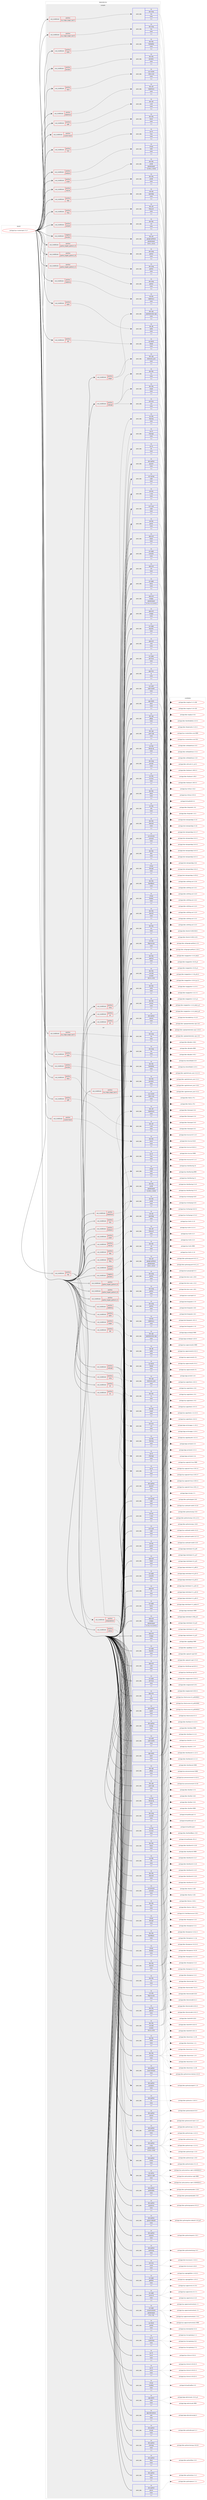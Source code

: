 digraph prolog {

# *************
# Graph options
# *************

newrank=true;
concentrate=true;
compound=true;
graph [rankdir=LR,fontname=Helvetica,fontsize=10,ranksep=1.5];#, ranksep=2.5, nodesep=0.2];
edge  [arrowhead=vee];
node  [fontname=Helvetica,fontsize=10];

# **********
# The ebuild
# **********

subgraph cluster_leftcol {
color=gray;
rank=same;
label=<<i>ebuild</i>>;
id [label="portage://sys-cluster/ceph-17.2.7", color=red, width=4, href="../sys-cluster/ceph-17.2.7.svg"];
}

# ****************
# The dependencies
# ****************

subgraph cluster_midcol {
color=gray;
label=<<i>dependencies</i>>;
subgraph cluster_compile {
fillcolor="#eeeeee";
style=filled;
label=<<i>compile</i>>;
subgraph cond111344 {
dependency419818 [label=<<TABLE BORDER="0" CELLBORDER="1" CELLSPACING="0" CELLPADDING="4"><TR><TD ROWSPAN="3" CELLPADDING="10">use_conditional</TD></TR><TR><TD>negative</TD></TR><TR><TD>jemalloc</TD></TR></TABLE>>, shape=none, color=red];
subgraph pack305601 {
dependency419819 [label=<<TABLE BORDER="0" CELLBORDER="1" CELLSPACING="0" CELLPADDING="4" WIDTH="220"><TR><TD ROWSPAN="6" CELLPADDING="30">pack_dep</TD></TR><TR><TD WIDTH="110">no</TD></TR><TR><TD>dev-util</TD></TR><TR><TD>google-perftools</TD></TR><TR><TD>greaterequal</TD></TR><TR><TD>[2.6.1,,,2.6.1]</TD></TR></TABLE>>, shape=none, color=blue];
}
dependency419818:e -> dependency419819:w [weight=20,style="dashed",arrowhead="vee"];
}
id:e -> dependency419818:w [weight=20,style="solid",arrowhead="vee"];
subgraph cond111345 {
dependency419820 [label=<<TABLE BORDER="0" CELLBORDER="1" CELLSPACING="0" CELLPADDING="4"><TR><TD ROWSPAN="3" CELLPADDING="10">use_conditional</TD></TR><TR><TD>positive</TD></TR><TR><TD>babeltrace</TD></TR></TABLE>>, shape=none, color=red];
subgraph pack305602 {
dependency419821 [label=<<TABLE BORDER="0" CELLBORDER="1" CELLSPACING="0" CELLPADDING="4" WIDTH="220"><TR><TD ROWSPAN="6" CELLPADDING="30">pack_dep</TD></TR><TR><TD WIDTH="110">no</TD></TR><TR><TD>dev-util</TD></TR><TR><TD>babeltrace</TD></TR><TR><TD>none</TD></TR><TR><TD>[,,]</TD></TR></TABLE>>, shape=none, color=blue];
}
dependency419820:e -> dependency419821:w [weight=20,style="dashed",arrowhead="vee"];
}
id:e -> dependency419820:w [weight=20,style="solid",arrowhead="vee"];
subgraph cond111346 {
dependency419822 [label=<<TABLE BORDER="0" CELLBORDER="1" CELLSPACING="0" CELLPADDING="4"><TR><TD ROWSPAN="3" CELLPADDING="10">use_conditional</TD></TR><TR><TD>positive</TD></TR><TR><TD>fuse</TD></TR></TABLE>>, shape=none, color=red];
subgraph pack305603 {
dependency419823 [label=<<TABLE BORDER="0" CELLBORDER="1" CELLSPACING="0" CELLPADDING="4" WIDTH="220"><TR><TD ROWSPAN="6" CELLPADDING="30">pack_dep</TD></TR><TR><TD WIDTH="110">no</TD></TR><TR><TD>sys-fs</TD></TR><TR><TD>fuse</TD></TR><TR><TD>none</TD></TR><TR><TD>[,,]</TD></TR></TABLE>>, shape=none, color=blue];
}
dependency419822:e -> dependency419823:w [weight=20,style="dashed",arrowhead="vee"];
}
id:e -> dependency419822:w [weight=20,style="solid",arrowhead="vee"];
subgraph cond111347 {
dependency419824 [label=<<TABLE BORDER="0" CELLBORDER="1" CELLSPACING="0" CELLPADDING="4"><TR><TD ROWSPAN="3" CELLPADDING="10">use_conditional</TD></TR><TR><TD>positive</TD></TR><TR><TD>jaeger</TD></TR></TABLE>>, shape=none, color=red];
subgraph pack305604 {
dependency419825 [label=<<TABLE BORDER="0" CELLBORDER="1" CELLSPACING="0" CELLPADDING="4" WIDTH="220"><TR><TD ROWSPAN="6" CELLPADDING="30">pack_dep</TD></TR><TR><TD WIDTH="110">no</TD></TR><TR><TD>dev-cpp</TD></TR><TR><TD>nlohmann_json</TD></TR><TR><TD>none</TD></TR><TR><TD>[,,]</TD></TR></TABLE>>, shape=none, color=blue];
}
dependency419824:e -> dependency419825:w [weight=20,style="dashed",arrowhead="vee"];
subgraph pack305605 {
dependency419826 [label=<<TABLE BORDER="0" CELLBORDER="1" CELLSPACING="0" CELLPADDING="4" WIDTH="220"><TR><TD ROWSPAN="6" CELLPADDING="30">pack_dep</TD></TR><TR><TD WIDTH="110">no</TD></TR><TR><TD>dev-cpp</TD></TR><TR><TD>opentelemetry-cpp</TD></TR><TR><TD>none</TD></TR><TR><TD>[,,]</TD></TR></TABLE>>, shape=none, color=blue];
}
dependency419824:e -> dependency419826:w [weight=20,style="dashed",arrowhead="vee"];
}
id:e -> dependency419824:w [weight=20,style="solid",arrowhead="vee"];
subgraph cond111348 {
dependency419827 [label=<<TABLE BORDER="0" CELLBORDER="1" CELLSPACING="0" CELLPADDING="4"><TR><TD ROWSPAN="3" CELLPADDING="10">use_conditional</TD></TR><TR><TD>positive</TD></TR><TR><TD>jemalloc</TD></TR></TABLE>>, shape=none, color=red];
subgraph pack305606 {
dependency419828 [label=<<TABLE BORDER="0" CELLBORDER="1" CELLSPACING="0" CELLPADDING="4" WIDTH="220"><TR><TD ROWSPAN="6" CELLPADDING="30">pack_dep</TD></TR><TR><TD WIDTH="110">no</TD></TR><TR><TD>dev-libs</TD></TR><TR><TD>jemalloc</TD></TR><TR><TD>none</TD></TR><TR><TD>[,,]</TD></TR></TABLE>>, shape=none, color=blue];
}
dependency419827:e -> dependency419828:w [weight=20,style="dashed",arrowhead="vee"];
}
id:e -> dependency419827:w [weight=20,style="solid",arrowhead="vee"];
subgraph cond111349 {
dependency419829 [label=<<TABLE BORDER="0" CELLBORDER="1" CELLSPACING="0" CELLPADDING="4"><TR><TD ROWSPAN="3" CELLPADDING="10">use_conditional</TD></TR><TR><TD>positive</TD></TR><TR><TD>kafka</TD></TR></TABLE>>, shape=none, color=red];
subgraph pack305607 {
dependency419830 [label=<<TABLE BORDER="0" CELLBORDER="1" CELLSPACING="0" CELLPADDING="4" WIDTH="220"><TR><TD ROWSPAN="6" CELLPADDING="30">pack_dep</TD></TR><TR><TD WIDTH="110">no</TD></TR><TR><TD>dev-libs</TD></TR><TR><TD>librdkafka</TD></TR><TR><TD>none</TD></TR><TR><TD>[,,]</TD></TR></TABLE>>, shape=none, color=blue];
}
dependency419829:e -> dependency419830:w [weight=20,style="dashed",arrowhead="vee"];
}
id:e -> dependency419829:w [weight=20,style="solid",arrowhead="vee"];
subgraph cond111350 {
dependency419831 [label=<<TABLE BORDER="0" CELLBORDER="1" CELLSPACING="0" CELLPADDING="4"><TR><TD ROWSPAN="3" CELLPADDING="10">use_conditional</TD></TR><TR><TD>positive</TD></TR><TR><TD>kerberos</TD></TR></TABLE>>, shape=none, color=red];
subgraph pack305608 {
dependency419832 [label=<<TABLE BORDER="0" CELLBORDER="1" CELLSPACING="0" CELLPADDING="4" WIDTH="220"><TR><TD ROWSPAN="6" CELLPADDING="30">pack_dep</TD></TR><TR><TD WIDTH="110">no</TD></TR><TR><TD>virtual</TD></TR><TR><TD>krb5</TD></TR><TR><TD>none</TD></TR><TR><TD>[,,]</TD></TR></TABLE>>, shape=none, color=blue];
}
dependency419831:e -> dependency419832:w [weight=20,style="dashed",arrowhead="vee"];
}
id:e -> dependency419831:w [weight=20,style="solid",arrowhead="vee"];
subgraph cond111351 {
dependency419833 [label=<<TABLE BORDER="0" CELLBORDER="1" CELLSPACING="0" CELLPADDING="4"><TR><TD ROWSPAN="3" CELLPADDING="10">use_conditional</TD></TR><TR><TD>positive</TD></TR><TR><TD>ldap</TD></TR></TABLE>>, shape=none, color=red];
subgraph pack305609 {
dependency419834 [label=<<TABLE BORDER="0" CELLBORDER="1" CELLSPACING="0" CELLPADDING="4" WIDTH="220"><TR><TD ROWSPAN="6" CELLPADDING="30">pack_dep</TD></TR><TR><TD WIDTH="110">no</TD></TR><TR><TD>net-nds</TD></TR><TR><TD>openldap</TD></TR><TR><TD>none</TD></TR><TR><TD>[,,]</TD></TR></TABLE>>, shape=none, color=blue];
}
dependency419833:e -> dependency419834:w [weight=20,style="dashed",arrowhead="vee"];
}
id:e -> dependency419833:w [weight=20,style="solid",arrowhead="vee"];
subgraph cond111352 {
dependency419835 [label=<<TABLE BORDER="0" CELLBORDER="1" CELLSPACING="0" CELLPADDING="4"><TR><TD ROWSPAN="3" CELLPADDING="10">use_conditional</TD></TR><TR><TD>positive</TD></TR><TR><TD>lttng</TD></TR></TABLE>>, shape=none, color=red];
subgraph pack305610 {
dependency419836 [label=<<TABLE BORDER="0" CELLBORDER="1" CELLSPACING="0" CELLPADDING="4" WIDTH="220"><TR><TD ROWSPAN="6" CELLPADDING="30">pack_dep</TD></TR><TR><TD WIDTH="110">no</TD></TR><TR><TD>dev-util</TD></TR><TR><TD>lttng-ust</TD></TR><TR><TD>none</TD></TR><TR><TD>[,,]</TD></TR></TABLE>>, shape=none, color=blue];
}
dependency419835:e -> dependency419836:w [weight=20,style="dashed",arrowhead="vee"];
}
id:e -> dependency419835:w [weight=20,style="solid",arrowhead="vee"];
subgraph cond111353 {
dependency419837 [label=<<TABLE BORDER="0" CELLBORDER="1" CELLSPACING="0" CELLPADDING="4"><TR><TD ROWSPAN="3" CELLPADDING="10">use_conditional</TD></TR><TR><TD>positive</TD></TR><TR><TD>lua_single_target_lua5-3</TD></TR></TABLE>>, shape=none, color=red];
subgraph pack305611 {
dependency419838 [label=<<TABLE BORDER="0" CELLBORDER="1" CELLSPACING="0" CELLPADDING="4" WIDTH="220"><TR><TD ROWSPAN="6" CELLPADDING="30">pack_dep</TD></TR><TR><TD WIDTH="110">no</TD></TR><TR><TD>dev-lang</TD></TR><TR><TD>lua</TD></TR><TR><TD>none</TD></TR><TR><TD>[,,]</TD></TR></TABLE>>, shape=none, color=blue];
}
dependency419837:e -> dependency419838:w [weight=20,style="dashed",arrowhead="vee"];
}
id:e -> dependency419837:w [weight=20,style="solid",arrowhead="vee"];
subgraph cond111354 {
dependency419839 [label=<<TABLE BORDER="0" CELLBORDER="1" CELLSPACING="0" CELLPADDING="4"><TR><TD ROWSPAN="3" CELLPADDING="10">use_conditional</TD></TR><TR><TD>positive</TD></TR><TR><TD>lua_single_target_lua5-4</TD></TR></TABLE>>, shape=none, color=red];
subgraph pack305612 {
dependency419840 [label=<<TABLE BORDER="0" CELLBORDER="1" CELLSPACING="0" CELLPADDING="4" WIDTH="220"><TR><TD ROWSPAN="6" CELLPADDING="30">pack_dep</TD></TR><TR><TD WIDTH="110">no</TD></TR><TR><TD>dev-lang</TD></TR><TR><TD>lua</TD></TR><TR><TD>none</TD></TR><TR><TD>[,,]</TD></TR></TABLE>>, shape=none, color=blue];
}
dependency419839:e -> dependency419840:w [weight=20,style="dashed",arrowhead="vee"];
}
id:e -> dependency419839:w [weight=20,style="solid",arrowhead="vee"];
subgraph cond111355 {
dependency419841 [label=<<TABLE BORDER="0" CELLBORDER="1" CELLSPACING="0" CELLPADDING="4"><TR><TD ROWSPAN="3" CELLPADDING="10">use_conditional</TD></TR><TR><TD>positive</TD></TR><TR><TD>parquet</TD></TR></TABLE>>, shape=none, color=red];
subgraph pack305613 {
dependency419842 [label=<<TABLE BORDER="0" CELLBORDER="1" CELLSPACING="0" CELLPADDING="4" WIDTH="220"><TR><TD ROWSPAN="6" CELLPADDING="30">pack_dep</TD></TR><TR><TD WIDTH="110">no</TD></TR><TR><TD>dev-libs</TD></TR><TR><TD>re2</TD></TR><TR><TD>none</TD></TR><TR><TD>[,,]</TD></TR></TABLE>>, shape=none, color=blue];
}
dependency419841:e -> dependency419842:w [weight=20,style="dashed",arrowhead="vee"];
}
id:e -> dependency419841:w [weight=20,style="solid",arrowhead="vee"];
subgraph cond111356 {
dependency419843 [label=<<TABLE BORDER="0" CELLBORDER="1" CELLSPACING="0" CELLPADDING="4"><TR><TD ROWSPAN="3" CELLPADDING="10">use_conditional</TD></TR><TR><TD>positive</TD></TR><TR><TD>pmdk</TD></TR></TABLE>>, shape=none, color=red];
subgraph pack305614 {
dependency419844 [label=<<TABLE BORDER="0" CELLBORDER="1" CELLSPACING="0" CELLPADDING="4" WIDTH="220"><TR><TD ROWSPAN="6" CELLPADDING="30">pack_dep</TD></TR><TR><TD WIDTH="110">no</TD></TR><TR><TD>dev-libs</TD></TR><TR><TD>pmdk</TD></TR><TR><TD>greaterequal</TD></TR><TR><TD>[1.10.0,,,1.10.0]</TD></TR></TABLE>>, shape=none, color=blue];
}
dependency419843:e -> dependency419844:w [weight=20,style="dashed",arrowhead="vee"];
}
id:e -> dependency419843:w [weight=20,style="solid",arrowhead="vee"];
subgraph cond111357 {
dependency419845 [label=<<TABLE BORDER="0" CELLBORDER="1" CELLSPACING="0" CELLPADDING="4"><TR><TD ROWSPAN="3" CELLPADDING="10">use_conditional</TD></TR><TR><TD>positive</TD></TR><TR><TD>python_targets_python3_10</TD></TR></TABLE>>, shape=none, color=red];
subgraph pack305615 {
dependency419846 [label=<<TABLE BORDER="0" CELLBORDER="1" CELLSPACING="0" CELLPADDING="4" WIDTH="220"><TR><TD ROWSPAN="6" CELLPADDING="30">pack_dep</TD></TR><TR><TD WIDTH="110">no</TD></TR><TR><TD>dev-lang</TD></TR><TR><TD>python</TD></TR><TR><TD>none</TD></TR><TR><TD>[,,]</TD></TR></TABLE>>, shape=none, color=blue];
}
dependency419845:e -> dependency419846:w [weight=20,style="dashed",arrowhead="vee"];
}
id:e -> dependency419845:w [weight=20,style="solid",arrowhead="vee"];
subgraph cond111358 {
dependency419847 [label=<<TABLE BORDER="0" CELLBORDER="1" CELLSPACING="0" CELLPADDING="4"><TR><TD ROWSPAN="3" CELLPADDING="10">use_conditional</TD></TR><TR><TD>positive</TD></TR><TR><TD>python_targets_python3_11</TD></TR></TABLE>>, shape=none, color=red];
subgraph pack305616 {
dependency419848 [label=<<TABLE BORDER="0" CELLBORDER="1" CELLSPACING="0" CELLPADDING="4" WIDTH="220"><TR><TD ROWSPAN="6" CELLPADDING="30">pack_dep</TD></TR><TR><TD WIDTH="110">no</TD></TR><TR><TD>dev-lang</TD></TR><TR><TD>python</TD></TR><TR><TD>none</TD></TR><TR><TD>[,,]</TD></TR></TABLE>>, shape=none, color=blue];
}
dependency419847:e -> dependency419848:w [weight=20,style="dashed",arrowhead="vee"];
}
id:e -> dependency419847:w [weight=20,style="solid",arrowhead="vee"];
subgraph cond111359 {
dependency419849 [label=<<TABLE BORDER="0" CELLBORDER="1" CELLSPACING="0" CELLPADDING="4"><TR><TD ROWSPAN="3" CELLPADDING="10">use_conditional</TD></TR><TR><TD>positive</TD></TR><TR><TD>python_targets_python3_12</TD></TR></TABLE>>, shape=none, color=red];
subgraph pack305617 {
dependency419850 [label=<<TABLE BORDER="0" CELLBORDER="1" CELLSPACING="0" CELLPADDING="4" WIDTH="220"><TR><TD ROWSPAN="6" CELLPADDING="30">pack_dep</TD></TR><TR><TD WIDTH="110">no</TD></TR><TR><TD>dev-lang</TD></TR><TR><TD>python</TD></TR><TR><TD>none</TD></TR><TR><TD>[,,]</TD></TR></TABLE>>, shape=none, color=blue];
}
dependency419849:e -> dependency419850:w [weight=20,style="dashed",arrowhead="vee"];
}
id:e -> dependency419849:w [weight=20,style="solid",arrowhead="vee"];
subgraph cond111360 {
dependency419851 [label=<<TABLE BORDER="0" CELLBORDER="1" CELLSPACING="0" CELLPADDING="4"><TR><TD ROWSPAN="3" CELLPADDING="10">use_conditional</TD></TR><TR><TD>positive</TD></TR><TR><TD>rabbitmq</TD></TR></TABLE>>, shape=none, color=red];
subgraph pack305618 {
dependency419852 [label=<<TABLE BORDER="0" CELLBORDER="1" CELLSPACING="0" CELLPADDING="4" WIDTH="220"><TR><TD ROWSPAN="6" CELLPADDING="30">pack_dep</TD></TR><TR><TD WIDTH="110">no</TD></TR><TR><TD>net-libs</TD></TR><TR><TD>rabbitmq-c</TD></TR><TR><TD>none</TD></TR><TR><TD>[,,]</TD></TR></TABLE>>, shape=none, color=blue];
}
dependency419851:e -> dependency419852:w [weight=20,style="dashed",arrowhead="vee"];
}
id:e -> dependency419851:w [weight=20,style="solid",arrowhead="vee"];
subgraph cond111361 {
dependency419853 [label=<<TABLE BORDER="0" CELLBORDER="1" CELLSPACING="0" CELLPADDING="4"><TR><TD ROWSPAN="3" CELLPADDING="10">use_conditional</TD></TR><TR><TD>positive</TD></TR><TR><TD>radosgw</TD></TR></TABLE>>, shape=none, color=red];
subgraph pack305619 {
dependency419854 [label=<<TABLE BORDER="0" CELLBORDER="1" CELLSPACING="0" CELLPADDING="4" WIDTH="220"><TR><TD ROWSPAN="6" CELLPADDING="30">pack_dep</TD></TR><TR><TD WIDTH="110">no</TD></TR><TR><TD>dev-libs</TD></TR><TR><TD>icu</TD></TR><TR><TD>none</TD></TR><TR><TD>[,,]</TD></TR></TABLE>>, shape=none, color=blue];
}
dependency419853:e -> dependency419854:w [weight=20,style="dashed",arrowhead="vee"];
subgraph pack305620 {
dependency419855 [label=<<TABLE BORDER="0" CELLBORDER="1" CELLSPACING="0" CELLPADDING="4" WIDTH="220"><TR><TD ROWSPAN="6" CELLPADDING="30">pack_dep</TD></TR><TR><TD WIDTH="110">no</TD></TR><TR><TD>dev-libs</TD></TR><TR><TD>expat</TD></TR><TR><TD>none</TD></TR><TR><TD>[,,]</TD></TR></TABLE>>, shape=none, color=blue];
}
dependency419853:e -> dependency419855:w [weight=20,style="dashed",arrowhead="vee"];
subgraph pack305621 {
dependency419856 [label=<<TABLE BORDER="0" CELLBORDER="1" CELLSPACING="0" CELLPADDING="4" WIDTH="220"><TR><TD ROWSPAN="6" CELLPADDING="30">pack_dep</TD></TR><TR><TD WIDTH="110">no</TD></TR><TR><TD>net-misc</TD></TR><TR><TD>curl</TD></TR><TR><TD>none</TD></TR><TR><TD>[,,]</TD></TR></TABLE>>, shape=none, color=blue];
}
dependency419853:e -> dependency419856:w [weight=20,style="dashed",arrowhead="vee"];
}
id:e -> dependency419853:w [weight=20,style="solid",arrowhead="vee"];
subgraph cond111362 {
dependency419857 [label=<<TABLE BORDER="0" CELLBORDER="1" CELLSPACING="0" CELLPADDING="4"><TR><TD ROWSPAN="3" CELLPADDING="10">use_conditional</TD></TR><TR><TD>positive</TD></TR><TR><TD>rbd-rwl</TD></TR></TABLE>>, shape=none, color=red];
subgraph pack305622 {
dependency419858 [label=<<TABLE BORDER="0" CELLBORDER="1" CELLSPACING="0" CELLPADDING="4" WIDTH="220"><TR><TD ROWSPAN="6" CELLPADDING="30">pack_dep</TD></TR><TR><TD WIDTH="110">no</TD></TR><TR><TD>dev-libs</TD></TR><TR><TD>pmdk</TD></TR><TR><TD>none</TD></TR><TR><TD>[,,]</TD></TR></TABLE>>, shape=none, color=blue];
}
dependency419857:e -> dependency419858:w [weight=20,style="dashed",arrowhead="vee"];
}
id:e -> dependency419857:w [weight=20,style="solid",arrowhead="vee"];
subgraph cond111363 {
dependency419859 [label=<<TABLE BORDER="0" CELLBORDER="1" CELLSPACING="0" CELLPADDING="4"><TR><TD ROWSPAN="3" CELLPADDING="10">use_conditional</TD></TR><TR><TD>positive</TD></TR><TR><TD>rdma</TD></TR></TABLE>>, shape=none, color=red];
subgraph pack305623 {
dependency419860 [label=<<TABLE BORDER="0" CELLBORDER="1" CELLSPACING="0" CELLPADDING="4" WIDTH="220"><TR><TD ROWSPAN="6" CELLPADDING="30">pack_dep</TD></TR><TR><TD WIDTH="110">no</TD></TR><TR><TD>sys-cluster</TD></TR><TR><TD>rdma-core</TD></TR><TR><TD>none</TD></TR><TR><TD>[,,]</TD></TR></TABLE>>, shape=none, color=blue];
}
dependency419859:e -> dependency419860:w [weight=20,style="dashed",arrowhead="vee"];
}
id:e -> dependency419859:w [weight=20,style="solid",arrowhead="vee"];
subgraph cond111364 {
dependency419861 [label=<<TABLE BORDER="0" CELLBORDER="1" CELLSPACING="0" CELLPADDING="4"><TR><TD ROWSPAN="3" CELLPADDING="10">use_conditional</TD></TR><TR><TD>positive</TD></TR><TR><TD>spdk</TD></TR></TABLE>>, shape=none, color=red];
subgraph pack305624 {
dependency419862 [label=<<TABLE BORDER="0" CELLBORDER="1" CELLSPACING="0" CELLPADDING="4" WIDTH="220"><TR><TD ROWSPAN="6" CELLPADDING="30">pack_dep</TD></TR><TR><TD WIDTH="110">no</TD></TR><TR><TD>dev-util</TD></TR><TR><TD>cunit</TD></TR><TR><TD>none</TD></TR><TR><TD>[,,]</TD></TR></TABLE>>, shape=none, color=blue];
}
dependency419861:e -> dependency419862:w [weight=20,style="dashed",arrowhead="vee"];
}
id:e -> dependency419861:w [weight=20,style="solid",arrowhead="vee"];
subgraph cond111365 {
dependency419863 [label=<<TABLE BORDER="0" CELLBORDER="1" CELLSPACING="0" CELLPADDING="4"><TR><TD ROWSPAN="3" CELLPADDING="10">use_conditional</TD></TR><TR><TD>positive</TD></TR><TR><TD>sqlite</TD></TR></TABLE>>, shape=none, color=red];
subgraph pack305625 {
dependency419864 [label=<<TABLE BORDER="0" CELLBORDER="1" CELLSPACING="0" CELLPADDING="4" WIDTH="220"><TR><TD ROWSPAN="6" CELLPADDING="30">pack_dep</TD></TR><TR><TD WIDTH="110">no</TD></TR><TR><TD>dev-db</TD></TR><TR><TD>sqlite</TD></TR><TR><TD>none</TD></TR><TR><TD>[,,]</TD></TR></TABLE>>, shape=none, color=blue];
}
dependency419863:e -> dependency419864:w [weight=20,style="dashed",arrowhead="vee"];
}
id:e -> dependency419863:w [weight=20,style="solid",arrowhead="vee"];
subgraph cond111366 {
dependency419865 [label=<<TABLE BORDER="0" CELLBORDER="1" CELLSPACING="0" CELLPADDING="4"><TR><TD ROWSPAN="3" CELLPADDING="10">use_conditional</TD></TR><TR><TD>positive</TD></TR><TR><TD>system-boost</TD></TR></TABLE>>, shape=none, color=red];
subgraph pack305626 {
dependency419866 [label=<<TABLE BORDER="0" CELLBORDER="1" CELLSPACING="0" CELLPADDING="4" WIDTH="220"><TR><TD ROWSPAN="6" CELLPADDING="30">pack_dep</TD></TR><TR><TD WIDTH="110">no</TD></TR><TR><TD>dev-libs</TD></TR><TR><TD>boost</TD></TR><TR><TD>none</TD></TR><TR><TD>[,,]</TD></TR></TABLE>>, shape=none, color=blue];
}
dependency419865:e -> dependency419866:w [weight=20,style="dashed",arrowhead="vee"];
}
id:e -> dependency419865:w [weight=20,style="solid",arrowhead="vee"];
subgraph cond111367 {
dependency419867 [label=<<TABLE BORDER="0" CELLBORDER="1" CELLSPACING="0" CELLPADDING="4"><TR><TD ROWSPAN="3" CELLPADDING="10">use_conditional</TD></TR><TR><TD>positive</TD></TR><TR><TD>uring</TD></TR></TABLE>>, shape=none, color=red];
subgraph pack305627 {
dependency419868 [label=<<TABLE BORDER="0" CELLBORDER="1" CELLSPACING="0" CELLPADDING="4" WIDTH="220"><TR><TD ROWSPAN="6" CELLPADDING="30">pack_dep</TD></TR><TR><TD WIDTH="110">no</TD></TR><TR><TD>sys-libs</TD></TR><TR><TD>liburing</TD></TR><TR><TD>none</TD></TR><TR><TD>[,,]</TD></TR></TABLE>>, shape=none, color=blue];
}
dependency419867:e -> dependency419868:w [weight=20,style="dashed",arrowhead="vee"];
}
id:e -> dependency419867:w [weight=20,style="solid",arrowhead="vee"];
subgraph cond111368 {
dependency419869 [label=<<TABLE BORDER="0" CELLBORDER="1" CELLSPACING="0" CELLPADDING="4"><TR><TD ROWSPAN="3" CELLPADDING="10">use_conditional</TD></TR><TR><TD>positive</TD></TR><TR><TD>xfs</TD></TR></TABLE>>, shape=none, color=red];
subgraph pack305628 {
dependency419870 [label=<<TABLE BORDER="0" CELLBORDER="1" CELLSPACING="0" CELLPADDING="4" WIDTH="220"><TR><TD ROWSPAN="6" CELLPADDING="30">pack_dep</TD></TR><TR><TD WIDTH="110">no</TD></TR><TR><TD>sys-fs</TD></TR><TR><TD>xfsprogs</TD></TR><TR><TD>none</TD></TR><TR><TD>[,,]</TD></TR></TABLE>>, shape=none, color=blue];
}
dependency419869:e -> dependency419870:w [weight=20,style="dashed",arrowhead="vee"];
}
id:e -> dependency419869:w [weight=20,style="solid",arrowhead="vee"];
subgraph cond111369 {
dependency419871 [label=<<TABLE BORDER="0" CELLBORDER="1" CELLSPACING="0" CELLPADDING="4"><TR><TD ROWSPAN="3" CELLPADDING="10">use_conditional</TD></TR><TR><TD>positive</TD></TR><TR><TD>zbd</TD></TR></TABLE>>, shape=none, color=red];
subgraph pack305629 {
dependency419872 [label=<<TABLE BORDER="0" CELLBORDER="1" CELLSPACING="0" CELLPADDING="4" WIDTH="220"><TR><TD ROWSPAN="6" CELLPADDING="30">pack_dep</TD></TR><TR><TD WIDTH="110">no</TD></TR><TR><TD>sys-block</TD></TR><TR><TD>libzbd</TD></TR><TR><TD>none</TD></TR><TR><TD>[,,]</TD></TR></TABLE>>, shape=none, color=blue];
}
dependency419871:e -> dependency419872:w [weight=20,style="dashed",arrowhead="vee"];
}
id:e -> dependency419871:w [weight=20,style="solid",arrowhead="vee"];
subgraph cond111370 {
dependency419873 [label=<<TABLE BORDER="0" CELLBORDER="1" CELLSPACING="0" CELLPADDING="4"><TR><TD ROWSPAN="3" CELLPADDING="10">use_conditional</TD></TR><TR><TD>positive</TD></TR><TR><TD>zfs</TD></TR></TABLE>>, shape=none, color=red];
subgraph pack305630 {
dependency419874 [label=<<TABLE BORDER="0" CELLBORDER="1" CELLSPACING="0" CELLPADDING="4" WIDTH="220"><TR><TD ROWSPAN="6" CELLPADDING="30">pack_dep</TD></TR><TR><TD WIDTH="110">no</TD></TR><TR><TD>sys-fs</TD></TR><TR><TD>zfs</TD></TR><TR><TD>none</TD></TR><TR><TD>[,,]</TD></TR></TABLE>>, shape=none, color=blue];
}
dependency419873:e -> dependency419874:w [weight=20,style="dashed",arrowhead="vee"];
}
id:e -> dependency419873:w [weight=20,style="solid",arrowhead="vee"];
subgraph pack305631 {
dependency419875 [label=<<TABLE BORDER="0" CELLBORDER="1" CELLSPACING="0" CELLPADDING="4" WIDTH="220"><TR><TD ROWSPAN="6" CELLPADDING="30">pack_dep</TD></TR><TR><TD WIDTH="110">no</TD></TR><TR><TD>acct-group</TD></TR><TR><TD>ceph</TD></TR><TR><TD>none</TD></TR><TR><TD>[,,]</TD></TR></TABLE>>, shape=none, color=blue];
}
id:e -> dependency419875:w [weight=20,style="solid",arrowhead="vee"];
subgraph pack305632 {
dependency419876 [label=<<TABLE BORDER="0" CELLBORDER="1" CELLSPACING="0" CELLPADDING="4" WIDTH="220"><TR><TD ROWSPAN="6" CELLPADDING="30">pack_dep</TD></TR><TR><TD WIDTH="110">no</TD></TR><TR><TD>acct-user</TD></TR><TR><TD>ceph</TD></TR><TR><TD>none</TD></TR><TR><TD>[,,]</TD></TR></TABLE>>, shape=none, color=blue];
}
id:e -> dependency419876:w [weight=20,style="solid",arrowhead="vee"];
subgraph pack305633 {
dependency419877 [label=<<TABLE BORDER="0" CELLBORDER="1" CELLSPACING="0" CELLPADDING="4" WIDTH="220"><TR><TD ROWSPAN="6" CELLPADDING="30">pack_dep</TD></TR><TR><TD WIDTH="110">no</TD></TR><TR><TD>app-arch</TD></TR><TR><TD>bzip2</TD></TR><TR><TD>none</TD></TR><TR><TD>[,,]</TD></TR></TABLE>>, shape=none, color=blue];
}
id:e -> dependency419877:w [weight=20,style="solid",arrowhead="vee"];
subgraph pack305634 {
dependency419878 [label=<<TABLE BORDER="0" CELLBORDER="1" CELLSPACING="0" CELLPADDING="4" WIDTH="220"><TR><TD ROWSPAN="6" CELLPADDING="30">pack_dep</TD></TR><TR><TD WIDTH="110">no</TD></TR><TR><TD>app-arch</TD></TR><TR><TD>lz4</TD></TR><TR><TD>none</TD></TR><TR><TD>[,,]</TD></TR></TABLE>>, shape=none, color=blue];
}
id:e -> dependency419878:w [weight=20,style="solid",arrowhead="vee"];
subgraph pack305635 {
dependency419879 [label=<<TABLE BORDER="0" CELLBORDER="1" CELLSPACING="0" CELLPADDING="4" WIDTH="220"><TR><TD ROWSPAN="6" CELLPADDING="30">pack_dep</TD></TR><TR><TD WIDTH="110">no</TD></TR><TR><TD>app-arch</TD></TR><TR><TD>snappy</TD></TR><TR><TD>greaterequal</TD></TR><TR><TD>[1.1.9,,-r1,1.1.9-r1]</TD></TR></TABLE>>, shape=none, color=blue];
}
id:e -> dependency419879:w [weight=20,style="solid",arrowhead="vee"];
subgraph pack305636 {
dependency419880 [label=<<TABLE BORDER="0" CELLBORDER="1" CELLSPACING="0" CELLPADDING="4" WIDTH="220"><TR><TD ROWSPAN="6" CELLPADDING="30">pack_dep</TD></TR><TR><TD WIDTH="110">no</TD></TR><TR><TD>app-arch</TD></TR><TR><TD>snappy</TD></TR><TR><TD>none</TD></TR><TR><TD>[,,]</TD></TR></TABLE>>, shape=none, color=blue];
}
id:e -> dependency419880:w [weight=20,style="solid",arrowhead="vee"];
subgraph pack305637 {
dependency419881 [label=<<TABLE BORDER="0" CELLBORDER="1" CELLSPACING="0" CELLPADDING="4" WIDTH="220"><TR><TD ROWSPAN="6" CELLPADDING="30">pack_dep</TD></TR><TR><TD WIDTH="110">no</TD></TR><TR><TD>app-arch</TD></TR><TR><TD>zstd</TD></TR><TR><TD>none</TD></TR><TR><TD>[,,]</TD></TR></TABLE>>, shape=none, color=blue];
}
id:e -> dependency419881:w [weight=20,style="solid",arrowhead="vee"];
subgraph pack305638 {
dependency419882 [label=<<TABLE BORDER="0" CELLBORDER="1" CELLSPACING="0" CELLPADDING="4" WIDTH="220"><TR><TD ROWSPAN="6" CELLPADDING="30">pack_dep</TD></TR><TR><TD WIDTH="110">no</TD></TR><TR><TD>app-misc</TD></TR><TR><TD>jq</TD></TR><TR><TD>none</TD></TR><TR><TD>[,,]</TD></TR></TABLE>>, shape=none, color=blue];
}
id:e -> dependency419882:w [weight=20,style="solid",arrowhead="vee"];
subgraph pack305639 {
dependency419883 [label=<<TABLE BORDER="0" CELLBORDER="1" CELLSPACING="0" CELLPADDING="4" WIDTH="220"><TR><TD ROWSPAN="6" CELLPADDING="30">pack_dep</TD></TR><TR><TD WIDTH="110">no</TD></TR><TR><TD>app-shells</TD></TR><TR><TD>bash</TD></TR><TR><TD>none</TD></TR><TR><TD>[,,]</TD></TR></TABLE>>, shape=none, color=blue];
}
id:e -> dependency419883:w [weight=20,style="solid",arrowhead="vee"];
subgraph pack305640 {
dependency419884 [label=<<TABLE BORDER="0" CELLBORDER="1" CELLSPACING="0" CELLPADDING="4" WIDTH="220"><TR><TD ROWSPAN="6" CELLPADDING="30">pack_dep</TD></TR><TR><TD WIDTH="110">no</TD></TR><TR><TD>dev-cpp</TD></TR><TR><TD>gflags</TD></TR><TR><TD>none</TD></TR><TR><TD>[,,]</TD></TR></TABLE>>, shape=none, color=blue];
}
id:e -> dependency419884:w [weight=20,style="solid",arrowhead="vee"];
subgraph pack305641 {
dependency419885 [label=<<TABLE BORDER="0" CELLBORDER="1" CELLSPACING="0" CELLPADDING="4" WIDTH="220"><TR><TD ROWSPAN="6" CELLPADDING="30">pack_dep</TD></TR><TR><TD WIDTH="110">no</TD></TR><TR><TD>dev-cpp</TD></TR><TR><TD>yaml-cpp</TD></TR><TR><TD>none</TD></TR><TR><TD>[,,]</TD></TR></TABLE>>, shape=none, color=blue];
}
id:e -> dependency419885:w [weight=20,style="solid",arrowhead="vee"];
subgraph pack305642 {
dependency419886 [label=<<TABLE BORDER="0" CELLBORDER="1" CELLSPACING="0" CELLPADDING="4" WIDTH="220"><TR><TD ROWSPAN="6" CELLPADDING="30">pack_dep</TD></TR><TR><TD WIDTH="110">no</TD></TR><TR><TD>dev-lang</TD></TR><TR><TD>jsonnet</TD></TR><TR><TD>none</TD></TR><TR><TD>[,,]</TD></TR></TABLE>>, shape=none, color=blue];
}
id:e -> dependency419886:w [weight=20,style="solid",arrowhead="vee"];
subgraph pack305643 {
dependency419887 [label=<<TABLE BORDER="0" CELLBORDER="1" CELLSPACING="0" CELLPADDING="4" WIDTH="220"><TR><TD ROWSPAN="6" CELLPADDING="30">pack_dep</TD></TR><TR><TD WIDTH="110">no</TD></TR><TR><TD>dev-libs</TD></TR><TR><TD>libaio</TD></TR><TR><TD>none</TD></TR><TR><TD>[,,]</TD></TR></TABLE>>, shape=none, color=blue];
}
id:e -> dependency419887:w [weight=20,style="solid",arrowhead="vee"];
subgraph pack305644 {
dependency419888 [label=<<TABLE BORDER="0" CELLBORDER="1" CELLSPACING="0" CELLPADDING="4" WIDTH="220"><TR><TD ROWSPAN="6" CELLPADDING="30">pack_dep</TD></TR><TR><TD WIDTH="110">no</TD></TR><TR><TD>dev-libs</TD></TR><TR><TD>libevent</TD></TR><TR><TD>none</TD></TR><TR><TD>[,,]</TD></TR></TABLE>>, shape=none, color=blue];
}
id:e -> dependency419888:w [weight=20,style="solid",arrowhead="vee"];
subgraph pack305645 {
dependency419889 [label=<<TABLE BORDER="0" CELLBORDER="1" CELLSPACING="0" CELLPADDING="4" WIDTH="220"><TR><TD ROWSPAN="6" CELLPADDING="30">pack_dep</TD></TR><TR><TD WIDTH="110">no</TD></TR><TR><TD>dev-libs</TD></TR><TR><TD>libnl</TD></TR><TR><TD>none</TD></TR><TR><TD>[,,]</TD></TR></TABLE>>, shape=none, color=blue];
}
id:e -> dependency419889:w [weight=20,style="solid",arrowhead="vee"];
subgraph pack305646 {
dependency419890 [label=<<TABLE BORDER="0" CELLBORDER="1" CELLSPACING="0" CELLPADDING="4" WIDTH="220"><TR><TD ROWSPAN="6" CELLPADDING="30">pack_dep</TD></TR><TR><TD WIDTH="110">no</TD></TR><TR><TD>dev-libs</TD></TR><TR><TD>libutf8proc</TD></TR><TR><TD>none</TD></TR><TR><TD>[,,]</TD></TR></TABLE>>, shape=none, color=blue];
}
id:e -> dependency419890:w [weight=20,style="solid",arrowhead="vee"];
subgraph pack305647 {
dependency419891 [label=<<TABLE BORDER="0" CELLBORDER="1" CELLSPACING="0" CELLPADDING="4" WIDTH="220"><TR><TD ROWSPAN="6" CELLPADDING="30">pack_dep</TD></TR><TR><TD WIDTH="110">no</TD></TR><TR><TD>dev-libs</TD></TR><TR><TD>libxml2</TD></TR><TR><TD>none</TD></TR><TR><TD>[,,]</TD></TR></TABLE>>, shape=none, color=blue];
}
id:e -> dependency419891:w [weight=20,style="solid",arrowhead="vee"];
subgraph pack305648 {
dependency419892 [label=<<TABLE BORDER="0" CELLBORDER="1" CELLSPACING="0" CELLPADDING="4" WIDTH="220"><TR><TD ROWSPAN="6" CELLPADDING="30">pack_dep</TD></TR><TR><TD WIDTH="110">no</TD></TR><TR><TD>dev-libs</TD></TR><TR><TD>nss</TD></TR><TR><TD>none</TD></TR><TR><TD>[,,]</TD></TR></TABLE>>, shape=none, color=blue];
}
id:e -> dependency419892:w [weight=20,style="solid",arrowhead="vee"];
subgraph pack305649 {
dependency419893 [label=<<TABLE BORDER="0" CELLBORDER="1" CELLSPACING="0" CELLPADDING="4" WIDTH="220"><TR><TD ROWSPAN="6" CELLPADDING="30">pack_dep</TD></TR><TR><TD WIDTH="110">no</TD></TR><TR><TD>dev-libs</TD></TR><TR><TD>openssl</TD></TR><TR><TD>none</TD></TR><TR><TD>[,,]</TD></TR></TABLE>>, shape=none, color=blue];
}
id:e -> dependency419893:w [weight=20,style="solid",arrowhead="vee"];
subgraph pack305650 {
dependency419894 [label=<<TABLE BORDER="0" CELLBORDER="1" CELLSPACING="0" CELLPADDING="4" WIDTH="220"><TR><TD ROWSPAN="6" CELLPADDING="30">pack_dep</TD></TR><TR><TD WIDTH="110">no</TD></TR><TR><TD>dev-libs</TD></TR><TR><TD>rocksdb</TD></TR><TR><TD>smaller</TD></TR><TR><TD>[6.15,,,6.15]</TD></TR></TABLE>>, shape=none, color=blue];
}
id:e -> dependency419894:w [weight=20,style="solid",arrowhead="vee"];
subgraph pack305651 {
dependency419895 [label=<<TABLE BORDER="0" CELLBORDER="1" CELLSPACING="0" CELLPADDING="4" WIDTH="220"><TR><TD ROWSPAN="6" CELLPADDING="30">pack_dep</TD></TR><TR><TD WIDTH="110">no</TD></TR><TR><TD>dev-libs</TD></TR><TR><TD>thrift</TD></TR><TR><TD>none</TD></TR><TR><TD>[,,]</TD></TR></TABLE>>, shape=none, color=blue];
}
id:e -> dependency419895:w [weight=20,style="solid",arrowhead="vee"];
subgraph pack305652 {
dependency419896 [label=<<TABLE BORDER="0" CELLBORDER="1" CELLSPACING="0" CELLPADDING="4" WIDTH="220"><TR><TD ROWSPAN="6" CELLPADDING="30">pack_dep</TD></TR><TR><TD WIDTH="110">no</TD></TR><TR><TD>dev-libs</TD></TR><TR><TD>xmlsec</TD></TR><TR><TD>none</TD></TR><TR><TD>[,,]</TD></TR></TABLE>>, shape=none, color=blue];
}
id:e -> dependency419896:w [weight=20,style="solid",arrowhead="vee"];
subgraph pack305653 {
dependency419897 [label=<<TABLE BORDER="0" CELLBORDER="1" CELLSPACING="0" CELLPADDING="4" WIDTH="220"><TR><TD ROWSPAN="6" CELLPADDING="30">pack_dep</TD></TR><TR><TD WIDTH="110">no</TD></TR><TR><TD>dev-python</TD></TR><TR><TD>natsort</TD></TR><TR><TD>none</TD></TR><TR><TD>[,,]</TD></TR></TABLE>>, shape=none, color=blue];
}
id:e -> dependency419897:w [weight=20,style="solid",arrowhead="vee"];
subgraph pack305654 {
dependency419898 [label=<<TABLE BORDER="0" CELLBORDER="1" CELLSPACING="0" CELLPADDING="4" WIDTH="220"><TR><TD ROWSPAN="6" CELLPADDING="30">pack_dep</TD></TR><TR><TD WIDTH="110">no</TD></TR><TR><TD>dev-python</TD></TR><TR><TD>pyyaml</TD></TR><TR><TD>none</TD></TR><TR><TD>[,,]</TD></TR></TABLE>>, shape=none, color=blue];
}
id:e -> dependency419898:w [weight=20,style="solid",arrowhead="vee"];
subgraph pack305655 {
dependency419899 [label=<<TABLE BORDER="0" CELLBORDER="1" CELLSPACING="0" CELLPADDING="4" WIDTH="220"><TR><TD ROWSPAN="6" CELLPADDING="30">pack_dep</TD></TR><TR><TD WIDTH="110">no</TD></TR><TR><TD>net-dns</TD></TR><TR><TD>c-ares</TD></TR><TR><TD>none</TD></TR><TR><TD>[,,]</TD></TR></TABLE>>, shape=none, color=blue];
}
id:e -> dependency419899:w [weight=20,style="solid",arrowhead="vee"];
subgraph pack305656 {
dependency419900 [label=<<TABLE BORDER="0" CELLBORDER="1" CELLSPACING="0" CELLPADDING="4" WIDTH="220"><TR><TD ROWSPAN="6" CELLPADDING="30">pack_dep</TD></TR><TR><TD WIDTH="110">no</TD></TR><TR><TD>net-libs</TD></TR><TR><TD>gnutls</TD></TR><TR><TD>none</TD></TR><TR><TD>[,,]</TD></TR></TABLE>>, shape=none, color=blue];
}
id:e -> dependency419900:w [weight=20,style="solid",arrowhead="vee"];
subgraph pack305657 {
dependency419901 [label=<<TABLE BORDER="0" CELLBORDER="1" CELLSPACING="0" CELLPADDING="4" WIDTH="220"><TR><TD ROWSPAN="6" CELLPADDING="30">pack_dep</TD></TR><TR><TD WIDTH="110">no</TD></TR><TR><TD>sys-apps</TD></TR><TR><TD>coreutils</TD></TR><TR><TD>none</TD></TR><TR><TD>[,,]</TD></TR></TABLE>>, shape=none, color=blue];
}
id:e -> dependency419901:w [weight=20,style="solid",arrowhead="vee"];
subgraph pack305658 {
dependency419902 [label=<<TABLE BORDER="0" CELLBORDER="1" CELLSPACING="0" CELLPADDING="4" WIDTH="220"><TR><TD ROWSPAN="6" CELLPADDING="30">pack_dep</TD></TR><TR><TD WIDTH="110">no</TD></TR><TR><TD>sys-apps</TD></TR><TR><TD>hwloc</TD></TR><TR><TD>none</TD></TR><TR><TD>[,,]</TD></TR></TABLE>>, shape=none, color=blue];
}
id:e -> dependency419902:w [weight=20,style="solid",arrowhead="vee"];
subgraph pack305659 {
dependency419903 [label=<<TABLE BORDER="0" CELLBORDER="1" CELLSPACING="0" CELLPADDING="4" WIDTH="220"><TR><TD ROWSPAN="6" CELLPADDING="30">pack_dep</TD></TR><TR><TD WIDTH="110">no</TD></TR><TR><TD>sys-apps</TD></TR><TR><TD>keyutils</TD></TR><TR><TD>none</TD></TR><TR><TD>[,,]</TD></TR></TABLE>>, shape=none, color=blue];
}
id:e -> dependency419903:w [weight=20,style="solid",arrowhead="vee"];
subgraph pack305660 {
dependency419904 [label=<<TABLE BORDER="0" CELLBORDER="1" CELLSPACING="0" CELLPADDING="4" WIDTH="220"><TR><TD ROWSPAN="6" CELLPADDING="30">pack_dep</TD></TR><TR><TD WIDTH="110">no</TD></TR><TR><TD>sys-apps</TD></TR><TR><TD>util-linux</TD></TR><TR><TD>none</TD></TR><TR><TD>[,,]</TD></TR></TABLE>>, shape=none, color=blue];
}
id:e -> dependency419904:w [weight=20,style="solid",arrowhead="vee"];
subgraph pack305661 {
dependency419905 [label=<<TABLE BORDER="0" CELLBORDER="1" CELLSPACING="0" CELLPADDING="4" WIDTH="220"><TR><TD ROWSPAN="6" CELLPADDING="30">pack_dep</TD></TR><TR><TD WIDTH="110">no</TD></TR><TR><TD>sys-auth</TD></TR><TR><TD>oath-toolkit</TD></TR><TR><TD>none</TD></TR><TR><TD>[,,]</TD></TR></TABLE>>, shape=none, color=blue];
}
id:e -> dependency419905:w [weight=20,style="solid",arrowhead="vee"];
subgraph pack305662 {
dependency419906 [label=<<TABLE BORDER="0" CELLBORDER="1" CELLSPACING="0" CELLPADDING="4" WIDTH="220"><TR><TD ROWSPAN="6" CELLPADDING="30">pack_dep</TD></TR><TR><TD WIDTH="110">no</TD></TR><TR><TD>sys-libs</TD></TR><TR><TD>libcap-ng</TD></TR><TR><TD>none</TD></TR><TR><TD>[,,]</TD></TR></TABLE>>, shape=none, color=blue];
}
id:e -> dependency419906:w [weight=20,style="solid",arrowhead="vee"];
subgraph pack305663 {
dependency419907 [label=<<TABLE BORDER="0" CELLBORDER="1" CELLSPACING="0" CELLPADDING="4" WIDTH="220"><TR><TD ROWSPAN="6" CELLPADDING="30">pack_dep</TD></TR><TR><TD WIDTH="110">no</TD></TR><TR><TD>sys-libs</TD></TR><TR><TD>ncurses</TD></TR><TR><TD>none</TD></TR><TR><TD>[,,]</TD></TR></TABLE>>, shape=none, color=blue];
}
id:e -> dependency419907:w [weight=20,style="solid",arrowhead="vee"];
subgraph pack305664 {
dependency419908 [label=<<TABLE BORDER="0" CELLBORDER="1" CELLSPACING="0" CELLPADDING="4" WIDTH="220"><TR><TD ROWSPAN="6" CELLPADDING="30">pack_dep</TD></TR><TR><TD WIDTH="110">no</TD></TR><TR><TD>sys-libs</TD></TR><TR><TD>zlib</TD></TR><TR><TD>none</TD></TR><TR><TD>[,,]</TD></TR></TABLE>>, shape=none, color=blue];
}
id:e -> dependency419908:w [weight=20,style="solid",arrowhead="vee"];
subgraph pack305665 {
dependency419909 [label=<<TABLE BORDER="0" CELLBORDER="1" CELLSPACING="0" CELLPADDING="4" WIDTH="220"><TR><TD ROWSPAN="6" CELLPADDING="30">pack_dep</TD></TR><TR><TD WIDTH="110">no</TD></TR><TR><TD>sys-process</TD></TR><TR><TD>numactl</TD></TR><TR><TD>none</TD></TR><TR><TD>[,,]</TD></TR></TABLE>>, shape=none, color=blue];
}
id:e -> dependency419909:w [weight=20,style="solid",arrowhead="vee"];
subgraph pack305666 {
dependency419910 [label=<<TABLE BORDER="0" CELLBORDER="1" CELLSPACING="0" CELLPADDING="4" WIDTH="220"><TR><TD ROWSPAN="6" CELLPADDING="30">pack_dep</TD></TR><TR><TD WIDTH="110">no</TD></TR><TR><TD>virtual</TD></TR><TR><TD>libcrypt</TD></TR><TR><TD>none</TD></TR><TR><TD>[,,]</TD></TR></TABLE>>, shape=none, color=blue];
}
id:e -> dependency419910:w [weight=20,style="solid",arrowhead="vee"];
subgraph pack305667 {
dependency419911 [label=<<TABLE BORDER="0" CELLBORDER="1" CELLSPACING="0" CELLPADDING="4" WIDTH="220"><TR><TD ROWSPAN="6" CELLPADDING="30">pack_dep</TD></TR><TR><TD WIDTH="110">no</TD></TR><TR><TD>virtual</TD></TR><TR><TD>libudev</TD></TR><TR><TD>none</TD></TR><TR><TD>[,,]</TD></TR></TABLE>>, shape=none, color=blue];
}
id:e -> dependency419911:w [weight=20,style="solid",arrowhead="vee"];
subgraph pack305668 {
dependency419912 [label=<<TABLE BORDER="0" CELLBORDER="1" CELLSPACING="0" CELLPADDING="4" WIDTH="220"><TR><TD ROWSPAN="6" CELLPADDING="30">pack_dep</TD></TR><TR><TD WIDTH="110">no</TD></TR><TR><TD>x11-libs</TD></TR><TR><TD>libpciaccess</TD></TR><TR><TD>none</TD></TR><TR><TD>[,,]</TD></TR></TABLE>>, shape=none, color=blue];
}
id:e -> dependency419912:w [weight=20,style="solid",arrowhead="vee"];
}
subgraph cluster_compileandrun {
fillcolor="#eeeeee";
style=filled;
label=<<i>compile and run</i>>;
}
subgraph cluster_run {
fillcolor="#eeeeee";
style=filled;
label=<<i>run</i>>;
subgraph cond111371 {
dependency419913 [label=<<TABLE BORDER="0" CELLBORDER="1" CELLSPACING="0" CELLPADDING="4"><TR><TD ROWSPAN="3" CELLPADDING="10">use_conditional</TD></TR><TR><TD>negative</TD></TR><TR><TD>jemalloc</TD></TR></TABLE>>, shape=none, color=red];
subgraph pack305669 {
dependency419914 [label=<<TABLE BORDER="0" CELLBORDER="1" CELLSPACING="0" CELLPADDING="4" WIDTH="220"><TR><TD ROWSPAN="6" CELLPADDING="30">pack_dep</TD></TR><TR><TD WIDTH="110">no</TD></TR><TR><TD>dev-util</TD></TR><TR><TD>google-perftools</TD></TR><TR><TD>greaterequal</TD></TR><TR><TD>[2.6.1,,,2.6.1]</TD></TR></TABLE>>, shape=none, color=blue];
}
dependency419913:e -> dependency419914:w [weight=20,style="dashed",arrowhead="vee"];
}
id:e -> dependency419913:w [weight=20,style="solid",arrowhead="odot"];
subgraph cond111372 {
dependency419915 [label=<<TABLE BORDER="0" CELLBORDER="1" CELLSPACING="0" CELLPADDING="4"><TR><TD ROWSPAN="3" CELLPADDING="10">use_conditional</TD></TR><TR><TD>positive</TD></TR><TR><TD>babeltrace</TD></TR></TABLE>>, shape=none, color=red];
subgraph pack305670 {
dependency419916 [label=<<TABLE BORDER="0" CELLBORDER="1" CELLSPACING="0" CELLPADDING="4" WIDTH="220"><TR><TD ROWSPAN="6" CELLPADDING="30">pack_dep</TD></TR><TR><TD WIDTH="110">no</TD></TR><TR><TD>dev-util</TD></TR><TR><TD>babeltrace</TD></TR><TR><TD>none</TD></TR><TR><TD>[,,]</TD></TR></TABLE>>, shape=none, color=blue];
}
dependency419915:e -> dependency419916:w [weight=20,style="dashed",arrowhead="vee"];
}
id:e -> dependency419915:w [weight=20,style="solid",arrowhead="odot"];
subgraph cond111373 {
dependency419917 [label=<<TABLE BORDER="0" CELLBORDER="1" CELLSPACING="0" CELLPADDING="4"><TR><TD ROWSPAN="3" CELLPADDING="10">use_conditional</TD></TR><TR><TD>positive</TD></TR><TR><TD>fuse</TD></TR></TABLE>>, shape=none, color=red];
subgraph pack305671 {
dependency419918 [label=<<TABLE BORDER="0" CELLBORDER="1" CELLSPACING="0" CELLPADDING="4" WIDTH="220"><TR><TD ROWSPAN="6" CELLPADDING="30">pack_dep</TD></TR><TR><TD WIDTH="110">no</TD></TR><TR><TD>sys-fs</TD></TR><TR><TD>fuse</TD></TR><TR><TD>none</TD></TR><TR><TD>[,,]</TD></TR></TABLE>>, shape=none, color=blue];
}
dependency419917:e -> dependency419918:w [weight=20,style="dashed",arrowhead="vee"];
}
id:e -> dependency419917:w [weight=20,style="solid",arrowhead="odot"];
subgraph cond111374 {
dependency419919 [label=<<TABLE BORDER="0" CELLBORDER="1" CELLSPACING="0" CELLPADDING="4"><TR><TD ROWSPAN="3" CELLPADDING="10">use_conditional</TD></TR><TR><TD>positive</TD></TR><TR><TD>jaeger</TD></TR></TABLE>>, shape=none, color=red];
subgraph pack305672 {
dependency419920 [label=<<TABLE BORDER="0" CELLBORDER="1" CELLSPACING="0" CELLPADDING="4" WIDTH="220"><TR><TD ROWSPAN="6" CELLPADDING="30">pack_dep</TD></TR><TR><TD WIDTH="110">no</TD></TR><TR><TD>dev-cpp</TD></TR><TR><TD>nlohmann_json</TD></TR><TR><TD>none</TD></TR><TR><TD>[,,]</TD></TR></TABLE>>, shape=none, color=blue];
}
dependency419919:e -> dependency419920:w [weight=20,style="dashed",arrowhead="vee"];
subgraph pack305673 {
dependency419921 [label=<<TABLE BORDER="0" CELLBORDER="1" CELLSPACING="0" CELLPADDING="4" WIDTH="220"><TR><TD ROWSPAN="6" CELLPADDING="30">pack_dep</TD></TR><TR><TD WIDTH="110">no</TD></TR><TR><TD>dev-cpp</TD></TR><TR><TD>opentelemetry-cpp</TD></TR><TR><TD>none</TD></TR><TR><TD>[,,]</TD></TR></TABLE>>, shape=none, color=blue];
}
dependency419919:e -> dependency419921:w [weight=20,style="dashed",arrowhead="vee"];
}
id:e -> dependency419919:w [weight=20,style="solid",arrowhead="odot"];
subgraph cond111375 {
dependency419922 [label=<<TABLE BORDER="0" CELLBORDER="1" CELLSPACING="0" CELLPADDING="4"><TR><TD ROWSPAN="3" CELLPADDING="10">use_conditional</TD></TR><TR><TD>positive</TD></TR><TR><TD>jemalloc</TD></TR></TABLE>>, shape=none, color=red];
subgraph pack305674 {
dependency419923 [label=<<TABLE BORDER="0" CELLBORDER="1" CELLSPACING="0" CELLPADDING="4" WIDTH="220"><TR><TD ROWSPAN="6" CELLPADDING="30">pack_dep</TD></TR><TR><TD WIDTH="110">no</TD></TR><TR><TD>dev-libs</TD></TR><TR><TD>jemalloc</TD></TR><TR><TD>none</TD></TR><TR><TD>[,,]</TD></TR></TABLE>>, shape=none, color=blue];
}
dependency419922:e -> dependency419923:w [weight=20,style="dashed",arrowhead="vee"];
}
id:e -> dependency419922:w [weight=20,style="solid",arrowhead="odot"];
subgraph cond111376 {
dependency419924 [label=<<TABLE BORDER="0" CELLBORDER="1" CELLSPACING="0" CELLPADDING="4"><TR><TD ROWSPAN="3" CELLPADDING="10">use_conditional</TD></TR><TR><TD>positive</TD></TR><TR><TD>kafka</TD></TR></TABLE>>, shape=none, color=red];
subgraph pack305675 {
dependency419925 [label=<<TABLE BORDER="0" CELLBORDER="1" CELLSPACING="0" CELLPADDING="4" WIDTH="220"><TR><TD ROWSPAN="6" CELLPADDING="30">pack_dep</TD></TR><TR><TD WIDTH="110">no</TD></TR><TR><TD>dev-libs</TD></TR><TR><TD>librdkafka</TD></TR><TR><TD>none</TD></TR><TR><TD>[,,]</TD></TR></TABLE>>, shape=none, color=blue];
}
dependency419924:e -> dependency419925:w [weight=20,style="dashed",arrowhead="vee"];
}
id:e -> dependency419924:w [weight=20,style="solid",arrowhead="odot"];
subgraph cond111377 {
dependency419926 [label=<<TABLE BORDER="0" CELLBORDER="1" CELLSPACING="0" CELLPADDING="4"><TR><TD ROWSPAN="3" CELLPADDING="10">use_conditional</TD></TR><TR><TD>positive</TD></TR><TR><TD>kerberos</TD></TR></TABLE>>, shape=none, color=red];
subgraph pack305676 {
dependency419927 [label=<<TABLE BORDER="0" CELLBORDER="1" CELLSPACING="0" CELLPADDING="4" WIDTH="220"><TR><TD ROWSPAN="6" CELLPADDING="30">pack_dep</TD></TR><TR><TD WIDTH="110">no</TD></TR><TR><TD>virtual</TD></TR><TR><TD>krb5</TD></TR><TR><TD>none</TD></TR><TR><TD>[,,]</TD></TR></TABLE>>, shape=none, color=blue];
}
dependency419926:e -> dependency419927:w [weight=20,style="dashed",arrowhead="vee"];
}
id:e -> dependency419926:w [weight=20,style="solid",arrowhead="odot"];
subgraph cond111378 {
dependency419928 [label=<<TABLE BORDER="0" CELLBORDER="1" CELLSPACING="0" CELLPADDING="4"><TR><TD ROWSPAN="3" CELLPADDING="10">use_conditional</TD></TR><TR><TD>positive</TD></TR><TR><TD>ldap</TD></TR></TABLE>>, shape=none, color=red];
subgraph pack305677 {
dependency419929 [label=<<TABLE BORDER="0" CELLBORDER="1" CELLSPACING="0" CELLPADDING="4" WIDTH="220"><TR><TD ROWSPAN="6" CELLPADDING="30">pack_dep</TD></TR><TR><TD WIDTH="110">no</TD></TR><TR><TD>net-nds</TD></TR><TR><TD>openldap</TD></TR><TR><TD>none</TD></TR><TR><TD>[,,]</TD></TR></TABLE>>, shape=none, color=blue];
}
dependency419928:e -> dependency419929:w [weight=20,style="dashed",arrowhead="vee"];
}
id:e -> dependency419928:w [weight=20,style="solid",arrowhead="odot"];
subgraph cond111379 {
dependency419930 [label=<<TABLE BORDER="0" CELLBORDER="1" CELLSPACING="0" CELLPADDING="4"><TR><TD ROWSPAN="3" CELLPADDING="10">use_conditional</TD></TR><TR><TD>positive</TD></TR><TR><TD>lttng</TD></TR></TABLE>>, shape=none, color=red];
subgraph pack305678 {
dependency419931 [label=<<TABLE BORDER="0" CELLBORDER="1" CELLSPACING="0" CELLPADDING="4" WIDTH="220"><TR><TD ROWSPAN="6" CELLPADDING="30">pack_dep</TD></TR><TR><TD WIDTH="110">no</TD></TR><TR><TD>dev-util</TD></TR><TR><TD>lttng-ust</TD></TR><TR><TD>none</TD></TR><TR><TD>[,,]</TD></TR></TABLE>>, shape=none, color=blue];
}
dependency419930:e -> dependency419931:w [weight=20,style="dashed",arrowhead="vee"];
}
id:e -> dependency419930:w [weight=20,style="solid",arrowhead="odot"];
subgraph cond111380 {
dependency419932 [label=<<TABLE BORDER="0" CELLBORDER="1" CELLSPACING="0" CELLPADDING="4"><TR><TD ROWSPAN="3" CELLPADDING="10">use_conditional</TD></TR><TR><TD>positive</TD></TR><TR><TD>lua_single_target_lua5-3</TD></TR></TABLE>>, shape=none, color=red];
subgraph pack305679 {
dependency419933 [label=<<TABLE BORDER="0" CELLBORDER="1" CELLSPACING="0" CELLPADDING="4" WIDTH="220"><TR><TD ROWSPAN="6" CELLPADDING="30">pack_dep</TD></TR><TR><TD WIDTH="110">no</TD></TR><TR><TD>dev-lang</TD></TR><TR><TD>lua</TD></TR><TR><TD>none</TD></TR><TR><TD>[,,]</TD></TR></TABLE>>, shape=none, color=blue];
}
dependency419932:e -> dependency419933:w [weight=20,style="dashed",arrowhead="vee"];
}
id:e -> dependency419932:w [weight=20,style="solid",arrowhead="odot"];
subgraph cond111381 {
dependency419934 [label=<<TABLE BORDER="0" CELLBORDER="1" CELLSPACING="0" CELLPADDING="4"><TR><TD ROWSPAN="3" CELLPADDING="10">use_conditional</TD></TR><TR><TD>positive</TD></TR><TR><TD>lua_single_target_lua5-4</TD></TR></TABLE>>, shape=none, color=red];
subgraph pack305680 {
dependency419935 [label=<<TABLE BORDER="0" CELLBORDER="1" CELLSPACING="0" CELLPADDING="4" WIDTH="220"><TR><TD ROWSPAN="6" CELLPADDING="30">pack_dep</TD></TR><TR><TD WIDTH="110">no</TD></TR><TR><TD>dev-lang</TD></TR><TR><TD>lua</TD></TR><TR><TD>none</TD></TR><TR><TD>[,,]</TD></TR></TABLE>>, shape=none, color=blue];
}
dependency419934:e -> dependency419935:w [weight=20,style="dashed",arrowhead="vee"];
}
id:e -> dependency419934:w [weight=20,style="solid",arrowhead="odot"];
subgraph cond111382 {
dependency419936 [label=<<TABLE BORDER="0" CELLBORDER="1" CELLSPACING="0" CELLPADDING="4"><TR><TD ROWSPAN="3" CELLPADDING="10">use_conditional</TD></TR><TR><TD>positive</TD></TR><TR><TD>mgr</TD></TR></TABLE>>, shape=none, color=red];
subgraph pack305681 {
dependency419937 [label=<<TABLE BORDER="0" CELLBORDER="1" CELLSPACING="0" CELLPADDING="4" WIDTH="220"><TR><TD ROWSPAN="6" CELLPADDING="30">pack_dep</TD></TR><TR><TD WIDTH="110">no</TD></TR><TR><TD>dev-python</TD></TR><TR><TD>jsonpatch</TD></TR><TR><TD>none</TD></TR><TR><TD>[,,]</TD></TR></TABLE>>, shape=none, color=blue];
}
dependency419936:e -> dependency419937:w [weight=20,style="dashed",arrowhead="vee"];
subgraph pack305682 {
dependency419938 [label=<<TABLE BORDER="0" CELLBORDER="1" CELLSPACING="0" CELLPADDING="4" WIDTH="220"><TR><TD ROWSPAN="6" CELLPADDING="30">pack_dep</TD></TR><TR><TD WIDTH="110">no</TD></TR><TR><TD>dev-python</TD></TR><TR><TD>more-itertools</TD></TR><TR><TD>none</TD></TR><TR><TD>[,,]</TD></TR></TABLE>>, shape=none, color=blue];
}
dependency419936:e -> dependency419938:w [weight=20,style="dashed",arrowhead="vee"];
subgraph pack305683 {
dependency419939 [label=<<TABLE BORDER="0" CELLBORDER="1" CELLSPACING="0" CELLPADDING="4" WIDTH="220"><TR><TD ROWSPAN="6" CELLPADDING="30">pack_dep</TD></TR><TR><TD WIDTH="110">no</TD></TR><TR><TD>dev-python</TD></TR><TR><TD>numpy</TD></TR><TR><TD>none</TD></TR><TR><TD>[,,]</TD></TR></TABLE>>, shape=none, color=blue];
}
dependency419936:e -> dependency419939:w [weight=20,style="dashed",arrowhead="vee"];
subgraph pack305684 {
dependency419940 [label=<<TABLE BORDER="0" CELLBORDER="1" CELLSPACING="0" CELLPADDING="4" WIDTH="220"><TR><TD ROWSPAN="6" CELLPADDING="30">pack_dep</TD></TR><TR><TD WIDTH="110">no</TD></TR><TR><TD>dev-python</TD></TR><TR><TD>pyjwt</TD></TR><TR><TD>none</TD></TR><TR><TD>[,,]</TD></TR></TABLE>>, shape=none, color=blue];
}
dependency419936:e -> dependency419940:w [weight=20,style="dashed",arrowhead="vee"];
subgraph pack305685 {
dependency419941 [label=<<TABLE BORDER="0" CELLBORDER="1" CELLSPACING="0" CELLPADDING="4" WIDTH="220"><TR><TD ROWSPAN="6" CELLPADDING="30">pack_dep</TD></TR><TR><TD WIDTH="110">no</TD></TR><TR><TD>dev-python</TD></TR><TR><TD>routes</TD></TR><TR><TD>none</TD></TR><TR><TD>[,,]</TD></TR></TABLE>>, shape=none, color=blue];
}
dependency419936:e -> dependency419941:w [weight=20,style="dashed",arrowhead="vee"];
subgraph cond111383 {
dependency419942 [label=<<TABLE BORDER="0" CELLBORDER="1" CELLSPACING="0" CELLPADDING="4"><TR><TD ROWSPAN="3" CELLPADDING="10">use_conditional</TD></TR><TR><TD>positive</TD></TR><TR><TD>diskprediction</TD></TR></TABLE>>, shape=none, color=red];
subgraph pack305686 {
dependency419943 [label=<<TABLE BORDER="0" CELLBORDER="1" CELLSPACING="0" CELLPADDING="4" WIDTH="220"><TR><TD ROWSPAN="6" CELLPADDING="30">pack_dep</TD></TR><TR><TD WIDTH="110">no</TD></TR><TR><TD>dev-python</TD></TR><TR><TD>scipy</TD></TR><TR><TD>greaterequal</TD></TR><TR><TD>[1.4.0,,,1.4.0]</TD></TR></TABLE>>, shape=none, color=blue];
}
dependency419942:e -> dependency419943:w [weight=20,style="dashed",arrowhead="vee"];
}
dependency419936:e -> dependency419942:w [weight=20,style="dashed",arrowhead="vee"];
subgraph pack305687 {
dependency419944 [label=<<TABLE BORDER="0" CELLBORDER="1" CELLSPACING="0" CELLPADDING="4" WIDTH="220"><TR><TD ROWSPAN="6" CELLPADDING="30">pack_dep</TD></TR><TR><TD WIDTH="110">no</TD></TR><TR><TD>dev-python</TD></TR><TR><TD>scikit-learn</TD></TR><TR><TD>none</TD></TR><TR><TD>[,,]</TD></TR></TABLE>>, shape=none, color=blue];
}
dependency419936:e -> dependency419944:w [weight=20,style="dashed",arrowhead="vee"];
subgraph pack305688 {
dependency419945 [label=<<TABLE BORDER="0" CELLBORDER="1" CELLSPACING="0" CELLPADDING="4" WIDTH="220"><TR><TD ROWSPAN="6" CELLPADDING="30">pack_dep</TD></TR><TR><TD WIDTH="110">no</TD></TR><TR><TD>dev-python</TD></TR><TR><TD>six</TD></TR><TR><TD>none</TD></TR><TR><TD>[,,]</TD></TR></TABLE>>, shape=none, color=blue];
}
dependency419936:e -> dependency419945:w [weight=20,style="dashed",arrowhead="vee"];
}
id:e -> dependency419936:w [weight=20,style="solid",arrowhead="odot"];
subgraph cond111384 {
dependency419946 [label=<<TABLE BORDER="0" CELLBORDER="1" CELLSPACING="0" CELLPADDING="4"><TR><TD ROWSPAN="3" CELLPADDING="10">use_conditional</TD></TR><TR><TD>positive</TD></TR><TR><TD>parquet</TD></TR></TABLE>>, shape=none, color=red];
subgraph pack305689 {
dependency419947 [label=<<TABLE BORDER="0" CELLBORDER="1" CELLSPACING="0" CELLPADDING="4" WIDTH="220"><TR><TD ROWSPAN="6" CELLPADDING="30">pack_dep</TD></TR><TR><TD WIDTH="110">no</TD></TR><TR><TD>dev-libs</TD></TR><TR><TD>re2</TD></TR><TR><TD>none</TD></TR><TR><TD>[,,]</TD></TR></TABLE>>, shape=none, color=blue];
}
dependency419946:e -> dependency419947:w [weight=20,style="dashed",arrowhead="vee"];
}
id:e -> dependency419946:w [weight=20,style="solid",arrowhead="odot"];
subgraph cond111385 {
dependency419948 [label=<<TABLE BORDER="0" CELLBORDER="1" CELLSPACING="0" CELLPADDING="4"><TR><TD ROWSPAN="3" CELLPADDING="10">use_conditional</TD></TR><TR><TD>positive</TD></TR><TR><TD>pmdk</TD></TR></TABLE>>, shape=none, color=red];
subgraph pack305690 {
dependency419949 [label=<<TABLE BORDER="0" CELLBORDER="1" CELLSPACING="0" CELLPADDING="4" WIDTH="220"><TR><TD ROWSPAN="6" CELLPADDING="30">pack_dep</TD></TR><TR><TD WIDTH="110">no</TD></TR><TR><TD>dev-libs</TD></TR><TR><TD>pmdk</TD></TR><TR><TD>greaterequal</TD></TR><TR><TD>[1.10.0,,,1.10.0]</TD></TR></TABLE>>, shape=none, color=blue];
}
dependency419948:e -> dependency419949:w [weight=20,style="dashed",arrowhead="vee"];
}
id:e -> dependency419948:w [weight=20,style="solid",arrowhead="odot"];
subgraph cond111386 {
dependency419950 [label=<<TABLE BORDER="0" CELLBORDER="1" CELLSPACING="0" CELLPADDING="4"><TR><TD ROWSPAN="3" CELLPADDING="10">use_conditional</TD></TR><TR><TD>positive</TD></TR><TR><TD>python_targets_python3_10</TD></TR></TABLE>>, shape=none, color=red];
subgraph pack305691 {
dependency419951 [label=<<TABLE BORDER="0" CELLBORDER="1" CELLSPACING="0" CELLPADDING="4" WIDTH="220"><TR><TD ROWSPAN="6" CELLPADDING="30">pack_dep</TD></TR><TR><TD WIDTH="110">no</TD></TR><TR><TD>dev-lang</TD></TR><TR><TD>python</TD></TR><TR><TD>none</TD></TR><TR><TD>[,,]</TD></TR></TABLE>>, shape=none, color=blue];
}
dependency419950:e -> dependency419951:w [weight=20,style="dashed",arrowhead="vee"];
}
id:e -> dependency419950:w [weight=20,style="solid",arrowhead="odot"];
subgraph cond111387 {
dependency419952 [label=<<TABLE BORDER="0" CELLBORDER="1" CELLSPACING="0" CELLPADDING="4"><TR><TD ROWSPAN="3" CELLPADDING="10">use_conditional</TD></TR><TR><TD>positive</TD></TR><TR><TD>python_targets_python3_11</TD></TR></TABLE>>, shape=none, color=red];
subgraph pack305692 {
dependency419953 [label=<<TABLE BORDER="0" CELLBORDER="1" CELLSPACING="0" CELLPADDING="4" WIDTH="220"><TR><TD ROWSPAN="6" CELLPADDING="30">pack_dep</TD></TR><TR><TD WIDTH="110">no</TD></TR><TR><TD>dev-lang</TD></TR><TR><TD>python</TD></TR><TR><TD>none</TD></TR><TR><TD>[,,]</TD></TR></TABLE>>, shape=none, color=blue];
}
dependency419952:e -> dependency419953:w [weight=20,style="dashed",arrowhead="vee"];
}
id:e -> dependency419952:w [weight=20,style="solid",arrowhead="odot"];
subgraph cond111388 {
dependency419954 [label=<<TABLE BORDER="0" CELLBORDER="1" CELLSPACING="0" CELLPADDING="4"><TR><TD ROWSPAN="3" CELLPADDING="10">use_conditional</TD></TR><TR><TD>positive</TD></TR><TR><TD>python_targets_python3_12</TD></TR></TABLE>>, shape=none, color=red];
subgraph pack305693 {
dependency419955 [label=<<TABLE BORDER="0" CELLBORDER="1" CELLSPACING="0" CELLPADDING="4" WIDTH="220"><TR><TD ROWSPAN="6" CELLPADDING="30">pack_dep</TD></TR><TR><TD WIDTH="110">no</TD></TR><TR><TD>dev-lang</TD></TR><TR><TD>python</TD></TR><TR><TD>none</TD></TR><TR><TD>[,,]</TD></TR></TABLE>>, shape=none, color=blue];
}
dependency419954:e -> dependency419955:w [weight=20,style="dashed",arrowhead="vee"];
}
id:e -> dependency419954:w [weight=20,style="solid",arrowhead="odot"];
subgraph cond111389 {
dependency419956 [label=<<TABLE BORDER="0" CELLBORDER="1" CELLSPACING="0" CELLPADDING="4"><TR><TD ROWSPAN="3" CELLPADDING="10">use_conditional</TD></TR><TR><TD>positive</TD></TR><TR><TD>rabbitmq</TD></TR></TABLE>>, shape=none, color=red];
subgraph pack305694 {
dependency419957 [label=<<TABLE BORDER="0" CELLBORDER="1" CELLSPACING="0" CELLPADDING="4" WIDTH="220"><TR><TD ROWSPAN="6" CELLPADDING="30">pack_dep</TD></TR><TR><TD WIDTH="110">no</TD></TR><TR><TD>net-libs</TD></TR><TR><TD>rabbitmq-c</TD></TR><TR><TD>none</TD></TR><TR><TD>[,,]</TD></TR></TABLE>>, shape=none, color=blue];
}
dependency419956:e -> dependency419957:w [weight=20,style="dashed",arrowhead="vee"];
}
id:e -> dependency419956:w [weight=20,style="solid",arrowhead="odot"];
subgraph cond111390 {
dependency419958 [label=<<TABLE BORDER="0" CELLBORDER="1" CELLSPACING="0" CELLPADDING="4"><TR><TD ROWSPAN="3" CELLPADDING="10">use_conditional</TD></TR><TR><TD>positive</TD></TR><TR><TD>radosgw</TD></TR></TABLE>>, shape=none, color=red];
subgraph pack305695 {
dependency419959 [label=<<TABLE BORDER="0" CELLBORDER="1" CELLSPACING="0" CELLPADDING="4" WIDTH="220"><TR><TD ROWSPAN="6" CELLPADDING="30">pack_dep</TD></TR><TR><TD WIDTH="110">no</TD></TR><TR><TD>dev-libs</TD></TR><TR><TD>icu</TD></TR><TR><TD>none</TD></TR><TR><TD>[,,]</TD></TR></TABLE>>, shape=none, color=blue];
}
dependency419958:e -> dependency419959:w [weight=20,style="dashed",arrowhead="vee"];
subgraph pack305696 {
dependency419960 [label=<<TABLE BORDER="0" CELLBORDER="1" CELLSPACING="0" CELLPADDING="4" WIDTH="220"><TR><TD ROWSPAN="6" CELLPADDING="30">pack_dep</TD></TR><TR><TD WIDTH="110">no</TD></TR><TR><TD>dev-libs</TD></TR><TR><TD>expat</TD></TR><TR><TD>none</TD></TR><TR><TD>[,,]</TD></TR></TABLE>>, shape=none, color=blue];
}
dependency419958:e -> dependency419960:w [weight=20,style="dashed",arrowhead="vee"];
subgraph pack305697 {
dependency419961 [label=<<TABLE BORDER="0" CELLBORDER="1" CELLSPACING="0" CELLPADDING="4" WIDTH="220"><TR><TD ROWSPAN="6" CELLPADDING="30">pack_dep</TD></TR><TR><TD WIDTH="110">no</TD></TR><TR><TD>net-misc</TD></TR><TR><TD>curl</TD></TR><TR><TD>none</TD></TR><TR><TD>[,,]</TD></TR></TABLE>>, shape=none, color=blue];
}
dependency419958:e -> dependency419961:w [weight=20,style="dashed",arrowhead="vee"];
}
id:e -> dependency419958:w [weight=20,style="solid",arrowhead="odot"];
subgraph cond111391 {
dependency419962 [label=<<TABLE BORDER="0" CELLBORDER="1" CELLSPACING="0" CELLPADDING="4"><TR><TD ROWSPAN="3" CELLPADDING="10">use_conditional</TD></TR><TR><TD>positive</TD></TR><TR><TD>rbd-rwl</TD></TR></TABLE>>, shape=none, color=red];
subgraph pack305698 {
dependency419963 [label=<<TABLE BORDER="0" CELLBORDER="1" CELLSPACING="0" CELLPADDING="4" WIDTH="220"><TR><TD ROWSPAN="6" CELLPADDING="30">pack_dep</TD></TR><TR><TD WIDTH="110">no</TD></TR><TR><TD>dev-libs</TD></TR><TR><TD>pmdk</TD></TR><TR><TD>none</TD></TR><TR><TD>[,,]</TD></TR></TABLE>>, shape=none, color=blue];
}
dependency419962:e -> dependency419963:w [weight=20,style="dashed",arrowhead="vee"];
}
id:e -> dependency419962:w [weight=20,style="solid",arrowhead="odot"];
subgraph cond111392 {
dependency419964 [label=<<TABLE BORDER="0" CELLBORDER="1" CELLSPACING="0" CELLPADDING="4"><TR><TD ROWSPAN="3" CELLPADDING="10">use_conditional</TD></TR><TR><TD>positive</TD></TR><TR><TD>rdma</TD></TR></TABLE>>, shape=none, color=red];
subgraph pack305699 {
dependency419965 [label=<<TABLE BORDER="0" CELLBORDER="1" CELLSPACING="0" CELLPADDING="4" WIDTH="220"><TR><TD ROWSPAN="6" CELLPADDING="30">pack_dep</TD></TR><TR><TD WIDTH="110">no</TD></TR><TR><TD>sys-cluster</TD></TR><TR><TD>rdma-core</TD></TR><TR><TD>none</TD></TR><TR><TD>[,,]</TD></TR></TABLE>>, shape=none, color=blue];
}
dependency419964:e -> dependency419965:w [weight=20,style="dashed",arrowhead="vee"];
}
id:e -> dependency419964:w [weight=20,style="solid",arrowhead="odot"];
subgraph cond111393 {
dependency419966 [label=<<TABLE BORDER="0" CELLBORDER="1" CELLSPACING="0" CELLPADDING="4"><TR><TD ROWSPAN="3" CELLPADDING="10">use_conditional</TD></TR><TR><TD>positive</TD></TR><TR><TD>selinux</TD></TR></TABLE>>, shape=none, color=red];
subgraph pack305700 {
dependency419967 [label=<<TABLE BORDER="0" CELLBORDER="1" CELLSPACING="0" CELLPADDING="4" WIDTH="220"><TR><TD ROWSPAN="6" CELLPADDING="30">pack_dep</TD></TR><TR><TD WIDTH="110">no</TD></TR><TR><TD>sec-policy</TD></TR><TR><TD>selinux-ceph</TD></TR><TR><TD>none</TD></TR><TR><TD>[,,]</TD></TR></TABLE>>, shape=none, color=blue];
}
dependency419966:e -> dependency419967:w [weight=20,style="dashed",arrowhead="vee"];
}
id:e -> dependency419966:w [weight=20,style="solid",arrowhead="odot"];
subgraph cond111394 {
dependency419968 [label=<<TABLE BORDER="0" CELLBORDER="1" CELLSPACING="0" CELLPADDING="4"><TR><TD ROWSPAN="3" CELLPADDING="10">use_conditional</TD></TR><TR><TD>positive</TD></TR><TR><TD>spdk</TD></TR></TABLE>>, shape=none, color=red];
subgraph pack305701 {
dependency419969 [label=<<TABLE BORDER="0" CELLBORDER="1" CELLSPACING="0" CELLPADDING="4" WIDTH="220"><TR><TD ROWSPAN="6" CELLPADDING="30">pack_dep</TD></TR><TR><TD WIDTH="110">no</TD></TR><TR><TD>dev-util</TD></TR><TR><TD>cunit</TD></TR><TR><TD>none</TD></TR><TR><TD>[,,]</TD></TR></TABLE>>, shape=none, color=blue];
}
dependency419968:e -> dependency419969:w [weight=20,style="dashed",arrowhead="vee"];
}
id:e -> dependency419968:w [weight=20,style="solid",arrowhead="odot"];
subgraph cond111395 {
dependency419970 [label=<<TABLE BORDER="0" CELLBORDER="1" CELLSPACING="0" CELLPADDING="4"><TR><TD ROWSPAN="3" CELLPADDING="10">use_conditional</TD></TR><TR><TD>positive</TD></TR><TR><TD>sqlite</TD></TR></TABLE>>, shape=none, color=red];
subgraph pack305702 {
dependency419971 [label=<<TABLE BORDER="0" CELLBORDER="1" CELLSPACING="0" CELLPADDING="4" WIDTH="220"><TR><TD ROWSPAN="6" CELLPADDING="30">pack_dep</TD></TR><TR><TD WIDTH="110">no</TD></TR><TR><TD>dev-db</TD></TR><TR><TD>sqlite</TD></TR><TR><TD>none</TD></TR><TR><TD>[,,]</TD></TR></TABLE>>, shape=none, color=blue];
}
dependency419970:e -> dependency419971:w [weight=20,style="dashed",arrowhead="vee"];
}
id:e -> dependency419970:w [weight=20,style="solid",arrowhead="odot"];
subgraph cond111396 {
dependency419972 [label=<<TABLE BORDER="0" CELLBORDER="1" CELLSPACING="0" CELLPADDING="4"><TR><TD ROWSPAN="3" CELLPADDING="10">use_conditional</TD></TR><TR><TD>positive</TD></TR><TR><TD>system-boost</TD></TR></TABLE>>, shape=none, color=red];
subgraph pack305703 {
dependency419973 [label=<<TABLE BORDER="0" CELLBORDER="1" CELLSPACING="0" CELLPADDING="4" WIDTH="220"><TR><TD ROWSPAN="6" CELLPADDING="30">pack_dep</TD></TR><TR><TD WIDTH="110">no</TD></TR><TR><TD>dev-libs</TD></TR><TR><TD>boost</TD></TR><TR><TD>none</TD></TR><TR><TD>[,,]</TD></TR></TABLE>>, shape=none, color=blue];
}
dependency419972:e -> dependency419973:w [weight=20,style="dashed",arrowhead="vee"];
}
id:e -> dependency419972:w [weight=20,style="solid",arrowhead="odot"];
subgraph cond111397 {
dependency419974 [label=<<TABLE BORDER="0" CELLBORDER="1" CELLSPACING="0" CELLPADDING="4"><TR><TD ROWSPAN="3" CELLPADDING="10">use_conditional</TD></TR><TR><TD>positive</TD></TR><TR><TD>uring</TD></TR></TABLE>>, shape=none, color=red];
subgraph pack305704 {
dependency419975 [label=<<TABLE BORDER="0" CELLBORDER="1" CELLSPACING="0" CELLPADDING="4" WIDTH="220"><TR><TD ROWSPAN="6" CELLPADDING="30">pack_dep</TD></TR><TR><TD WIDTH="110">no</TD></TR><TR><TD>sys-libs</TD></TR><TR><TD>liburing</TD></TR><TR><TD>none</TD></TR><TR><TD>[,,]</TD></TR></TABLE>>, shape=none, color=blue];
}
dependency419974:e -> dependency419975:w [weight=20,style="dashed",arrowhead="vee"];
}
id:e -> dependency419974:w [weight=20,style="solid",arrowhead="odot"];
subgraph cond111398 {
dependency419976 [label=<<TABLE BORDER="0" CELLBORDER="1" CELLSPACING="0" CELLPADDING="4"><TR><TD ROWSPAN="3" CELLPADDING="10">use_conditional</TD></TR><TR><TD>positive</TD></TR><TR><TD>xfs</TD></TR></TABLE>>, shape=none, color=red];
subgraph pack305705 {
dependency419977 [label=<<TABLE BORDER="0" CELLBORDER="1" CELLSPACING="0" CELLPADDING="4" WIDTH="220"><TR><TD ROWSPAN="6" CELLPADDING="30">pack_dep</TD></TR><TR><TD WIDTH="110">no</TD></TR><TR><TD>sys-fs</TD></TR><TR><TD>xfsprogs</TD></TR><TR><TD>none</TD></TR><TR><TD>[,,]</TD></TR></TABLE>>, shape=none, color=blue];
}
dependency419976:e -> dependency419977:w [weight=20,style="dashed",arrowhead="vee"];
}
id:e -> dependency419976:w [weight=20,style="solid",arrowhead="odot"];
subgraph cond111399 {
dependency419978 [label=<<TABLE BORDER="0" CELLBORDER="1" CELLSPACING="0" CELLPADDING="4"><TR><TD ROWSPAN="3" CELLPADDING="10">use_conditional</TD></TR><TR><TD>positive</TD></TR><TR><TD>zbd</TD></TR></TABLE>>, shape=none, color=red];
subgraph pack305706 {
dependency419979 [label=<<TABLE BORDER="0" CELLBORDER="1" CELLSPACING="0" CELLPADDING="4" WIDTH="220"><TR><TD ROWSPAN="6" CELLPADDING="30">pack_dep</TD></TR><TR><TD WIDTH="110">no</TD></TR><TR><TD>sys-block</TD></TR><TR><TD>libzbd</TD></TR><TR><TD>none</TD></TR><TR><TD>[,,]</TD></TR></TABLE>>, shape=none, color=blue];
}
dependency419978:e -> dependency419979:w [weight=20,style="dashed",arrowhead="vee"];
}
id:e -> dependency419978:w [weight=20,style="solid",arrowhead="odot"];
subgraph cond111400 {
dependency419980 [label=<<TABLE BORDER="0" CELLBORDER="1" CELLSPACING="0" CELLPADDING="4"><TR><TD ROWSPAN="3" CELLPADDING="10">use_conditional</TD></TR><TR><TD>positive</TD></TR><TR><TD>zfs</TD></TR></TABLE>>, shape=none, color=red];
subgraph pack305707 {
dependency419981 [label=<<TABLE BORDER="0" CELLBORDER="1" CELLSPACING="0" CELLPADDING="4" WIDTH="220"><TR><TD ROWSPAN="6" CELLPADDING="30">pack_dep</TD></TR><TR><TD WIDTH="110">no</TD></TR><TR><TD>sys-fs</TD></TR><TR><TD>zfs</TD></TR><TR><TD>none</TD></TR><TR><TD>[,,]</TD></TR></TABLE>>, shape=none, color=blue];
}
dependency419980:e -> dependency419981:w [weight=20,style="dashed",arrowhead="vee"];
}
id:e -> dependency419980:w [weight=20,style="solid",arrowhead="odot"];
subgraph pack305708 {
dependency419982 [label=<<TABLE BORDER="0" CELLBORDER="1" CELLSPACING="0" CELLPADDING="4" WIDTH="220"><TR><TD ROWSPAN="6" CELLPADDING="30">pack_dep</TD></TR><TR><TD WIDTH="110">no</TD></TR><TR><TD>acct-group</TD></TR><TR><TD>ceph</TD></TR><TR><TD>none</TD></TR><TR><TD>[,,]</TD></TR></TABLE>>, shape=none, color=blue];
}
id:e -> dependency419982:w [weight=20,style="solid",arrowhead="odot"];
subgraph pack305709 {
dependency419983 [label=<<TABLE BORDER="0" CELLBORDER="1" CELLSPACING="0" CELLPADDING="4" WIDTH="220"><TR><TD ROWSPAN="6" CELLPADDING="30">pack_dep</TD></TR><TR><TD WIDTH="110">no</TD></TR><TR><TD>acct-user</TD></TR><TR><TD>ceph</TD></TR><TR><TD>none</TD></TR><TR><TD>[,,]</TD></TR></TABLE>>, shape=none, color=blue];
}
id:e -> dependency419983:w [weight=20,style="solid",arrowhead="odot"];
subgraph pack305710 {
dependency419984 [label=<<TABLE BORDER="0" CELLBORDER="1" CELLSPACING="0" CELLPADDING="4" WIDTH="220"><TR><TD ROWSPAN="6" CELLPADDING="30">pack_dep</TD></TR><TR><TD WIDTH="110">no</TD></TR><TR><TD>app-admin</TD></TR><TR><TD>sudo</TD></TR><TR><TD>none</TD></TR><TR><TD>[,,]</TD></TR></TABLE>>, shape=none, color=blue];
}
id:e -> dependency419984:w [weight=20,style="solid",arrowhead="odot"];
subgraph pack305711 {
dependency419985 [label=<<TABLE BORDER="0" CELLBORDER="1" CELLSPACING="0" CELLPADDING="4" WIDTH="220"><TR><TD ROWSPAN="6" CELLPADDING="30">pack_dep</TD></TR><TR><TD WIDTH="110">no</TD></TR><TR><TD>app-alternatives</TD></TR><TR><TD>awk</TD></TR><TR><TD>none</TD></TR><TR><TD>[,,]</TD></TR></TABLE>>, shape=none, color=blue];
}
id:e -> dependency419985:w [weight=20,style="solid",arrowhead="odot"];
subgraph pack305712 {
dependency419986 [label=<<TABLE BORDER="0" CELLBORDER="1" CELLSPACING="0" CELLPADDING="4" WIDTH="220"><TR><TD ROWSPAN="6" CELLPADDING="30">pack_dep</TD></TR><TR><TD WIDTH="110">no</TD></TR><TR><TD>app-arch</TD></TR><TR><TD>bzip2</TD></TR><TR><TD>none</TD></TR><TR><TD>[,,]</TD></TR></TABLE>>, shape=none, color=blue];
}
id:e -> dependency419986:w [weight=20,style="solid",arrowhead="odot"];
subgraph pack305713 {
dependency419987 [label=<<TABLE BORDER="0" CELLBORDER="1" CELLSPACING="0" CELLPADDING="4" WIDTH="220"><TR><TD ROWSPAN="6" CELLPADDING="30">pack_dep</TD></TR><TR><TD WIDTH="110">no</TD></TR><TR><TD>app-arch</TD></TR><TR><TD>lz4</TD></TR><TR><TD>none</TD></TR><TR><TD>[,,]</TD></TR></TABLE>>, shape=none, color=blue];
}
id:e -> dependency419987:w [weight=20,style="solid",arrowhead="odot"];
subgraph pack305714 {
dependency419988 [label=<<TABLE BORDER="0" CELLBORDER="1" CELLSPACING="0" CELLPADDING="4" WIDTH="220"><TR><TD ROWSPAN="6" CELLPADDING="30">pack_dep</TD></TR><TR><TD WIDTH="110">no</TD></TR><TR><TD>app-arch</TD></TR><TR><TD>snappy</TD></TR><TR><TD>greaterequal</TD></TR><TR><TD>[1.1.9,,-r1,1.1.9-r1]</TD></TR></TABLE>>, shape=none, color=blue];
}
id:e -> dependency419988:w [weight=20,style="solid",arrowhead="odot"];
subgraph pack305715 {
dependency419989 [label=<<TABLE BORDER="0" CELLBORDER="1" CELLSPACING="0" CELLPADDING="4" WIDTH="220"><TR><TD ROWSPAN="6" CELLPADDING="30">pack_dep</TD></TR><TR><TD WIDTH="110">no</TD></TR><TR><TD>app-arch</TD></TR><TR><TD>snappy</TD></TR><TR><TD>none</TD></TR><TR><TD>[,,]</TD></TR></TABLE>>, shape=none, color=blue];
}
id:e -> dependency419989:w [weight=20,style="solid",arrowhead="odot"];
subgraph pack305716 {
dependency419990 [label=<<TABLE BORDER="0" CELLBORDER="1" CELLSPACING="0" CELLPADDING="4" WIDTH="220"><TR><TD ROWSPAN="6" CELLPADDING="30">pack_dep</TD></TR><TR><TD WIDTH="110">no</TD></TR><TR><TD>app-arch</TD></TR><TR><TD>zstd</TD></TR><TR><TD>none</TD></TR><TR><TD>[,,]</TD></TR></TABLE>>, shape=none, color=blue];
}
id:e -> dependency419990:w [weight=20,style="solid",arrowhead="odot"];
subgraph pack305717 {
dependency419991 [label=<<TABLE BORDER="0" CELLBORDER="1" CELLSPACING="0" CELLPADDING="4" WIDTH="220"><TR><TD ROWSPAN="6" CELLPADDING="30">pack_dep</TD></TR><TR><TD WIDTH="110">no</TD></TR><TR><TD>app-misc</TD></TR><TR><TD>jq</TD></TR><TR><TD>none</TD></TR><TR><TD>[,,]</TD></TR></TABLE>>, shape=none, color=blue];
}
id:e -> dependency419991:w [weight=20,style="solid",arrowhead="odot"];
subgraph pack305718 {
dependency419992 [label=<<TABLE BORDER="0" CELLBORDER="1" CELLSPACING="0" CELLPADDING="4" WIDTH="220"><TR><TD ROWSPAN="6" CELLPADDING="30">pack_dep</TD></TR><TR><TD WIDTH="110">no</TD></TR><TR><TD>app-shells</TD></TR><TR><TD>bash</TD></TR><TR><TD>none</TD></TR><TR><TD>[,,]</TD></TR></TABLE>>, shape=none, color=blue];
}
id:e -> dependency419992:w [weight=20,style="solid",arrowhead="odot"];
subgraph pack305719 {
dependency419993 [label=<<TABLE BORDER="0" CELLBORDER="1" CELLSPACING="0" CELLPADDING="4" WIDTH="220"><TR><TD ROWSPAN="6" CELLPADDING="30">pack_dep</TD></TR><TR><TD WIDTH="110">no</TD></TR><TR><TD>dev-cpp</TD></TR><TR><TD>gflags</TD></TR><TR><TD>none</TD></TR><TR><TD>[,,]</TD></TR></TABLE>>, shape=none, color=blue];
}
id:e -> dependency419993:w [weight=20,style="solid",arrowhead="odot"];
subgraph pack305720 {
dependency419994 [label=<<TABLE BORDER="0" CELLBORDER="1" CELLSPACING="0" CELLPADDING="4" WIDTH="220"><TR><TD ROWSPAN="6" CELLPADDING="30">pack_dep</TD></TR><TR><TD WIDTH="110">no</TD></TR><TR><TD>dev-cpp</TD></TR><TR><TD>yaml-cpp</TD></TR><TR><TD>none</TD></TR><TR><TD>[,,]</TD></TR></TABLE>>, shape=none, color=blue];
}
id:e -> dependency419994:w [weight=20,style="solid",arrowhead="odot"];
subgraph pack305721 {
dependency419995 [label=<<TABLE BORDER="0" CELLBORDER="1" CELLSPACING="0" CELLPADDING="4" WIDTH="220"><TR><TD ROWSPAN="6" CELLPADDING="30">pack_dep</TD></TR><TR><TD WIDTH="110">no</TD></TR><TR><TD>dev-lang</TD></TR><TR><TD>jsonnet</TD></TR><TR><TD>none</TD></TR><TR><TD>[,,]</TD></TR></TABLE>>, shape=none, color=blue];
}
id:e -> dependency419995:w [weight=20,style="solid",arrowhead="odot"];
subgraph pack305722 {
dependency419996 [label=<<TABLE BORDER="0" CELLBORDER="1" CELLSPACING="0" CELLPADDING="4" WIDTH="220"><TR><TD ROWSPAN="6" CELLPADDING="30">pack_dep</TD></TR><TR><TD WIDTH="110">no</TD></TR><TR><TD>dev-libs</TD></TR><TR><TD>libaio</TD></TR><TR><TD>none</TD></TR><TR><TD>[,,]</TD></TR></TABLE>>, shape=none, color=blue];
}
id:e -> dependency419996:w [weight=20,style="solid",arrowhead="odot"];
subgraph pack305723 {
dependency419997 [label=<<TABLE BORDER="0" CELLBORDER="1" CELLSPACING="0" CELLPADDING="4" WIDTH="220"><TR><TD ROWSPAN="6" CELLPADDING="30">pack_dep</TD></TR><TR><TD WIDTH="110">no</TD></TR><TR><TD>dev-libs</TD></TR><TR><TD>libevent</TD></TR><TR><TD>none</TD></TR><TR><TD>[,,]</TD></TR></TABLE>>, shape=none, color=blue];
}
id:e -> dependency419997:w [weight=20,style="solid",arrowhead="odot"];
subgraph pack305724 {
dependency419998 [label=<<TABLE BORDER="0" CELLBORDER="1" CELLSPACING="0" CELLPADDING="4" WIDTH="220"><TR><TD ROWSPAN="6" CELLPADDING="30">pack_dep</TD></TR><TR><TD WIDTH="110">no</TD></TR><TR><TD>dev-libs</TD></TR><TR><TD>libnl</TD></TR><TR><TD>none</TD></TR><TR><TD>[,,]</TD></TR></TABLE>>, shape=none, color=blue];
}
id:e -> dependency419998:w [weight=20,style="solid",arrowhead="odot"];
subgraph pack305725 {
dependency419999 [label=<<TABLE BORDER="0" CELLBORDER="1" CELLSPACING="0" CELLPADDING="4" WIDTH="220"><TR><TD ROWSPAN="6" CELLPADDING="30">pack_dep</TD></TR><TR><TD WIDTH="110">no</TD></TR><TR><TD>dev-libs</TD></TR><TR><TD>libutf8proc</TD></TR><TR><TD>none</TD></TR><TR><TD>[,,]</TD></TR></TABLE>>, shape=none, color=blue];
}
id:e -> dependency419999:w [weight=20,style="solid",arrowhead="odot"];
subgraph pack305726 {
dependency420000 [label=<<TABLE BORDER="0" CELLBORDER="1" CELLSPACING="0" CELLPADDING="4" WIDTH="220"><TR><TD ROWSPAN="6" CELLPADDING="30">pack_dep</TD></TR><TR><TD WIDTH="110">no</TD></TR><TR><TD>dev-libs</TD></TR><TR><TD>libxml2</TD></TR><TR><TD>none</TD></TR><TR><TD>[,,]</TD></TR></TABLE>>, shape=none, color=blue];
}
id:e -> dependency420000:w [weight=20,style="solid",arrowhead="odot"];
subgraph pack305727 {
dependency420001 [label=<<TABLE BORDER="0" CELLBORDER="1" CELLSPACING="0" CELLPADDING="4" WIDTH="220"><TR><TD ROWSPAN="6" CELLPADDING="30">pack_dep</TD></TR><TR><TD WIDTH="110">no</TD></TR><TR><TD>dev-libs</TD></TR><TR><TD>nss</TD></TR><TR><TD>none</TD></TR><TR><TD>[,,]</TD></TR></TABLE>>, shape=none, color=blue];
}
id:e -> dependency420001:w [weight=20,style="solid",arrowhead="odot"];
subgraph pack305728 {
dependency420002 [label=<<TABLE BORDER="0" CELLBORDER="1" CELLSPACING="0" CELLPADDING="4" WIDTH="220"><TR><TD ROWSPAN="6" CELLPADDING="30">pack_dep</TD></TR><TR><TD WIDTH="110">no</TD></TR><TR><TD>dev-libs</TD></TR><TR><TD>openssl</TD></TR><TR><TD>none</TD></TR><TR><TD>[,,]</TD></TR></TABLE>>, shape=none, color=blue];
}
id:e -> dependency420002:w [weight=20,style="solid",arrowhead="odot"];
subgraph pack305729 {
dependency420003 [label=<<TABLE BORDER="0" CELLBORDER="1" CELLSPACING="0" CELLPADDING="4" WIDTH="220"><TR><TD ROWSPAN="6" CELLPADDING="30">pack_dep</TD></TR><TR><TD WIDTH="110">no</TD></TR><TR><TD>dev-libs</TD></TR><TR><TD>rocksdb</TD></TR><TR><TD>smaller</TD></TR><TR><TD>[6.15,,,6.15]</TD></TR></TABLE>>, shape=none, color=blue];
}
id:e -> dependency420003:w [weight=20,style="solid",arrowhead="odot"];
subgraph pack305730 {
dependency420004 [label=<<TABLE BORDER="0" CELLBORDER="1" CELLSPACING="0" CELLPADDING="4" WIDTH="220"><TR><TD ROWSPAN="6" CELLPADDING="30">pack_dep</TD></TR><TR><TD WIDTH="110">no</TD></TR><TR><TD>dev-libs</TD></TR><TR><TD>thrift</TD></TR><TR><TD>none</TD></TR><TR><TD>[,,]</TD></TR></TABLE>>, shape=none, color=blue];
}
id:e -> dependency420004:w [weight=20,style="solid",arrowhead="odot"];
subgraph pack305731 {
dependency420005 [label=<<TABLE BORDER="0" CELLBORDER="1" CELLSPACING="0" CELLPADDING="4" WIDTH="220"><TR><TD ROWSPAN="6" CELLPADDING="30">pack_dep</TD></TR><TR><TD WIDTH="110">no</TD></TR><TR><TD>dev-libs</TD></TR><TR><TD>xmlsec</TD></TR><TR><TD>none</TD></TR><TR><TD>[,,]</TD></TR></TABLE>>, shape=none, color=blue];
}
id:e -> dependency420005:w [weight=20,style="solid",arrowhead="odot"];
subgraph pack305732 {
dependency420006 [label=<<TABLE BORDER="0" CELLBORDER="1" CELLSPACING="0" CELLPADDING="4" WIDTH="220"><TR><TD ROWSPAN="6" CELLPADDING="30">pack_dep</TD></TR><TR><TD WIDTH="110">no</TD></TR><TR><TD>dev-python</TD></TR><TR><TD>bcrypt</TD></TR><TR><TD>none</TD></TR><TR><TD>[,,]</TD></TR></TABLE>>, shape=none, color=blue];
}
id:e -> dependency420006:w [weight=20,style="solid",arrowhead="odot"];
subgraph pack305733 {
dependency420007 [label=<<TABLE BORDER="0" CELLBORDER="1" CELLSPACING="0" CELLPADDING="4" WIDTH="220"><TR><TD ROWSPAN="6" CELLPADDING="30">pack_dep</TD></TR><TR><TD WIDTH="110">no</TD></TR><TR><TD>dev-python</TD></TR><TR><TD>cherrypy</TD></TR><TR><TD>none</TD></TR><TR><TD>[,,]</TD></TR></TABLE>>, shape=none, color=blue];
}
id:e -> dependency420007:w [weight=20,style="solid",arrowhead="odot"];
subgraph pack305734 {
dependency420008 [label=<<TABLE BORDER="0" CELLBORDER="1" CELLSPACING="0" CELLPADDING="4" WIDTH="220"><TR><TD ROWSPAN="6" CELLPADDING="30">pack_dep</TD></TR><TR><TD WIDTH="110">no</TD></TR><TR><TD>dev-python</TD></TR><TR><TD>flask</TD></TR><TR><TD>none</TD></TR><TR><TD>[,,]</TD></TR></TABLE>>, shape=none, color=blue];
}
id:e -> dependency420008:w [weight=20,style="solid",arrowhead="odot"];
subgraph pack305735 {
dependency420009 [label=<<TABLE BORDER="0" CELLBORDER="1" CELLSPACING="0" CELLPADDING="4" WIDTH="220"><TR><TD ROWSPAN="6" CELLPADDING="30">pack_dep</TD></TR><TR><TD WIDTH="110">no</TD></TR><TR><TD>dev-python</TD></TR><TR><TD>jinja</TD></TR><TR><TD>none</TD></TR><TR><TD>[,,]</TD></TR></TABLE>>, shape=none, color=blue];
}
id:e -> dependency420009:w [weight=20,style="solid",arrowhead="odot"];
subgraph pack305736 {
dependency420010 [label=<<TABLE BORDER="0" CELLBORDER="1" CELLSPACING="0" CELLPADDING="4" WIDTH="220"><TR><TD ROWSPAN="6" CELLPADDING="30">pack_dep</TD></TR><TR><TD WIDTH="110">no</TD></TR><TR><TD>dev-python</TD></TR><TR><TD>natsort</TD></TR><TR><TD>none</TD></TR><TR><TD>[,,]</TD></TR></TABLE>>, shape=none, color=blue];
}
id:e -> dependency420010:w [weight=20,style="solid",arrowhead="odot"];
subgraph pack305737 {
dependency420011 [label=<<TABLE BORDER="0" CELLBORDER="1" CELLSPACING="0" CELLPADDING="4" WIDTH="220"><TR><TD ROWSPAN="6" CELLPADDING="30">pack_dep</TD></TR><TR><TD WIDTH="110">no</TD></TR><TR><TD>dev-python</TD></TR><TR><TD>pecan</TD></TR><TR><TD>none</TD></TR><TR><TD>[,,]</TD></TR></TABLE>>, shape=none, color=blue];
}
id:e -> dependency420011:w [weight=20,style="solid",arrowhead="odot"];
subgraph pack305738 {
dependency420012 [label=<<TABLE BORDER="0" CELLBORDER="1" CELLSPACING="0" CELLPADDING="4" WIDTH="220"><TR><TD ROWSPAN="6" CELLPADDING="30">pack_dep</TD></TR><TR><TD WIDTH="110">no</TD></TR><TR><TD>dev-python</TD></TR><TR><TD>prettytable</TD></TR><TR><TD>none</TD></TR><TR><TD>[,,]</TD></TR></TABLE>>, shape=none, color=blue];
}
id:e -> dependency420012:w [weight=20,style="solid",arrowhead="odot"];
subgraph pack305739 {
dependency420013 [label=<<TABLE BORDER="0" CELLBORDER="1" CELLSPACING="0" CELLPADDING="4" WIDTH="220"><TR><TD ROWSPAN="6" CELLPADDING="30">pack_dep</TD></TR><TR><TD WIDTH="110">no</TD></TR><TR><TD>dev-python</TD></TR><TR><TD>pyopenssl</TD></TR><TR><TD>none</TD></TR><TR><TD>[,,]</TD></TR></TABLE>>, shape=none, color=blue];
}
id:e -> dependency420013:w [weight=20,style="solid",arrowhead="odot"];
subgraph pack305740 {
dependency420014 [label=<<TABLE BORDER="0" CELLBORDER="1" CELLSPACING="0" CELLPADDING="4" WIDTH="220"><TR><TD ROWSPAN="6" CELLPADDING="30">pack_dep</TD></TR><TR><TD WIDTH="110">no</TD></TR><TR><TD>dev-python</TD></TR><TR><TD>python-dateutil</TD></TR><TR><TD>none</TD></TR><TR><TD>[,,]</TD></TR></TABLE>>, shape=none, color=blue];
}
id:e -> dependency420014:w [weight=20,style="solid",arrowhead="odot"];
subgraph pack305741 {
dependency420015 [label=<<TABLE BORDER="0" CELLBORDER="1" CELLSPACING="0" CELLPADDING="4" WIDTH="220"><TR><TD ROWSPAN="6" CELLPADDING="30">pack_dep</TD></TR><TR><TD WIDTH="110">no</TD></TR><TR><TD>dev-python</TD></TR><TR><TD>pyyaml</TD></TR><TR><TD>none</TD></TR><TR><TD>[,,]</TD></TR></TABLE>>, shape=none, color=blue];
}
id:e -> dependency420015:w [weight=20,style="solid",arrowhead="odot"];
subgraph pack305742 {
dependency420016 [label=<<TABLE BORDER="0" CELLBORDER="1" CELLSPACING="0" CELLPADDING="4" WIDTH="220"><TR><TD ROWSPAN="6" CELLPADDING="30">pack_dep</TD></TR><TR><TD WIDTH="110">no</TD></TR><TR><TD>dev-python</TD></TR><TR><TD>requests</TD></TR><TR><TD>none</TD></TR><TR><TD>[,,]</TD></TR></TABLE>>, shape=none, color=blue];
}
id:e -> dependency420016:w [weight=20,style="solid",arrowhead="odot"];
subgraph pack305743 {
dependency420017 [label=<<TABLE BORDER="0" CELLBORDER="1" CELLSPACING="0" CELLPADDING="4" WIDTH="220"><TR><TD ROWSPAN="6" CELLPADDING="30">pack_dep</TD></TR><TR><TD WIDTH="110">no</TD></TR><TR><TD>dev-python</TD></TR><TR><TD>werkzeug</TD></TR><TR><TD>none</TD></TR><TR><TD>[,,]</TD></TR></TABLE>>, shape=none, color=blue];
}
id:e -> dependency420017:w [weight=20,style="solid",arrowhead="odot"];
subgraph pack305744 {
dependency420018 [label=<<TABLE BORDER="0" CELLBORDER="1" CELLSPACING="0" CELLPADDING="4" WIDTH="220"><TR><TD ROWSPAN="6" CELLPADDING="30">pack_dep</TD></TR><TR><TD WIDTH="110">no</TD></TR><TR><TD>net-dns</TD></TR><TR><TD>c-ares</TD></TR><TR><TD>none</TD></TR><TR><TD>[,,]</TD></TR></TABLE>>, shape=none, color=blue];
}
id:e -> dependency420018:w [weight=20,style="solid",arrowhead="odot"];
subgraph pack305745 {
dependency420019 [label=<<TABLE BORDER="0" CELLBORDER="1" CELLSPACING="0" CELLPADDING="4" WIDTH="220"><TR><TD ROWSPAN="6" CELLPADDING="30">pack_dep</TD></TR><TR><TD WIDTH="110">no</TD></TR><TR><TD>net-libs</TD></TR><TR><TD>gnutls</TD></TR><TR><TD>none</TD></TR><TR><TD>[,,]</TD></TR></TABLE>>, shape=none, color=blue];
}
id:e -> dependency420019:w [weight=20,style="solid",arrowhead="odot"];
subgraph pack305746 {
dependency420020 [label=<<TABLE BORDER="0" CELLBORDER="1" CELLSPACING="0" CELLPADDING="4" WIDTH="220"><TR><TD ROWSPAN="6" CELLPADDING="30">pack_dep</TD></TR><TR><TD WIDTH="110">no</TD></TR><TR><TD>net-misc</TD></TR><TR><TD>socat</TD></TR><TR><TD>none</TD></TR><TR><TD>[,,]</TD></TR></TABLE>>, shape=none, color=blue];
}
id:e -> dependency420020:w [weight=20,style="solid",arrowhead="odot"];
subgraph pack305747 {
dependency420021 [label=<<TABLE BORDER="0" CELLBORDER="1" CELLSPACING="0" CELLPADDING="4" WIDTH="220"><TR><TD ROWSPAN="6" CELLPADDING="30">pack_dep</TD></TR><TR><TD WIDTH="110">no</TD></TR><TR><TD>sys-apps</TD></TR><TR><TD>coreutils</TD></TR><TR><TD>none</TD></TR><TR><TD>[,,]</TD></TR></TABLE>>, shape=none, color=blue];
}
id:e -> dependency420021:w [weight=20,style="solid",arrowhead="odot"];
subgraph pack305748 {
dependency420022 [label=<<TABLE BORDER="0" CELLBORDER="1" CELLSPACING="0" CELLPADDING="4" WIDTH="220"><TR><TD ROWSPAN="6" CELLPADDING="30">pack_dep</TD></TR><TR><TD WIDTH="110">no</TD></TR><TR><TD>sys-apps</TD></TR><TR><TD>gptfdisk</TD></TR><TR><TD>none</TD></TR><TR><TD>[,,]</TD></TR></TABLE>>, shape=none, color=blue];
}
id:e -> dependency420022:w [weight=20,style="solid",arrowhead="odot"];
subgraph pack305749 {
dependency420023 [label=<<TABLE BORDER="0" CELLBORDER="1" CELLSPACING="0" CELLPADDING="4" WIDTH="220"><TR><TD ROWSPAN="6" CELLPADDING="30">pack_dep</TD></TR><TR><TD WIDTH="110">no</TD></TR><TR><TD>sys-apps</TD></TR><TR><TD>hwloc</TD></TR><TR><TD>none</TD></TR><TR><TD>[,,]</TD></TR></TABLE>>, shape=none, color=blue];
}
id:e -> dependency420023:w [weight=20,style="solid",arrowhead="odot"];
subgraph pack305750 {
dependency420024 [label=<<TABLE BORDER="0" CELLBORDER="1" CELLSPACING="0" CELLPADDING="4" WIDTH="220"><TR><TD ROWSPAN="6" CELLPADDING="30">pack_dep</TD></TR><TR><TD WIDTH="110">no</TD></TR><TR><TD>sys-apps</TD></TR><TR><TD>keyutils</TD></TR><TR><TD>none</TD></TR><TR><TD>[,,]</TD></TR></TABLE>>, shape=none, color=blue];
}
id:e -> dependency420024:w [weight=20,style="solid",arrowhead="odot"];
subgraph pack305751 {
dependency420025 [label=<<TABLE BORDER="0" CELLBORDER="1" CELLSPACING="0" CELLPADDING="4" WIDTH="220"><TR><TD ROWSPAN="6" CELLPADDING="30">pack_dep</TD></TR><TR><TD WIDTH="110">no</TD></TR><TR><TD>sys-apps</TD></TR><TR><TD>nvme-cli</TD></TR><TR><TD>none</TD></TR><TR><TD>[,,]</TD></TR></TABLE>>, shape=none, color=blue];
}
id:e -> dependency420025:w [weight=20,style="solid",arrowhead="odot"];
subgraph pack305752 {
dependency420026 [label=<<TABLE BORDER="0" CELLBORDER="1" CELLSPACING="0" CELLPADDING="4" WIDTH="220"><TR><TD ROWSPAN="6" CELLPADDING="30">pack_dep</TD></TR><TR><TD WIDTH="110">no</TD></TR><TR><TD>sys-apps</TD></TR><TR><TD>smartmontools</TD></TR><TR><TD>greaterequal</TD></TR><TR><TD>[7.0,,,7.0]</TD></TR></TABLE>>, shape=none, color=blue];
}
id:e -> dependency420026:w [weight=20,style="solid",arrowhead="odot"];
subgraph pack305753 {
dependency420027 [label=<<TABLE BORDER="0" CELLBORDER="1" CELLSPACING="0" CELLPADDING="4" WIDTH="220"><TR><TD ROWSPAN="6" CELLPADDING="30">pack_dep</TD></TR><TR><TD WIDTH="110">no</TD></TR><TR><TD>sys-apps</TD></TR><TR><TD>util-linux</TD></TR><TR><TD>none</TD></TR><TR><TD>[,,]</TD></TR></TABLE>>, shape=none, color=blue];
}
id:e -> dependency420027:w [weight=20,style="solid",arrowhead="odot"];
subgraph pack305754 {
dependency420028 [label=<<TABLE BORDER="0" CELLBORDER="1" CELLSPACING="0" CELLPADDING="4" WIDTH="220"><TR><TD ROWSPAN="6" CELLPADDING="30">pack_dep</TD></TR><TR><TD WIDTH="110">no</TD></TR><TR><TD>sys-auth</TD></TR><TR><TD>oath-toolkit</TD></TR><TR><TD>none</TD></TR><TR><TD>[,,]</TD></TR></TABLE>>, shape=none, color=blue];
}
id:e -> dependency420028:w [weight=20,style="solid",arrowhead="odot"];
subgraph pack305755 {
dependency420029 [label=<<TABLE BORDER="0" CELLBORDER="1" CELLSPACING="0" CELLPADDING="4" WIDTH="220"><TR><TD ROWSPAN="6" CELLPADDING="30">pack_dep</TD></TR><TR><TD WIDTH="110">no</TD></TR><TR><TD>sys-block</TD></TR><TR><TD>parted</TD></TR><TR><TD>none</TD></TR><TR><TD>[,,]</TD></TR></TABLE>>, shape=none, color=blue];
}
id:e -> dependency420029:w [weight=20,style="solid",arrowhead="odot"];
subgraph pack305756 {
dependency420030 [label=<<TABLE BORDER="0" CELLBORDER="1" CELLSPACING="0" CELLPADDING="4" WIDTH="220"><TR><TD ROWSPAN="6" CELLPADDING="30">pack_dep</TD></TR><TR><TD WIDTH="110">no</TD></TR><TR><TD>sys-fs</TD></TR><TR><TD>cryptsetup</TD></TR><TR><TD>none</TD></TR><TR><TD>[,,]</TD></TR></TABLE>>, shape=none, color=blue];
}
id:e -> dependency420030:w [weight=20,style="solid",arrowhead="odot"];
subgraph pack305757 {
dependency420031 [label=<<TABLE BORDER="0" CELLBORDER="1" CELLSPACING="0" CELLPADDING="4" WIDTH="220"><TR><TD ROWSPAN="6" CELLPADDING="30">pack_dep</TD></TR><TR><TD WIDTH="110">no</TD></TR><TR><TD>sys-fs</TD></TR><TR><TD>lsscsi</TD></TR><TR><TD>none</TD></TR><TR><TD>[,,]</TD></TR></TABLE>>, shape=none, color=blue];
}
id:e -> dependency420031:w [weight=20,style="solid",arrowhead="odot"];
subgraph pack305758 {
dependency420032 [label=<<TABLE BORDER="0" CELLBORDER="1" CELLSPACING="0" CELLPADDING="4" WIDTH="220"><TR><TD ROWSPAN="6" CELLPADDING="30">pack_dep</TD></TR><TR><TD WIDTH="110">no</TD></TR><TR><TD>sys-fs</TD></TR><TR><TD>lvm2</TD></TR><TR><TD>none</TD></TR><TR><TD>[,,]</TD></TR></TABLE>>, shape=none, color=blue];
}
id:e -> dependency420032:w [weight=20,style="solid",arrowhead="odot"];
subgraph pack305759 {
dependency420033 [label=<<TABLE BORDER="0" CELLBORDER="1" CELLSPACING="0" CELLPADDING="4" WIDTH="220"><TR><TD ROWSPAN="6" CELLPADDING="30">pack_dep</TD></TR><TR><TD WIDTH="110">no</TD></TR><TR><TD>sys-libs</TD></TR><TR><TD>libcap-ng</TD></TR><TR><TD>none</TD></TR><TR><TD>[,,]</TD></TR></TABLE>>, shape=none, color=blue];
}
id:e -> dependency420033:w [weight=20,style="solid",arrowhead="odot"];
subgraph pack305760 {
dependency420034 [label=<<TABLE BORDER="0" CELLBORDER="1" CELLSPACING="0" CELLPADDING="4" WIDTH="220"><TR><TD ROWSPAN="6" CELLPADDING="30">pack_dep</TD></TR><TR><TD WIDTH="110">no</TD></TR><TR><TD>sys-libs</TD></TR><TR><TD>ncurses</TD></TR><TR><TD>none</TD></TR><TR><TD>[,,]</TD></TR></TABLE>>, shape=none, color=blue];
}
id:e -> dependency420034:w [weight=20,style="solid",arrowhead="odot"];
subgraph pack305761 {
dependency420035 [label=<<TABLE BORDER="0" CELLBORDER="1" CELLSPACING="0" CELLPADDING="4" WIDTH="220"><TR><TD ROWSPAN="6" CELLPADDING="30">pack_dep</TD></TR><TR><TD WIDTH="110">no</TD></TR><TR><TD>sys-libs</TD></TR><TR><TD>zlib</TD></TR><TR><TD>none</TD></TR><TR><TD>[,,]</TD></TR></TABLE>>, shape=none, color=blue];
}
id:e -> dependency420035:w [weight=20,style="solid",arrowhead="odot"];
subgraph pack305762 {
dependency420036 [label=<<TABLE BORDER="0" CELLBORDER="1" CELLSPACING="0" CELLPADDING="4" WIDTH="220"><TR><TD ROWSPAN="6" CELLPADDING="30">pack_dep</TD></TR><TR><TD WIDTH="110">no</TD></TR><TR><TD>sys-process</TD></TR><TR><TD>numactl</TD></TR><TR><TD>none</TD></TR><TR><TD>[,,]</TD></TR></TABLE>>, shape=none, color=blue];
}
id:e -> dependency420036:w [weight=20,style="solid",arrowhead="odot"];
subgraph pack305763 {
dependency420037 [label=<<TABLE BORDER="0" CELLBORDER="1" CELLSPACING="0" CELLPADDING="4" WIDTH="220"><TR><TD ROWSPAN="6" CELLPADDING="30">pack_dep</TD></TR><TR><TD WIDTH="110">no</TD></TR><TR><TD>virtual</TD></TR><TR><TD>libcrypt</TD></TR><TR><TD>none</TD></TR><TR><TD>[,,]</TD></TR></TABLE>>, shape=none, color=blue];
}
id:e -> dependency420037:w [weight=20,style="solid",arrowhead="odot"];
subgraph pack305764 {
dependency420038 [label=<<TABLE BORDER="0" CELLBORDER="1" CELLSPACING="0" CELLPADDING="4" WIDTH="220"><TR><TD ROWSPAN="6" CELLPADDING="30">pack_dep</TD></TR><TR><TD WIDTH="110">no</TD></TR><TR><TD>virtual</TD></TR><TR><TD>libudev</TD></TR><TR><TD>none</TD></TR><TR><TD>[,,]</TD></TR></TABLE>>, shape=none, color=blue];
}
id:e -> dependency420038:w [weight=20,style="solid",arrowhead="odot"];
subgraph pack305765 {
dependency420039 [label=<<TABLE BORDER="0" CELLBORDER="1" CELLSPACING="0" CELLPADDING="4" WIDTH="220"><TR><TD ROWSPAN="6" CELLPADDING="30">pack_dep</TD></TR><TR><TD WIDTH="110">no</TD></TR><TR><TD>virtual</TD></TR><TR><TD>tmpfiles</TD></TR><TR><TD>none</TD></TR><TR><TD>[,,]</TD></TR></TABLE>>, shape=none, color=blue];
}
id:e -> dependency420039:w [weight=20,style="solid",arrowhead="odot"];
subgraph pack305766 {
dependency420040 [label=<<TABLE BORDER="0" CELLBORDER="1" CELLSPACING="0" CELLPADDING="4" WIDTH="220"><TR><TD ROWSPAN="6" CELLPADDING="30">pack_dep</TD></TR><TR><TD WIDTH="110">no</TD></TR><TR><TD>x11-libs</TD></TR><TR><TD>libpciaccess</TD></TR><TR><TD>none</TD></TR><TR><TD>[,,]</TD></TR></TABLE>>, shape=none, color=blue];
}
id:e -> dependency420040:w [weight=20,style="solid",arrowhead="odot"];
}
}

# **************
# The candidates
# **************

subgraph cluster_choices {
rank=same;
color=gray;
label=<<i>candidates</i>>;

subgraph choice305601 {
color=black;
nodesep=1;
choice10010111845117116105108471031111111031081014511210111410211611111110811545504649484511449 [label="portage://dev-util/google-perftools-2.10-r1", color=red, width=4,href="../dev-util/google-perftools-2.10-r1.svg"];
choice1001011184511711610510847103111111103108101451121011141021161111111081154550464953 [label="portage://dev-util/google-perftools-2.15", color=red, width=4,href="../dev-util/google-perftools-2.15.svg"];
dependency419819:e -> choice10010111845117116105108471031111111031081014511210111410211611111110811545504649484511449:w [style=dotted,weight="100"];
dependency419819:e -> choice1001011184511711610510847103111111103108101451121011141021161111111081154550464953:w [style=dotted,weight="100"];
}
subgraph choice305602 {
color=black;
nodesep=1;
choice1001011184511711610510847989798101108116114979910145494653464949 [label="portage://dev-util/babeltrace-1.5.11", color=red, width=4,href="../dev-util/babeltrace-1.5.11.svg"];
choice10010111845117116105108479897981011081161149799101454946534656 [label="portage://dev-util/babeltrace-1.5.8", color=red, width=4,href="../dev-util/babeltrace-1.5.8.svg"];
choice10010111845117116105108479897981011081161149799101455046484653 [label="portage://dev-util/babeltrace-2.0.5", color=red, width=4,href="../dev-util/babeltrace-2.0.5.svg"];
dependency419821:e -> choice1001011184511711610510847989798101108116114979910145494653464949:w [style=dotted,weight="100"];
dependency419821:e -> choice10010111845117116105108479897981011081161149799101454946534656:w [style=dotted,weight="100"];
dependency419821:e -> choice10010111845117116105108479897981011081161149799101455046484653:w [style=dotted,weight="100"];
}
subgraph choice305603 {
color=black;
nodesep=1;
choice11512111545102115471021171151014550465746574511450 [label="portage://sys-fs/fuse-2.9.9-r2", color=red, width=4,href="../sys-fs/fuse-2.9.9-r2.svg"];
choice115121115451021154710211711510145514649544650 [label="portage://sys-fs/fuse-3.16.2", color=red, width=4,href="../sys-fs/fuse-3.16.2.svg"];
dependency419823:e -> choice11512111545102115471021171151014550465746574511450:w [style=dotted,weight="100"];
dependency419823:e -> choice115121115451021154710211711510145514649544650:w [style=dotted,weight="100"];
}
subgraph choice305604 {
color=black;
nodesep=1;
choice100101118459911211247110108111104109971101109510611511111045514649484650 [label="portage://dev-cpp/nlohmann_json-3.10.2", color=red, width=4,href="../dev-cpp/nlohmann_json-3.10.2.svg"];
choice100101118459911211247110108111104109971101109510611511111045514649494650 [label="portage://dev-cpp/nlohmann_json-3.11.2", color=red, width=4,href="../dev-cpp/nlohmann_json-3.11.2.svg"];
choice1001011184599112112471101081111041099711011095106115111110455146494946504511449 [label="portage://dev-cpp/nlohmann_json-3.11.2-r1", color=red, width=4,href="../dev-cpp/nlohmann_json-3.11.2-r1.svg"];
choice100101118459911211247110108111104109971101109510611511111045514649494651 [label="portage://dev-cpp/nlohmann_json-3.11.3", color=red, width=4,href="../dev-cpp/nlohmann_json-3.11.3.svg"];
dependency419825:e -> choice100101118459911211247110108111104109971101109510611511111045514649484650:w [style=dotted,weight="100"];
dependency419825:e -> choice100101118459911211247110108111104109971101109510611511111045514649494650:w [style=dotted,weight="100"];
dependency419825:e -> choice1001011184599112112471101081111041099711011095106115111110455146494946504511449:w [style=dotted,weight="100"];
dependency419825:e -> choice100101118459911211247110108111104109971101109510611511111045514649494651:w [style=dotted,weight="100"];
}
subgraph choice305605 {
color=black;
nodesep=1;
choice10010111845991121124711111210111011610110810110910111611412145991121124549465146484511450 [label="portage://dev-cpp/opentelemetry-cpp-1.3.0-r2", color=red, width=4,href="../dev-cpp/opentelemetry-cpp-1.3.0-r2.svg"];
choice1001011184599112112471111121011101161011081011091011161141214599112112454946524648 [label="portage://dev-cpp/opentelemetry-cpp-1.4.0", color=red, width=4,href="../dev-cpp/opentelemetry-cpp-1.4.0.svg"];
choice1001011184599112112471111121011101161011081011091011161141214599112112454946544648 [label="portage://dev-cpp/opentelemetry-cpp-1.6.0", color=red, width=4,href="../dev-cpp/opentelemetry-cpp-1.6.0.svg"];
dependency419826:e -> choice10010111845991121124711111210111011610110810110910111611412145991121124549465146484511450:w [style=dotted,weight="100"];
dependency419826:e -> choice1001011184599112112471111121011101161011081011091011161141214599112112454946524648:w [style=dotted,weight="100"];
dependency419826:e -> choice1001011184599112112471111121011101161011081011091011161141214599112112454946544648:w [style=dotted,weight="100"];
}
subgraph choice305606 {
color=black;
nodesep=1;
choice10010111845108105981154710610110997108108111994553465146484511449 [label="portage://dev-libs/jemalloc-5.3.0-r1", color=red, width=4,href="../dev-libs/jemalloc-5.3.0-r1.svg"];
dependency419828:e -> choice10010111845108105981154710610110997108108111994553465146484511449:w [style=dotted,weight="100"];
}
subgraph choice305607 {
color=black;
nodesep=1;
choice1001011184510810598115471081059811410010797102107974550465046484511449 [label="portage://dev-libs/librdkafka-2.2.0-r1", color=red, width=4,href="../dev-libs/librdkafka-2.2.0-r1.svg"];
dependency419830:e -> choice1001011184510810598115471081059811410010797102107974550465046484511449:w [style=dotted,weight="100"];
}
subgraph choice305608 {
color=black;
nodesep=1;
choice1181051141161179710847107114985345484511449 [label="portage://virtual/krb5-0-r1", color=red, width=4,href="../virtual/krb5-0-r1.svg"];
dependency419832:e -> choice1181051141161179710847107114985345484511449:w [style=dotted,weight="100"];
}
subgraph choice305609 {
color=black;
nodesep=1;
choice110101116451101001154711111210111010810097112455046524653574511450 [label="portage://net-nds/openldap-2.4.59-r2", color=red, width=4,href="../net-nds/openldap-2.4.59-r2.svg"];
choice11010111645110100115471111121011101081009711245504653464952 [label="portage://net-nds/openldap-2.5.14", color=red, width=4,href="../net-nds/openldap-2.5.14.svg"];
choice11010111645110100115471111121011101081009711245504653464954 [label="portage://net-nds/openldap-2.5.16", color=red, width=4,href="../net-nds/openldap-2.5.16.svg"];
choice1101011164511010011547111112101110108100971124550465446514511455 [label="portage://net-nds/openldap-2.6.3-r7", color=red, width=4,href="../net-nds/openldap-2.6.3-r7.svg"];
choice1101011164511010011547111112101110108100971124550465446524511449 [label="portage://net-nds/openldap-2.6.4-r1", color=red, width=4,href="../net-nds/openldap-2.6.4-r1.svg"];
choice1101011164511010011547111112101110108100971124550465446524511450 [label="portage://net-nds/openldap-2.6.4-r2", color=red, width=4,href="../net-nds/openldap-2.6.4-r2.svg"];
choice1101011164511010011547111112101110108100971124550465446524511451 [label="portage://net-nds/openldap-2.6.4-r3", color=red, width=4,href="../net-nds/openldap-2.6.4-r3.svg"];
choice1101011164511010011547111112101110108100971124550465446534511449 [label="portage://net-nds/openldap-2.6.5-r1", color=red, width=4,href="../net-nds/openldap-2.6.5-r1.svg"];
choice110101116451101001154711111210111010810097112455046544654 [label="portage://net-nds/openldap-2.6.6", color=red, width=4,href="../net-nds/openldap-2.6.6.svg"];
choice1101011164511010011547111112101110108100971124550465446544511450 [label="portage://net-nds/openldap-2.6.6-r2", color=red, width=4,href="../net-nds/openldap-2.6.6-r2.svg"];
dependency419834:e -> choice110101116451101001154711111210111010810097112455046524653574511450:w [style=dotted,weight="100"];
dependency419834:e -> choice11010111645110100115471111121011101081009711245504653464952:w [style=dotted,weight="100"];
dependency419834:e -> choice11010111645110100115471111121011101081009711245504653464954:w [style=dotted,weight="100"];
dependency419834:e -> choice1101011164511010011547111112101110108100971124550465446514511455:w [style=dotted,weight="100"];
dependency419834:e -> choice1101011164511010011547111112101110108100971124550465446524511449:w [style=dotted,weight="100"];
dependency419834:e -> choice1101011164511010011547111112101110108100971124550465446524511450:w [style=dotted,weight="100"];
dependency419834:e -> choice1101011164511010011547111112101110108100971124550465446524511451:w [style=dotted,weight="100"];
dependency419834:e -> choice1101011164511010011547111112101110108100971124550465446534511449:w [style=dotted,weight="100"];
dependency419834:e -> choice110101116451101001154711111210111010810097112455046544654:w [style=dotted,weight="100"];
dependency419834:e -> choice1101011164511010011547111112101110108100971124550465446544511450:w [style=dotted,weight="100"];
}
subgraph choice305610 {
color=black;
nodesep=1;
choice10010111845117116105108471081161161101034511711511645504649504648 [label="portage://dev-util/lttng-ust-2.12.0", color=red, width=4,href="../dev-util/lttng-ust-2.12.0.svg"];
choice10010111845117116105108471081161161101034511711511645504649504649 [label="portage://dev-util/lttng-ust-2.12.1", color=red, width=4,href="../dev-util/lttng-ust-2.12.1.svg"];
choice10010111845117116105108471081161161101034511711511645504649504650 [label="portage://dev-util/lttng-ust-2.12.2", color=red, width=4,href="../dev-util/lttng-ust-2.12.2.svg"];
choice10010111845117116105108471081161161101034511711511645504649504652 [label="portage://dev-util/lttng-ust-2.12.4", color=red, width=4,href="../dev-util/lttng-ust-2.12.4.svg"];
choice10010111845117116105108471081161161101034511711511645504649504657 [label="portage://dev-util/lttng-ust-2.12.9", color=red, width=4,href="../dev-util/lttng-ust-2.12.9.svg"];
choice10010111845117116105108471081161161101034511711511645504649514650 [label="portage://dev-util/lttng-ust-2.13.2", color=red, width=4,href="../dev-util/lttng-ust-2.13.2.svg"];
choice10010111845117116105108471081161161101034511711511645504649514653 [label="portage://dev-util/lttng-ust-2.13.5", color=red, width=4,href="../dev-util/lttng-ust-2.13.5.svg"];
choice10010111845117116105108471081161161101034511711511645504649514654 [label="portage://dev-util/lttng-ust-2.13.6", color=red, width=4,href="../dev-util/lttng-ust-2.13.6.svg"];
dependency419836:e -> choice10010111845117116105108471081161161101034511711511645504649504648:w [style=dotted,weight="100"];
dependency419836:e -> choice10010111845117116105108471081161161101034511711511645504649504649:w [style=dotted,weight="100"];
dependency419836:e -> choice10010111845117116105108471081161161101034511711511645504649504650:w [style=dotted,weight="100"];
dependency419836:e -> choice10010111845117116105108471081161161101034511711511645504649504652:w [style=dotted,weight="100"];
dependency419836:e -> choice10010111845117116105108471081161161101034511711511645504649504657:w [style=dotted,weight="100"];
dependency419836:e -> choice10010111845117116105108471081161161101034511711511645504649514650:w [style=dotted,weight="100"];
dependency419836:e -> choice10010111845117116105108471081161161101034511711511645504649514653:w [style=dotted,weight="100"];
dependency419836:e -> choice10010111845117116105108471081161161101034511711511645504649514654:w [style=dotted,weight="100"];
}
subgraph choice305611 {
color=black;
nodesep=1;
choice1001011184510897110103471081179745534649465345114504848 [label="portage://dev-lang/lua-5.1.5-r200", color=red, width=4,href="../dev-lang/lua-5.1.5-r200.svg"];
choice1001011184510897110103471081179745534651465445114494850 [label="portage://dev-lang/lua-5.3.6-r102", color=red, width=4,href="../dev-lang/lua-5.3.6-r102.svg"];
choice10010111845108971101034710811797455346524654 [label="portage://dev-lang/lua-5.4.6", color=red, width=4,href="../dev-lang/lua-5.4.6.svg"];
dependency419838:e -> choice1001011184510897110103471081179745534649465345114504848:w [style=dotted,weight="100"];
dependency419838:e -> choice1001011184510897110103471081179745534651465445114494850:w [style=dotted,weight="100"];
dependency419838:e -> choice10010111845108971101034710811797455346524654:w [style=dotted,weight="100"];
}
subgraph choice305612 {
color=black;
nodesep=1;
choice1001011184510897110103471081179745534649465345114504848 [label="portage://dev-lang/lua-5.1.5-r200", color=red, width=4,href="../dev-lang/lua-5.1.5-r200.svg"];
choice1001011184510897110103471081179745534651465445114494850 [label="portage://dev-lang/lua-5.3.6-r102", color=red, width=4,href="../dev-lang/lua-5.3.6-r102.svg"];
choice10010111845108971101034710811797455346524654 [label="portage://dev-lang/lua-5.4.6", color=red, width=4,href="../dev-lang/lua-5.4.6.svg"];
dependency419840:e -> choice1001011184510897110103471081179745534649465345114504848:w [style=dotted,weight="100"];
dependency419840:e -> choice1001011184510897110103471081179745534651465445114494850:w [style=dotted,weight="100"];
dependency419840:e -> choice10010111845108971101034710811797455346524654:w [style=dotted,weight="100"];
}
subgraph choice305613 {
color=black;
nodesep=1;
choice1001011184510810598115471141015045484650485050464854464849 [label="portage://dev-libs/re2-0.2022.06.01", color=red, width=4,href="../dev-libs/re2-0.2022.06.01.svg"];
choice1001011184510810598115471141015045484650485050464950464849 [label="portage://dev-libs/re2-0.2022.12.01", color=red, width=4,href="../dev-libs/re2-0.2022.12.01.svg"];
dependency419842:e -> choice1001011184510810598115471141015045484650485050464854464849:w [style=dotted,weight="100"];
dependency419842:e -> choice1001011184510810598115471141015045484650485050464950464849:w [style=dotted,weight="100"];
}
subgraph choice305614 {
color=black;
nodesep=1;
choice10010111845108105981154711210910010745494649504649 [label="portage://dev-libs/pmdk-1.12.1", color=red, width=4,href="../dev-libs/pmdk-1.12.1.svg"];
choice100101118451081059811547112109100107454946574650 [label="portage://dev-libs/pmdk-1.9.2", color=red, width=4,href="../dev-libs/pmdk-1.9.2.svg"];
dependency419844:e -> choice10010111845108105981154711210910010745494649504649:w [style=dotted,weight="100"];
dependency419844:e -> choice100101118451081059811547112109100107454946574650:w [style=dotted,weight="100"];
}
subgraph choice305615 {
color=black;
nodesep=1;
choice100101118451089711010347112121116104111110455046554649569511249544511450 [label="portage://dev-lang/python-2.7.18_p16-r2", color=red, width=4,href="../dev-lang/python-2.7.18_p16-r2.svg"];
choice100101118451089711010347112121116104111110455146494846495295112494511449 [label="portage://dev-lang/python-3.10.14_p1-r1", color=red, width=4,href="../dev-lang/python-3.10.14_p1-r1.svg"];
choice100101118451089711010347112121116104111110455146494946574511449 [label="portage://dev-lang/python-3.11.9-r1", color=red, width=4,href="../dev-lang/python-3.11.9-r1.svg"];
choice100101118451089711010347112121116104111110455146495046514511449 [label="portage://dev-lang/python-3.12.3-r1", color=red, width=4,href="../dev-lang/python-3.12.3-r1.svg"];
choice100101118451089711010347112121116104111110455146495046529511249 [label="portage://dev-lang/python-3.12.4_p1", color=red, width=4,href="../dev-lang/python-3.12.4_p1.svg"];
choice10010111845108971101034711212111610411111045514649514648959810111697499511251 [label="portage://dev-lang/python-3.13.0_beta1_p3", color=red, width=4,href="../dev-lang/python-3.13.0_beta1_p3.svg"];
choice10010111845108971101034711212111610411111045514649514648959810111697509511257 [label="portage://dev-lang/python-3.13.0_beta2_p9", color=red, width=4,href="../dev-lang/python-3.13.0_beta2_p9.svg"];
choice1001011184510897110103471121211161041111104551464951464895981011169751 [label="portage://dev-lang/python-3.13.0_beta3", color=red, width=4,href="../dev-lang/python-3.13.0_beta3.svg"];
choice100101118451089711010347112121116104111110455146564649579511250 [label="portage://dev-lang/python-3.8.19_p2", color=red, width=4,href="../dev-lang/python-3.8.19_p2.svg"];
choice100101118451089711010347112121116104111110455146574649579511251 [label="portage://dev-lang/python-3.9.19_p3", color=red, width=4,href="../dev-lang/python-3.9.19_p3.svg"];
dependency419846:e -> choice100101118451089711010347112121116104111110455046554649569511249544511450:w [style=dotted,weight="100"];
dependency419846:e -> choice100101118451089711010347112121116104111110455146494846495295112494511449:w [style=dotted,weight="100"];
dependency419846:e -> choice100101118451089711010347112121116104111110455146494946574511449:w [style=dotted,weight="100"];
dependency419846:e -> choice100101118451089711010347112121116104111110455146495046514511449:w [style=dotted,weight="100"];
dependency419846:e -> choice100101118451089711010347112121116104111110455146495046529511249:w [style=dotted,weight="100"];
dependency419846:e -> choice10010111845108971101034711212111610411111045514649514648959810111697499511251:w [style=dotted,weight="100"];
dependency419846:e -> choice10010111845108971101034711212111610411111045514649514648959810111697509511257:w [style=dotted,weight="100"];
dependency419846:e -> choice1001011184510897110103471121211161041111104551464951464895981011169751:w [style=dotted,weight="100"];
dependency419846:e -> choice100101118451089711010347112121116104111110455146564649579511250:w [style=dotted,weight="100"];
dependency419846:e -> choice100101118451089711010347112121116104111110455146574649579511251:w [style=dotted,weight="100"];
}
subgraph choice305616 {
color=black;
nodesep=1;
choice100101118451089711010347112121116104111110455046554649569511249544511450 [label="portage://dev-lang/python-2.7.18_p16-r2", color=red, width=4,href="../dev-lang/python-2.7.18_p16-r2.svg"];
choice100101118451089711010347112121116104111110455146494846495295112494511449 [label="portage://dev-lang/python-3.10.14_p1-r1", color=red, width=4,href="../dev-lang/python-3.10.14_p1-r1.svg"];
choice100101118451089711010347112121116104111110455146494946574511449 [label="portage://dev-lang/python-3.11.9-r1", color=red, width=4,href="../dev-lang/python-3.11.9-r1.svg"];
choice100101118451089711010347112121116104111110455146495046514511449 [label="portage://dev-lang/python-3.12.3-r1", color=red, width=4,href="../dev-lang/python-3.12.3-r1.svg"];
choice100101118451089711010347112121116104111110455146495046529511249 [label="portage://dev-lang/python-3.12.4_p1", color=red, width=4,href="../dev-lang/python-3.12.4_p1.svg"];
choice10010111845108971101034711212111610411111045514649514648959810111697499511251 [label="portage://dev-lang/python-3.13.0_beta1_p3", color=red, width=4,href="../dev-lang/python-3.13.0_beta1_p3.svg"];
choice10010111845108971101034711212111610411111045514649514648959810111697509511257 [label="portage://dev-lang/python-3.13.0_beta2_p9", color=red, width=4,href="../dev-lang/python-3.13.0_beta2_p9.svg"];
choice1001011184510897110103471121211161041111104551464951464895981011169751 [label="portage://dev-lang/python-3.13.0_beta3", color=red, width=4,href="../dev-lang/python-3.13.0_beta3.svg"];
choice100101118451089711010347112121116104111110455146564649579511250 [label="portage://dev-lang/python-3.8.19_p2", color=red, width=4,href="../dev-lang/python-3.8.19_p2.svg"];
choice100101118451089711010347112121116104111110455146574649579511251 [label="portage://dev-lang/python-3.9.19_p3", color=red, width=4,href="../dev-lang/python-3.9.19_p3.svg"];
dependency419848:e -> choice100101118451089711010347112121116104111110455046554649569511249544511450:w [style=dotted,weight="100"];
dependency419848:e -> choice100101118451089711010347112121116104111110455146494846495295112494511449:w [style=dotted,weight="100"];
dependency419848:e -> choice100101118451089711010347112121116104111110455146494946574511449:w [style=dotted,weight="100"];
dependency419848:e -> choice100101118451089711010347112121116104111110455146495046514511449:w [style=dotted,weight="100"];
dependency419848:e -> choice100101118451089711010347112121116104111110455146495046529511249:w [style=dotted,weight="100"];
dependency419848:e -> choice10010111845108971101034711212111610411111045514649514648959810111697499511251:w [style=dotted,weight="100"];
dependency419848:e -> choice10010111845108971101034711212111610411111045514649514648959810111697509511257:w [style=dotted,weight="100"];
dependency419848:e -> choice1001011184510897110103471121211161041111104551464951464895981011169751:w [style=dotted,weight="100"];
dependency419848:e -> choice100101118451089711010347112121116104111110455146564649579511250:w [style=dotted,weight="100"];
dependency419848:e -> choice100101118451089711010347112121116104111110455146574649579511251:w [style=dotted,weight="100"];
}
subgraph choice305617 {
color=black;
nodesep=1;
choice100101118451089711010347112121116104111110455046554649569511249544511450 [label="portage://dev-lang/python-2.7.18_p16-r2", color=red, width=4,href="../dev-lang/python-2.7.18_p16-r2.svg"];
choice100101118451089711010347112121116104111110455146494846495295112494511449 [label="portage://dev-lang/python-3.10.14_p1-r1", color=red, width=4,href="../dev-lang/python-3.10.14_p1-r1.svg"];
choice100101118451089711010347112121116104111110455146494946574511449 [label="portage://dev-lang/python-3.11.9-r1", color=red, width=4,href="../dev-lang/python-3.11.9-r1.svg"];
choice100101118451089711010347112121116104111110455146495046514511449 [label="portage://dev-lang/python-3.12.3-r1", color=red, width=4,href="../dev-lang/python-3.12.3-r1.svg"];
choice100101118451089711010347112121116104111110455146495046529511249 [label="portage://dev-lang/python-3.12.4_p1", color=red, width=4,href="../dev-lang/python-3.12.4_p1.svg"];
choice10010111845108971101034711212111610411111045514649514648959810111697499511251 [label="portage://dev-lang/python-3.13.0_beta1_p3", color=red, width=4,href="../dev-lang/python-3.13.0_beta1_p3.svg"];
choice10010111845108971101034711212111610411111045514649514648959810111697509511257 [label="portage://dev-lang/python-3.13.0_beta2_p9", color=red, width=4,href="../dev-lang/python-3.13.0_beta2_p9.svg"];
choice1001011184510897110103471121211161041111104551464951464895981011169751 [label="portage://dev-lang/python-3.13.0_beta3", color=red, width=4,href="../dev-lang/python-3.13.0_beta3.svg"];
choice100101118451089711010347112121116104111110455146564649579511250 [label="portage://dev-lang/python-3.8.19_p2", color=red, width=4,href="../dev-lang/python-3.8.19_p2.svg"];
choice100101118451089711010347112121116104111110455146574649579511251 [label="portage://dev-lang/python-3.9.19_p3", color=red, width=4,href="../dev-lang/python-3.9.19_p3.svg"];
dependency419850:e -> choice100101118451089711010347112121116104111110455046554649569511249544511450:w [style=dotted,weight="100"];
dependency419850:e -> choice100101118451089711010347112121116104111110455146494846495295112494511449:w [style=dotted,weight="100"];
dependency419850:e -> choice100101118451089711010347112121116104111110455146494946574511449:w [style=dotted,weight="100"];
dependency419850:e -> choice100101118451089711010347112121116104111110455146495046514511449:w [style=dotted,weight="100"];
dependency419850:e -> choice100101118451089711010347112121116104111110455146495046529511249:w [style=dotted,weight="100"];
dependency419850:e -> choice10010111845108971101034711212111610411111045514649514648959810111697499511251:w [style=dotted,weight="100"];
dependency419850:e -> choice10010111845108971101034711212111610411111045514649514648959810111697509511257:w [style=dotted,weight="100"];
dependency419850:e -> choice1001011184510897110103471121211161041111104551464951464895981011169751:w [style=dotted,weight="100"];
dependency419850:e -> choice100101118451089711010347112121116104111110455146564649579511250:w [style=dotted,weight="100"];
dependency419850:e -> choice100101118451089711010347112121116104111110455146574649579511251:w [style=dotted,weight="100"];
}
subgraph choice305618 {
color=black;
nodesep=1;
choice110101116451081059811547114979898105116109113459945484649514648 [label="portage://net-libs/rabbitmq-c-0.13.0", color=red, width=4,href="../net-libs/rabbitmq-c-0.13.0.svg"];
dependency419852:e -> choice110101116451081059811547114979898105116109113459945484649514648:w [style=dotted,weight="100"];
}
subgraph choice305619 {
color=black;
nodesep=1;
choice100101118451081059811547105991174555524650 [label="portage://dev-libs/icu-74.2", color=red, width=4,href="../dev-libs/icu-74.2.svg"];
choice100101118451081059811547105991174555534649 [label="portage://dev-libs/icu-75.1", color=red, width=4,href="../dev-libs/icu-75.1.svg"];
dependency419854:e -> choice100101118451081059811547105991174555524650:w [style=dotted,weight="100"];
dependency419854:e -> choice100101118451081059811547105991174555534649:w [style=dotted,weight="100"];
}
subgraph choice305620 {
color=black;
nodesep=1;
choice10010111845108105981154710112011297116455046534648 [label="portage://dev-libs/expat-2.5.0", color=red, width=4,href="../dev-libs/expat-2.5.0.svg"];
choice10010111845108105981154710112011297116455046544648 [label="portage://dev-libs/expat-2.6.0", color=red, width=4,href="../dev-libs/expat-2.6.0.svg"];
choice10010111845108105981154710112011297116455046544649 [label="portage://dev-libs/expat-2.6.1", color=red, width=4,href="../dev-libs/expat-2.6.1.svg"];
choice10010111845108105981154710112011297116455046544650 [label="portage://dev-libs/expat-2.6.2", color=red, width=4,href="../dev-libs/expat-2.6.2.svg"];
dependency419855:e -> choice10010111845108105981154710112011297116455046534648:w [style=dotted,weight="100"];
dependency419855:e -> choice10010111845108105981154710112011297116455046544648:w [style=dotted,weight="100"];
dependency419855:e -> choice10010111845108105981154710112011297116455046544649:w [style=dotted,weight="100"];
dependency419855:e -> choice10010111845108105981154710112011297116455046544650:w [style=dotted,weight="100"];
}
subgraph choice305621 {
color=black;
nodesep=1;
choice110101116451091051159947991171141084556465546494511451 [label="portage://net-misc/curl-8.7.1-r3", color=red, width=4,href="../net-misc/curl-8.7.1-r3.svg"];
choice110101116451091051159947991171141084556465546494511452 [label="portage://net-misc/curl-8.7.1-r4", color=red, width=4,href="../net-misc/curl-8.7.1-r4.svg"];
choice11010111645109105115994799117114108455646564648 [label="portage://net-misc/curl-8.8.0", color=red, width=4,href="../net-misc/curl-8.8.0.svg"];
choice110101116451091051159947991171141084556465646484511449 [label="portage://net-misc/curl-8.8.0-r1", color=red, width=4,href="../net-misc/curl-8.8.0-r1.svg"];
choice110101116451091051159947991171141084557575757 [label="portage://net-misc/curl-9999", color=red, width=4,href="../net-misc/curl-9999.svg"];
dependency419856:e -> choice110101116451091051159947991171141084556465546494511451:w [style=dotted,weight="100"];
dependency419856:e -> choice110101116451091051159947991171141084556465546494511452:w [style=dotted,weight="100"];
dependency419856:e -> choice11010111645109105115994799117114108455646564648:w [style=dotted,weight="100"];
dependency419856:e -> choice110101116451091051159947991171141084556465646484511449:w [style=dotted,weight="100"];
dependency419856:e -> choice110101116451091051159947991171141084557575757:w [style=dotted,weight="100"];
}
subgraph choice305622 {
color=black;
nodesep=1;
choice10010111845108105981154711210910010745494649504649 [label="portage://dev-libs/pmdk-1.12.1", color=red, width=4,href="../dev-libs/pmdk-1.12.1.svg"];
choice100101118451081059811547112109100107454946574650 [label="portage://dev-libs/pmdk-1.9.2", color=red, width=4,href="../dev-libs/pmdk-1.9.2.svg"];
dependency419858:e -> choice10010111845108105981154711210910010745494649504649:w [style=dotted,weight="100"];
dependency419858:e -> choice100101118451081059811547112109100107454946574650:w [style=dotted,weight="100"];
}
subgraph choice305623 {
color=black;
nodesep=1;
choice1151211154599108117115116101114471141001099745991111141014553484648 [label="portage://sys-cluster/rdma-core-50.0", color=red, width=4,href="../sys-cluster/rdma-core-50.0.svg"];
choice1151211154599108117115116101114471141001099745991111141014557575757 [label="portage://sys-cluster/rdma-core-9999", color=red, width=4,href="../sys-cluster/rdma-core-9999.svg"];
dependency419860:e -> choice1151211154599108117115116101114471141001099745991111141014553484648:w [style=dotted,weight="100"];
dependency419860:e -> choice1151211154599108117115116101114471141001099745991111141014557575757:w [style=dotted,weight="100"];
}
subgraph choice305624 {
color=black;
nodesep=1;
choice1001011184511711610510847991171101051164550464995112514511449 [label="portage://dev-util/cunit-2.1_p3-r1", color=red, width=4,href="../dev-util/cunit-2.1_p3-r1.svg"];
dependency419862:e -> choice1001011184511711610510847991171101051164550464995112514511449:w [style=dotted,weight="100"];
}
subgraph choice305625 {
color=black;
nodesep=1;
choice10010111845100984711511310810511610145514652534651 [label="portage://dev-db/sqlite-3.45.3", color=red, width=4,href="../dev-db/sqlite-3.45.3.svg"];
choice10010111845100984711511310810511610145514652544648 [label="portage://dev-db/sqlite-3.46.0", color=red, width=4,href="../dev-db/sqlite-3.46.0.svg"];
choice1001011184510098471151131081051161014557575757 [label="portage://dev-db/sqlite-9999", color=red, width=4,href="../dev-db/sqlite-9999.svg"];
dependency419864:e -> choice10010111845100984711511310810511610145514652534651:w [style=dotted,weight="100"];
dependency419864:e -> choice10010111845100984711511310810511610145514652544648:w [style=dotted,weight="100"];
dependency419864:e -> choice1001011184510098471151131081051161014557575757:w [style=dotted,weight="100"];
}
subgraph choice305626 {
color=black;
nodesep=1;
choice10010111845108105981154798111111115116454946565246484511451 [label="portage://dev-libs/boost-1.84.0-r3", color=red, width=4,href="../dev-libs/boost-1.84.0-r3.svg"];
choice1001011184510810598115479811111111511645494656534648 [label="portage://dev-libs/boost-1.85.0", color=red, width=4,href="../dev-libs/boost-1.85.0.svg"];
choice10010111845108105981154798111111115116454946565346484511449 [label="portage://dev-libs/boost-1.85.0-r1", color=red, width=4,href="../dev-libs/boost-1.85.0-r1.svg"];
dependency419866:e -> choice10010111845108105981154798111111115116454946565246484511451:w [style=dotted,weight="100"];
dependency419866:e -> choice1001011184510810598115479811111111511645494656534648:w [style=dotted,weight="100"];
dependency419866:e -> choice10010111845108105981154798111111115116454946565346484511449:w [style=dotted,weight="100"];
}
subgraph choice305627 {
color=black;
nodesep=1;
choice1151211154510810598115471081059811711410511010345504650 [label="portage://sys-libs/liburing-2.2", color=red, width=4,href="../sys-libs/liburing-2.2.svg"];
choice11512111545108105981154710810598117114105110103455046514511452 [label="portage://sys-libs/liburing-2.3-r4", color=red, width=4,href="../sys-libs/liburing-2.3-r4.svg"];
choice11512111545108105981154710810598117114105110103455046534511450 [label="portage://sys-libs/liburing-2.5-r2", color=red, width=4,href="../sys-libs/liburing-2.5-r2.svg"];
choice1151211154510810598115471081059811711410511010345504654 [label="portage://sys-libs/liburing-2.6", color=red, width=4,href="../sys-libs/liburing-2.6.svg"];
choice115121115451081059811547108105981171141051101034557575757 [label="portage://sys-libs/liburing-9999", color=red, width=4,href="../sys-libs/liburing-9999.svg"];
dependency419868:e -> choice1151211154510810598115471081059811711410511010345504650:w [style=dotted,weight="100"];
dependency419868:e -> choice11512111545108105981154710810598117114105110103455046514511452:w [style=dotted,weight="100"];
dependency419868:e -> choice11512111545108105981154710810598117114105110103455046534511450:w [style=dotted,weight="100"];
dependency419868:e -> choice1151211154510810598115471081059811711410511010345504654:w [style=dotted,weight="100"];
dependency419868:e -> choice115121115451081059811547108105981171141051101034557575757:w [style=dotted,weight="100"];
}
subgraph choice305628 {
color=black;
nodesep=1;
choice1151211154510211547120102115112114111103115455446524648 [label="portage://sys-fs/xfsprogs-6.4.0", color=red, width=4,href="../sys-fs/xfsprogs-6.4.0.svg"];
choice11512111545102115471201021151121141111031154554465446484511449 [label="portage://sys-fs/xfsprogs-6.6.0-r1", color=red, width=4,href="../sys-fs/xfsprogs-6.6.0-r1.svg"];
choice11512111545102115471201021151121141111031154554465546484511451 [label="portage://sys-fs/xfsprogs-6.7.0-r3", color=red, width=4,href="../sys-fs/xfsprogs-6.7.0-r3.svg"];
choice1151211154510211547120102115112114111103115455446564648 [label="portage://sys-fs/xfsprogs-6.8.0", color=red, width=4,href="../sys-fs/xfsprogs-6.8.0.svg"];
dependency419870:e -> choice1151211154510211547120102115112114111103115455446524648:w [style=dotted,weight="100"];
dependency419870:e -> choice11512111545102115471201021151121141111031154554465446484511449:w [style=dotted,weight="100"];
dependency419870:e -> choice11512111545102115471201021151121141111031154554465546484511451:w [style=dotted,weight="100"];
dependency419870:e -> choice1151211154510211547120102115112114111103115455446564648:w [style=dotted,weight="100"];
}
subgraph choice305629 {
color=black;
nodesep=1;
choice1151211154598108111991074710810598122981004549465046484511449 [label="portage://sys-block/libzbd-1.2.0-r1", color=red, width=4,href="../sys-block/libzbd-1.2.0-r1.svg"];
choice115121115459810811199107471081059812298100455046484652 [label="portage://sys-block/libzbd-2.0.4", color=red, width=4,href="../sys-block/libzbd-2.0.4.svg"];
dependency419872:e -> choice1151211154598108111991074710810598122981004549465046484511449:w [style=dotted,weight="100"];
dependency419872:e -> choice115121115459810811199107471081059812298100455046484652:w [style=dotted,weight="100"];
}
subgraph choice305630 {
color=black;
nodesep=1;
choice115121115451021154712210211545504649464952 [label="portage://sys-fs/zfs-2.1.14", color=red, width=4,href="../sys-fs/zfs-2.1.14.svg"];
choice115121115451021154712210211545504649464953 [label="portage://sys-fs/zfs-2.1.15", color=red, width=4,href="../sys-fs/zfs-2.1.15.svg"];
choice11512111545102115471221021154550465046504511449 [label="portage://sys-fs/zfs-2.2.2-r1", color=red, width=4,href="../sys-fs/zfs-2.2.2-r1.svg"];
choice1151211154510211547122102115455046504651 [label="portage://sys-fs/zfs-2.2.3", color=red, width=4,href="../sys-fs/zfs-2.2.3.svg"];
choice1151211154510211547122102115455046504652 [label="portage://sys-fs/zfs-2.2.4", color=red, width=4,href="../sys-fs/zfs-2.2.4.svg"];
choice11512111545102115471221021154557575757 [label="portage://sys-fs/zfs-9999", color=red, width=4,href="../sys-fs/zfs-9999.svg"];
dependency419874:e -> choice115121115451021154712210211545504649464952:w [style=dotted,weight="100"];
dependency419874:e -> choice115121115451021154712210211545504649464953:w [style=dotted,weight="100"];
dependency419874:e -> choice11512111545102115471221021154550465046504511449:w [style=dotted,weight="100"];
dependency419874:e -> choice1151211154510211547122102115455046504651:w [style=dotted,weight="100"];
dependency419874:e -> choice1151211154510211547122102115455046504652:w [style=dotted,weight="100"];
dependency419874:e -> choice11512111545102115471221021154557575757:w [style=dotted,weight="100"];
}
subgraph choice305631 {
color=black;
nodesep=1;
choice97999911645103114111117112479910111210445484511451 [label="portage://acct-group/ceph-0-r3", color=red, width=4,href="../acct-group/ceph-0-r3.svg"];
dependency419875:e -> choice97999911645103114111117112479910111210445484511451:w [style=dotted,weight="100"];
}
subgraph choice305632 {
color=black;
nodesep=1;
choice97999911645117115101114479910111210445484511451 [label="portage://acct-user/ceph-0-r3", color=red, width=4,href="../acct-user/ceph-0-r3.svg"];
dependency419876:e -> choice97999911645117115101114479910111210445484511451:w [style=dotted,weight="100"];
}
subgraph choice305633 {
color=black;
nodesep=1;
choice971121124597114991044798122105112504549464846564511453 [label="portage://app-arch/bzip2-1.0.8-r5", color=red, width=4,href="../app-arch/bzip2-1.0.8-r5.svg"];
choice971121124597114991044798122105112504557575757 [label="portage://app-arch/bzip2-9999", color=red, width=4,href="../app-arch/bzip2-9999.svg"];
dependency419877:e -> choice971121124597114991044798122105112504549464846564511453:w [style=dotted,weight="100"];
dependency419877:e -> choice971121124597114991044798122105112504557575757:w [style=dotted,weight="100"];
}
subgraph choice305634 {
color=black;
nodesep=1;
choice971121124597114991044710812252454946574652 [label="portage://app-arch/lz4-1.9.4", color=red, width=4,href="../app-arch/lz4-1.9.4.svg"];
dependency419878:e -> choice971121124597114991044710812252454946574652:w [style=dotted,weight="100"];
}
subgraph choice305635 {
color=black;
nodesep=1;
choice971121124597114991044711511097112112121454946494649484511449 [label="portage://app-arch/snappy-1.1.10-r1", color=red, width=4,href="../app-arch/snappy-1.1.10-r1.svg"];
choice9711211245971149910447115110971121121214549465046484511449 [label="portage://app-arch/snappy-1.2.0-r1", color=red, width=4,href="../app-arch/snappy-1.2.0-r1.svg"];
dependency419879:e -> choice971121124597114991044711511097112112121454946494649484511449:w [style=dotted,weight="100"];
dependency419879:e -> choice9711211245971149910447115110971121121214549465046484511449:w [style=dotted,weight="100"];
}
subgraph choice305636 {
color=black;
nodesep=1;
choice971121124597114991044711511097112112121454946494649484511449 [label="portage://app-arch/snappy-1.1.10-r1", color=red, width=4,href="../app-arch/snappy-1.1.10-r1.svg"];
choice9711211245971149910447115110971121121214549465046484511449 [label="portage://app-arch/snappy-1.2.0-r1", color=red, width=4,href="../app-arch/snappy-1.2.0-r1.svg"];
dependency419880:e -> choice971121124597114991044711511097112112121454946494649484511449:w [style=dotted,weight="100"];
dependency419880:e -> choice9711211245971149910447115110971121121214549465046484511449:w [style=dotted,weight="100"];
}
subgraph choice305637 {
color=black;
nodesep=1;
choice9711211245971149910447122115116100454946534653 [label="portage://app-arch/zstd-1.5.5", color=red, width=4,href="../app-arch/zstd-1.5.5.svg"];
choice97112112459711499104471221151161004549465346534511449 [label="portage://app-arch/zstd-1.5.5-r1", color=red, width=4,href="../app-arch/zstd-1.5.5-r1.svg"];
choice9711211245971149910447122115116100454946534654 [label="portage://app-arch/zstd-1.5.6", color=red, width=4,href="../app-arch/zstd-1.5.6.svg"];
dependency419881:e -> choice9711211245971149910447122115116100454946534653:w [style=dotted,weight="100"];
dependency419881:e -> choice97112112459711499104471221151161004549465346534511449:w [style=dotted,weight="100"];
dependency419881:e -> choice9711211245971149910447122115116100454946534654:w [style=dotted,weight="100"];
}
subgraph choice305638 {
color=black;
nodesep=1;
choice97112112451091051159947106113454946554649 [label="portage://app-misc/jq-1.7.1", color=red, width=4,href="../app-misc/jq-1.7.1.svg"];
dependency419882:e -> choice97112112451091051159947106113454946554649:w [style=dotted,weight="100"];
}
subgraph choice305639 {
color=black;
nodesep=1;
choice9711211245115104101108108115479897115104455046485398951124951 [label="portage://app-shells/bash-2.05b_p13", color=red, width=4,href="../app-shells/bash-2.05b_p13.svg"];
choice971121124511510410110810811547989711510445514648951125050 [label="portage://app-shells/bash-3.0_p22", color=red, width=4,href="../app-shells/bash-3.0_p22.svg"];
choice971121124511510410110810811547989711510445514649951125051 [label="portage://app-shells/bash-3.1_p23", color=red, width=4,href="../app-shells/bash-3.1_p23.svg"];
choice971121124511510410110810811547989711510445514650951125355 [label="portage://app-shells/bash-3.2_p57", color=red, width=4,href="../app-shells/bash-3.2_p57.svg"];
choice971121124511510410110810811547989711510445524648951125252 [label="portage://app-shells/bash-4.0_p44", color=red, width=4,href="../app-shells/bash-4.0_p44.svg"];
choice971121124511510410110810811547989711510445524649951124955 [label="portage://app-shells/bash-4.1_p17", color=red, width=4,href="../app-shells/bash-4.1_p17.svg"];
choice971121124511510410110810811547989711510445524650951125351 [label="portage://app-shells/bash-4.2_p53", color=red, width=4,href="../app-shells/bash-4.2_p53.svg"];
choice9711211245115104101108108115479897115104455246519511252564511450 [label="portage://app-shells/bash-4.3_p48-r2", color=red, width=4,href="../app-shells/bash-4.3_p48-r2.svg"];
choice9711211245115104101108108115479897115104455246529511250514511450 [label="portage://app-shells/bash-4.4_p23-r2", color=red, width=4,href="../app-shells/bash-4.4_p23-r2.svg"];
choice9711211245115104101108108115479897115104455346489511249564511450 [label="portage://app-shells/bash-5.0_p18-r2", color=red, width=4,href="../app-shells/bash-5.0_p18-r2.svg"];
choice971121124511510410110810811547989711510445534649951124954451144950 [label="portage://app-shells/bash-5.1_p16-r12", color=red, width=4,href="../app-shells/bash-5.1_p16-r12.svg"];
choice9711211245115104101108108115479897115104455346499511249544511454 [label="portage://app-shells/bash-5.1_p16-r6", color=red, width=4,href="../app-shells/bash-5.1_p16-r6.svg"];
choice9711211245115104101108108115479897115104455346509511250544511453 [label="portage://app-shells/bash-5.2_p26-r5", color=red, width=4,href="../app-shells/bash-5.2_p26-r5.svg"];
choice9711211245115104101108108115479897115104455346519597108112104974511452 [label="portage://app-shells/bash-5.3_alpha-r4", color=red, width=4,href="../app-shells/bash-5.3_alpha-r4.svg"];
choice97112112451151041011081081154798971151044557575757 [label="portage://app-shells/bash-9999", color=red, width=4,href="../app-shells/bash-9999.svg"];
dependency419883:e -> choice9711211245115104101108108115479897115104455046485398951124951:w [style=dotted,weight="100"];
dependency419883:e -> choice971121124511510410110810811547989711510445514648951125050:w [style=dotted,weight="100"];
dependency419883:e -> choice971121124511510410110810811547989711510445514649951125051:w [style=dotted,weight="100"];
dependency419883:e -> choice971121124511510410110810811547989711510445514650951125355:w [style=dotted,weight="100"];
dependency419883:e -> choice971121124511510410110810811547989711510445524648951125252:w [style=dotted,weight="100"];
dependency419883:e -> choice971121124511510410110810811547989711510445524649951124955:w [style=dotted,weight="100"];
dependency419883:e -> choice971121124511510410110810811547989711510445524650951125351:w [style=dotted,weight="100"];
dependency419883:e -> choice9711211245115104101108108115479897115104455246519511252564511450:w [style=dotted,weight="100"];
dependency419883:e -> choice9711211245115104101108108115479897115104455246529511250514511450:w [style=dotted,weight="100"];
dependency419883:e -> choice9711211245115104101108108115479897115104455346489511249564511450:w [style=dotted,weight="100"];
dependency419883:e -> choice971121124511510410110810811547989711510445534649951124954451144950:w [style=dotted,weight="100"];
dependency419883:e -> choice9711211245115104101108108115479897115104455346499511249544511454:w [style=dotted,weight="100"];
dependency419883:e -> choice9711211245115104101108108115479897115104455346509511250544511453:w [style=dotted,weight="100"];
dependency419883:e -> choice9711211245115104101108108115479897115104455346519597108112104974511452:w [style=dotted,weight="100"];
dependency419883:e -> choice97112112451151041011081081154798971151044557575757:w [style=dotted,weight="100"];
}
subgraph choice305640 {
color=black;
nodesep=1;
choice100101118459911211247103102108971031154550465046504511449 [label="portage://dev-cpp/gflags-2.2.2-r1", color=red, width=4,href="../dev-cpp/gflags-2.2.2-r1.svg"];
choice100101118459911211247103102108971031154557575757 [label="portage://dev-cpp/gflags-9999", color=red, width=4,href="../dev-cpp/gflags-9999.svg"];
dependency419884:e -> choice100101118459911211247103102108971031154550465046504511449:w [style=dotted,weight="100"];
dependency419884:e -> choice100101118459911211247103102108971031154557575757:w [style=dotted,weight="100"];
}
subgraph choice305641 {
color=black;
nodesep=1;
choice1001011184599112112471219710910845991121124548465546484511450 [label="portage://dev-cpp/yaml-cpp-0.7.0-r2", color=red, width=4,href="../dev-cpp/yaml-cpp-0.7.0-r2.svg"];
choice100101118459911211247121971091084599112112454846564648 [label="portage://dev-cpp/yaml-cpp-0.8.0", color=red, width=4,href="../dev-cpp/yaml-cpp-0.8.0.svg"];
dependency419885:e -> choice1001011184599112112471219710910845991121124548465546484511450:w [style=dotted,weight="100"];
dependency419885:e -> choice100101118459911211247121971091084599112112454846564648:w [style=dotted,weight="100"];
}
subgraph choice305642 {
color=black;
nodesep=1;
choice100101118451089711010347106115111110110101116454846495746484511449 [label="portage://dev-lang/jsonnet-0.19.0-r1", color=red, width=4,href="../dev-lang/jsonnet-0.19.0-r1.svg"];
choice10010111845108971101034710611511111011010111645484649574649 [label="portage://dev-lang/jsonnet-0.19.1", color=red, width=4,href="../dev-lang/jsonnet-0.19.1.svg"];
choice100101118451089711010347106115111110110101116454846504846484511449 [label="portage://dev-lang/jsonnet-0.20.0-r1", color=red, width=4,href="../dev-lang/jsonnet-0.20.0-r1.svg"];
dependency419886:e -> choice100101118451089711010347106115111110110101116454846495746484511449:w [style=dotted,weight="100"];
dependency419886:e -> choice10010111845108971101034710611511111011010111645484649574649:w [style=dotted,weight="100"];
dependency419886:e -> choice100101118451089711010347106115111110110101116454846504846484511449:w [style=dotted,weight="100"];
}
subgraph choice305643 {
color=black;
nodesep=1;
choice10010111845108105981154710810598971051114548465146494951 [label="portage://dev-libs/libaio-0.3.113", color=red, width=4,href="../dev-libs/libaio-0.3.113.svg"];
choice100101118451081059811547108105989710511145484651464949514511449 [label="portage://dev-libs/libaio-0.3.113-r1", color=red, width=4,href="../dev-libs/libaio-0.3.113-r1.svg"];
choice10010111845108105981154710810598971051114557575757 [label="portage://dev-libs/libaio-9999", color=red, width=4,href="../dev-libs/libaio-9999.svg"];
dependency419887:e -> choice10010111845108105981154710810598971051114548465146494951:w [style=dotted,weight="100"];
dependency419887:e -> choice100101118451081059811547108105989710511145484651464949514511449:w [style=dotted,weight="100"];
dependency419887:e -> choice10010111845108105981154710810598971051114557575757:w [style=dotted,weight="100"];
}
subgraph choice305644 {
color=black;
nodesep=1;
choice10010111845108105981154710810598101118101110116455046494649504511449 [label="portage://dev-libs/libevent-2.1.12-r1", color=red, width=4,href="../dev-libs/libevent-2.1.12-r1.svg"];
choice100101118451081059811547108105981011181011101164550465046494511450 [label="portage://dev-libs/libevent-2.2.1-r2", color=red, width=4,href="../dev-libs/libevent-2.2.1-r2.svg"];
choice100101118451081059811547108105981011181011101164557575757 [label="portage://dev-libs/libevent-9999", color=red, width=4,href="../dev-libs/libevent-9999.svg"];
dependency419888:e -> choice10010111845108105981154710810598101118101110116455046494649504511449:w [style=dotted,weight="100"];
dependency419888:e -> choice100101118451081059811547108105981011181011101164550465046494511450:w [style=dotted,weight="100"];
dependency419888:e -> choice100101118451081059811547108105981011181011101164557575757:w [style=dotted,weight="100"];
}
subgraph choice305645 {
color=black;
nodesep=1;
choice10010111845108105981154710810598110108455146554648 [label="portage://dev-libs/libnl-3.7.0", color=red, width=4,href="../dev-libs/libnl-3.7.0.svg"];
choice10010111845108105981154710810598110108455146564648 [label="portage://dev-libs/libnl-3.8.0", color=red, width=4,href="../dev-libs/libnl-3.8.0.svg"];
choice10010111845108105981154710810598110108455146574648 [label="portage://dev-libs/libnl-3.9.0", color=red, width=4,href="../dev-libs/libnl-3.9.0.svg"];
choice100101118451081059811547108105981101084557575757 [label="portage://dev-libs/libnl-9999", color=red, width=4,href="../dev-libs/libnl-9999.svg"];
dependency419889:e -> choice10010111845108105981154710810598110108455146554648:w [style=dotted,weight="100"];
dependency419889:e -> choice10010111845108105981154710810598110108455146564648:w [style=dotted,weight="100"];
dependency419889:e -> choice10010111845108105981154710810598110108455146574648:w [style=dotted,weight="100"];
dependency419889:e -> choice100101118451081059811547108105981101084557575757:w [style=dotted,weight="100"];
}
subgraph choice305646 {
color=black;
nodesep=1;
choice100101118451081059811547108105981171161025611211411199455046574648 [label="portage://dev-libs/libutf8proc-2.9.0", color=red, width=4,href="../dev-libs/libutf8proc-2.9.0.svg"];
dependency419890:e -> choice100101118451081059811547108105981171161025611211411199455046574648:w [style=dotted,weight="100"];
}
subgraph choice305647 {
color=black;
nodesep=1;
choice100101118451081059811547108105981201091085045504649494655 [label="portage://dev-libs/libxml2-2.11.7", color=red, width=4,href="../dev-libs/libxml2-2.11.7.svg"];
choice100101118451081059811547108105981201091085045504649494656 [label="portage://dev-libs/libxml2-2.11.8", color=red, width=4,href="../dev-libs/libxml2-2.11.8.svg"];
choice100101118451081059811547108105981201091085045504649504653 [label="portage://dev-libs/libxml2-2.12.5", color=red, width=4,href="../dev-libs/libxml2-2.12.5.svg"];
choice100101118451081059811547108105981201091085045504649504654 [label="portage://dev-libs/libxml2-2.12.6", color=red, width=4,href="../dev-libs/libxml2-2.12.6.svg"];
choice100101118451081059811547108105981201091085045504649504655 [label="portage://dev-libs/libxml2-2.12.7", color=red, width=4,href="../dev-libs/libxml2-2.12.7.svg"];
choice100101118451081059811547108105981201091085045504649504656 [label="portage://dev-libs/libxml2-2.12.8", color=red, width=4,href="../dev-libs/libxml2-2.12.8.svg"];
choice10010111845108105981154710810598120109108504557575757 [label="portage://dev-libs/libxml2-9999", color=red, width=4,href="../dev-libs/libxml2-9999.svg"];
dependency419891:e -> choice100101118451081059811547108105981201091085045504649494655:w [style=dotted,weight="100"];
dependency419891:e -> choice100101118451081059811547108105981201091085045504649494656:w [style=dotted,weight="100"];
dependency419891:e -> choice100101118451081059811547108105981201091085045504649504653:w [style=dotted,weight="100"];
dependency419891:e -> choice100101118451081059811547108105981201091085045504649504654:w [style=dotted,weight="100"];
dependency419891:e -> choice100101118451081059811547108105981201091085045504649504655:w [style=dotted,weight="100"];
dependency419891:e -> choice100101118451081059811547108105981201091085045504649504656:w [style=dotted,weight="100"];
dependency419891:e -> choice10010111845108105981154710810598120109108504557575757:w [style=dotted,weight="100"];
}
subgraph choice305648 {
color=black;
nodesep=1;
choice100101118451081059811547110115115455146494848 [label="portage://dev-libs/nss-3.100", color=red, width=4,href="../dev-libs/nss-3.100.svg"];
choice100101118451081059811547110115115455146494849 [label="portage://dev-libs/nss-3.101", color=red, width=4,href="../dev-libs/nss-3.101.svg"];
choice1001011184510810598115471101151154551464948494649 [label="portage://dev-libs/nss-3.101.1", color=red, width=4,href="../dev-libs/nss-3.101.1.svg"];
choice100101118451081059811547110115115455146574846504511449 [label="portage://dev-libs/nss-3.90.2-r1", color=red, width=4,href="../dev-libs/nss-3.90.2-r1.svg"];
dependency419892:e -> choice100101118451081059811547110115115455146494848:w [style=dotted,weight="100"];
dependency419892:e -> choice100101118451081059811547110115115455146494849:w [style=dotted,weight="100"];
dependency419892:e -> choice1001011184510810598115471101151154551464948494649:w [style=dotted,weight="100"];
dependency419892:e -> choice100101118451081059811547110115115455146574846504511449:w [style=dotted,weight="100"];
}
subgraph choice305649 {
color=black;
nodesep=1;
choice1001011184510810598115471111121011101151151084549464846501174511449 [label="portage://dev-libs/openssl-1.0.2u-r1", color=red, width=4,href="../dev-libs/openssl-1.0.2u-r1.svg"];
choice100101118451081059811547111112101110115115108454946494649119 [label="portage://dev-libs/openssl-1.1.1w", color=red, width=4,href="../dev-libs/openssl-1.1.1w.svg"];
choice100101118451081059811547111112101110115115108455146484649514511450 [label="portage://dev-libs/openssl-3.0.13-r2", color=red, width=4,href="../dev-libs/openssl-3.0.13-r2.svg"];
choice10010111845108105981154711111210111011511510845514648464952 [label="portage://dev-libs/openssl-3.0.14", color=red, width=4,href="../dev-libs/openssl-3.0.14.svg"];
choice1001011184510810598115471111121011101151151084551464946534511450 [label="portage://dev-libs/openssl-3.1.5-r2", color=red, width=4,href="../dev-libs/openssl-3.1.5-r2.svg"];
choice100101118451081059811547111112101110115115108455146494654 [label="portage://dev-libs/openssl-3.1.6", color=red, width=4,href="../dev-libs/openssl-3.1.6.svg"];
choice1001011184510810598115471111121011101151151084551465046494511450 [label="portage://dev-libs/openssl-3.2.1-r2", color=red, width=4,href="../dev-libs/openssl-3.2.1-r2.svg"];
choice100101118451081059811547111112101110115115108455146504650 [label="portage://dev-libs/openssl-3.2.2", color=red, width=4,href="../dev-libs/openssl-3.2.2.svg"];
choice100101118451081059811547111112101110115115108455146514648 [label="portage://dev-libs/openssl-3.3.0", color=red, width=4,href="../dev-libs/openssl-3.3.0.svg"];
choice100101118451081059811547111112101110115115108455146514649 [label="portage://dev-libs/openssl-3.3.1", color=red, width=4,href="../dev-libs/openssl-3.3.1.svg"];
dependency419893:e -> choice1001011184510810598115471111121011101151151084549464846501174511449:w [style=dotted,weight="100"];
dependency419893:e -> choice100101118451081059811547111112101110115115108454946494649119:w [style=dotted,weight="100"];
dependency419893:e -> choice100101118451081059811547111112101110115115108455146484649514511450:w [style=dotted,weight="100"];
dependency419893:e -> choice10010111845108105981154711111210111011511510845514648464952:w [style=dotted,weight="100"];
dependency419893:e -> choice1001011184510810598115471111121011101151151084551464946534511450:w [style=dotted,weight="100"];
dependency419893:e -> choice100101118451081059811547111112101110115115108455146494654:w [style=dotted,weight="100"];
dependency419893:e -> choice1001011184510810598115471111121011101151151084551465046494511450:w [style=dotted,weight="100"];
dependency419893:e -> choice100101118451081059811547111112101110115115108455146504650:w [style=dotted,weight="100"];
dependency419893:e -> choice100101118451081059811547111112101110115115108455146514648:w [style=dotted,weight="100"];
dependency419893:e -> choice100101118451081059811547111112101110115115108455146514649:w [style=dotted,weight="100"];
}
subgraph choice305650 {
color=black;
nodesep=1;
choice1001011184510810598115471141119910711510098455446495246544511450 [label="portage://dev-libs/rocksdb-6.14.6-r2", color=red, width=4,href="../dev-libs/rocksdb-6.14.6-r2.svg"];
choice1001011184510810598115471141119910711510098455446495246544511451 [label="portage://dev-libs/rocksdb-6.14.6-r3", color=red, width=4,href="../dev-libs/rocksdb-6.14.6-r3.svg"];
choice1001011184510810598115471141119910711510098455546574650 [label="portage://dev-libs/rocksdb-7.9.2", color=red, width=4,href="../dev-libs/rocksdb-7.9.2.svg"];
choice10010111845108105981154711411199107115100984555465746504511449 [label="portage://dev-libs/rocksdb-7.9.2-r1", color=red, width=4,href="../dev-libs/rocksdb-7.9.2-r1.svg"];
choice100101118451081059811547114111991071151009845564649484648 [label="portage://dev-libs/rocksdb-8.10.0", color=red, width=4,href="../dev-libs/rocksdb-8.10.0.svg"];
choice100101118451081059811547114111991071151009845564649494651 [label="portage://dev-libs/rocksdb-8.11.3", color=red, width=4,href="../dev-libs/rocksdb-8.11.3.svg"];
dependency419894:e -> choice1001011184510810598115471141119910711510098455446495246544511450:w [style=dotted,weight="100"];
dependency419894:e -> choice1001011184510810598115471141119910711510098455446495246544511451:w [style=dotted,weight="100"];
dependency419894:e -> choice1001011184510810598115471141119910711510098455546574650:w [style=dotted,weight="100"];
dependency419894:e -> choice10010111845108105981154711411199107115100984555465746504511449:w [style=dotted,weight="100"];
dependency419894:e -> choice100101118451081059811547114111991071151009845564649484648:w [style=dotted,weight="100"];
dependency419894:e -> choice100101118451081059811547114111991071151009845564649494651:w [style=dotted,weight="100"];
}
subgraph choice305651 {
color=black;
nodesep=1;
choice100101118451081059811547116104114105102116454846495446484511450 [label="portage://dev-libs/thrift-0.16.0-r2", color=red, width=4,href="../dev-libs/thrift-0.16.0-r2.svg"];
choice100101118451081059811547116104114105102116454846495646494511449 [label="portage://dev-libs/thrift-0.18.1-r1", color=red, width=4,href="../dev-libs/thrift-0.18.1-r1.svg"];
choice10010111845108105981154711610411410510211645484650484648 [label="portage://dev-libs/thrift-0.20.0", color=red, width=4,href="../dev-libs/thrift-0.20.0.svg"];
dependency419895:e -> choice100101118451081059811547116104114105102116454846495446484511450:w [style=dotted,weight="100"];
dependency419895:e -> choice100101118451081059811547116104114105102116454846495646494511449:w [style=dotted,weight="100"];
dependency419895:e -> choice10010111845108105981154711610411410510211645484650484648:w [style=dotted,weight="100"];
}
subgraph choice305652 {
color=black;
nodesep=1;
choice1001011184510810598115471201091081151019945494650465155 [label="portage://dev-libs/xmlsec-1.2.37", color=red, width=4,href="../dev-libs/xmlsec-1.2.37.svg"];
choice1001011184510810598115471201091081151019945494650465156 [label="portage://dev-libs/xmlsec-1.2.38", color=red, width=4,href="../dev-libs/xmlsec-1.2.38.svg"];
choice1001011184510810598115471201091081151019945494650465157 [label="portage://dev-libs/xmlsec-1.2.39", color=red, width=4,href="../dev-libs/xmlsec-1.2.39.svg"];
choice10010111845108105981154712010910811510199454946514649 [label="portage://dev-libs/xmlsec-1.3.1", color=red, width=4,href="../dev-libs/xmlsec-1.3.1.svg"];
choice100101118451081059811547120109108115101994549465146514511449 [label="portage://dev-libs/xmlsec-1.3.3-r1", color=red, width=4,href="../dev-libs/xmlsec-1.3.3-r1.svg"];
choice10010111845108105981154712010910811510199454946514652 [label="portage://dev-libs/xmlsec-1.3.4", color=red, width=4,href="../dev-libs/xmlsec-1.3.4.svg"];
dependency419896:e -> choice1001011184510810598115471201091081151019945494650465155:w [style=dotted,weight="100"];
dependency419896:e -> choice1001011184510810598115471201091081151019945494650465156:w [style=dotted,weight="100"];
dependency419896:e -> choice1001011184510810598115471201091081151019945494650465157:w [style=dotted,weight="100"];
dependency419896:e -> choice10010111845108105981154712010910811510199454946514649:w [style=dotted,weight="100"];
dependency419896:e -> choice100101118451081059811547120109108115101994549465146514511449:w [style=dotted,weight="100"];
dependency419896:e -> choice10010111845108105981154712010910811510199454946514652:w [style=dotted,weight="100"];
}
subgraph choice305653 {
color=black;
nodesep=1;
choice100101118451121211161041111104711097116115111114116455646524648 [label="portage://dev-python/natsort-8.4.0", color=red, width=4,href="../dev-python/natsort-8.4.0.svg"];
dependency419897:e -> choice100101118451121211161041111104711097116115111114116455646524648:w [style=dotted,weight="100"];
}
subgraph choice305654 {
color=black;
nodesep=1;
choice1001011184511212111610411111047112121121971091084554464846494511449 [label="portage://dev-python/pyyaml-6.0.1-r1", color=red, width=4,href="../dev-python/pyyaml-6.0.1-r1.svg"];
choice100101118451121211161041111104711212112197109108455446484650951149949 [label="portage://dev-python/pyyaml-6.0.2_rc1", color=red, width=4,href="../dev-python/pyyaml-6.0.2_rc1.svg"];
dependency419898:e -> choice1001011184511212111610411111047112121121971091084554464846494511449:w [style=dotted,weight="100"];
dependency419898:e -> choice100101118451121211161041111104711212112197109108455446484650951149949:w [style=dotted,weight="100"];
}
subgraph choice305655 {
color=black;
nodesep=1;
choice110101116451001101154799459711410111545494650564649 [label="portage://net-dns/c-ares-1.28.1", color=red, width=4,href="../net-dns/c-ares-1.28.1.svg"];
choice110101116451001101154799459711410111545494650574648 [label="portage://net-dns/c-ares-1.29.0", color=red, width=4,href="../net-dns/c-ares-1.29.0.svg"];
choice110101116451001101154799459711410111545494651494648 [label="portage://net-dns/c-ares-1.31.0", color=red, width=4,href="../net-dns/c-ares-1.31.0.svg"];
dependency419899:e -> choice110101116451001101154799459711410111545494650564649:w [style=dotted,weight="100"];
dependency419899:e -> choice110101116451001101154799459711410111545494650574648:w [style=dotted,weight="100"];
dependency419899:e -> choice110101116451001101154799459711410111545494651494648:w [style=dotted,weight="100"];
}
subgraph choice305656 {
color=black;
nodesep=1;
choice110101116451081059811547103110117116108115455146554656 [label="portage://net-libs/gnutls-3.7.8", color=red, width=4,href="../net-libs/gnutls-3.7.8.svg"];
choice110101116451081059811547103110117116108115455146554657 [label="portage://net-libs/gnutls-3.7.9", color=red, width=4,href="../net-libs/gnutls-3.7.9.svg"];
choice110101116451081059811547103110117116108115455146564648 [label="portage://net-libs/gnutls-3.8.0", color=red, width=4,href="../net-libs/gnutls-3.8.0.svg"];
choice110101116451081059811547103110117116108115455146564651 [label="portage://net-libs/gnutls-3.8.3", color=red, width=4,href="../net-libs/gnutls-3.8.3.svg"];
choice1101011164510810598115471031101171161081154551465646534511449 [label="portage://net-libs/gnutls-3.8.5-r1", color=red, width=4,href="../net-libs/gnutls-3.8.5-r1.svg"];
dependency419900:e -> choice110101116451081059811547103110117116108115455146554656:w [style=dotted,weight="100"];
dependency419900:e -> choice110101116451081059811547103110117116108115455146554657:w [style=dotted,weight="100"];
dependency419900:e -> choice110101116451081059811547103110117116108115455146564648:w [style=dotted,weight="100"];
dependency419900:e -> choice110101116451081059811547103110117116108115455146564651:w [style=dotted,weight="100"];
dependency419900:e -> choice1101011164510810598115471031101171161081154551465646534511449:w [style=dotted,weight="100"];
}
subgraph choice305657 {
color=black;
nodesep=1;
choice1151211154597112112115479911111410111711610510811545564651504511449 [label="portage://sys-apps/coreutils-8.32-r1", color=red, width=4,href="../sys-apps/coreutils-8.32-r1.svg"];
choice1151211154597112112115479911111410111711610510811545574652 [label="portage://sys-apps/coreutils-9.4", color=red, width=4,href="../sys-apps/coreutils-9.4.svg"];
choice11512111545971121121154799111114101117116105108115455746524511449 [label="portage://sys-apps/coreutils-9.4-r1", color=red, width=4,href="../sys-apps/coreutils-9.4-r1.svg"];
choice1151211154597112112115479911111410111711610510811545574653 [label="portage://sys-apps/coreutils-9.5", color=red, width=4,href="../sys-apps/coreutils-9.5.svg"];
choice115121115459711211211547991111141011171161051081154557575757 [label="portage://sys-apps/coreutils-9999", color=red, width=4,href="../sys-apps/coreutils-9999.svg"];
dependency419901:e -> choice1151211154597112112115479911111410111711610510811545564651504511449:w [style=dotted,weight="100"];
dependency419901:e -> choice1151211154597112112115479911111410111711610510811545574652:w [style=dotted,weight="100"];
dependency419901:e -> choice11512111545971121121154799111114101117116105108115455746524511449:w [style=dotted,weight="100"];
dependency419901:e -> choice1151211154597112112115479911111410111711610510811545574653:w [style=dotted,weight="100"];
dependency419901:e -> choice115121115459711211211547991111141011171161051081154557575757:w [style=dotted,weight="100"];
}
subgraph choice305658 {
color=black;
nodesep=1;
choice1151211154597112112115471041191081119945494649494649514511449 [label="portage://sys-apps/hwloc-1.11.13-r1", color=red, width=4,href="../sys-apps/hwloc-1.11.13-r1.svg"];
choice115121115459711211211547104119108111994550465446484511449 [label="portage://sys-apps/hwloc-2.6.0-r1", color=red, width=4,href="../sys-apps/hwloc-2.6.0-r1.svg"];
choice115121115459711211211547104119108111994550465646484511449 [label="portage://sys-apps/hwloc-2.8.0-r1", color=red, width=4,href="../sys-apps/hwloc-2.8.0-r1.svg"];
choice11512111545971121121154710411910811199455046574648 [label="portage://sys-apps/hwloc-2.9.0", color=red, width=4,href="../sys-apps/hwloc-2.9.0.svg"];
choice11512111545971121121154710411910811199455046574649 [label="portage://sys-apps/hwloc-2.9.1", color=red, width=4,href="../sys-apps/hwloc-2.9.1.svg"];
choice11512111545971121121154710411910811199455046574650 [label="portage://sys-apps/hwloc-2.9.2", color=red, width=4,href="../sys-apps/hwloc-2.9.2.svg"];
choice115121115459711211211547104119108111994550465746514511449 [label="portage://sys-apps/hwloc-2.9.3-r1", color=red, width=4,href="../sys-apps/hwloc-2.9.3-r1.svg"];
dependency419902:e -> choice1151211154597112112115471041191081119945494649494649514511449:w [style=dotted,weight="100"];
dependency419902:e -> choice115121115459711211211547104119108111994550465446484511449:w [style=dotted,weight="100"];
dependency419902:e -> choice115121115459711211211547104119108111994550465646484511449:w [style=dotted,weight="100"];
dependency419902:e -> choice11512111545971121121154710411910811199455046574648:w [style=dotted,weight="100"];
dependency419902:e -> choice11512111545971121121154710411910811199455046574649:w [style=dotted,weight="100"];
dependency419902:e -> choice11512111545971121121154710411910811199455046574650:w [style=dotted,weight="100"];
dependency419902:e -> choice115121115459711211211547104119108111994550465746514511449:w [style=dotted,weight="100"];
}
subgraph choice305659 {
color=black;
nodesep=1;
choice1151211154597112112115471071011211171161051081154549465446514511449 [label="portage://sys-apps/keyutils-1.6.3-r1", color=red, width=4,href="../sys-apps/keyutils-1.6.3-r1.svg"];
dependency419903:e -> choice1151211154597112112115471071011211171161051081154549465446514511449:w [style=dotted,weight="100"];
}
subgraph choice305660 {
color=black;
nodesep=1;
choice11512111545971121121154711711610510845108105110117120455046515746514511450 [label="portage://sys-apps/util-linux-2.39.3-r2", color=red, width=4,href="../sys-apps/util-linux-2.39.3-r2.svg"];
choice11512111545971121121154711711610510845108105110117120455046515746514511455 [label="portage://sys-apps/util-linux-2.39.3-r7", color=red, width=4,href="../sys-apps/util-linux-2.39.3-r7.svg"];
choice11512111545971121121154711711610510845108105110117120455046515746524511449 [label="portage://sys-apps/util-linux-2.39.4-r1", color=red, width=4,href="../sys-apps/util-linux-2.39.4-r1.svg"];
choice11512111545971121121154711711610510845108105110117120455046524846494511451 [label="portage://sys-apps/util-linux-2.40.1-r3", color=red, width=4,href="../sys-apps/util-linux-2.40.1-r3.svg"];
choice115121115459711211211547117116105108451081051101171204557575757 [label="portage://sys-apps/util-linux-9999", color=red, width=4,href="../sys-apps/util-linux-9999.svg"];
dependency419904:e -> choice11512111545971121121154711711610510845108105110117120455046515746514511450:w [style=dotted,weight="100"];
dependency419904:e -> choice11512111545971121121154711711610510845108105110117120455046515746514511455:w [style=dotted,weight="100"];
dependency419904:e -> choice11512111545971121121154711711610510845108105110117120455046515746524511449:w [style=dotted,weight="100"];
dependency419904:e -> choice11512111545971121121154711711610510845108105110117120455046524846494511451:w [style=dotted,weight="100"];
dependency419904:e -> choice115121115459711211211547117116105108451081051101171204557575757:w [style=dotted,weight="100"];
}
subgraph choice305661 {
color=black;
nodesep=1;
choice115121115459711711610447111971161044511611111110810710511645504654464948 [label="portage://sys-auth/oath-toolkit-2.6.10", color=red, width=4,href="../sys-auth/oath-toolkit-2.6.10.svg"];
choice115121115459711711610447111971161044511611111110810710511645504654464949 [label="portage://sys-auth/oath-toolkit-2.6.11", color=red, width=4,href="../sys-auth/oath-toolkit-2.6.11.svg"];
choice11512111545971171161044711197116104451161111111081071051164550465446554511450 [label="portage://sys-auth/oath-toolkit-2.6.7-r2", color=red, width=4,href="../sys-auth/oath-toolkit-2.6.7-r2.svg"];
choice1151211154597117116104471119711610445116111111108107105116455046544657 [label="portage://sys-auth/oath-toolkit-2.6.9", color=red, width=4,href="../sys-auth/oath-toolkit-2.6.9.svg"];
dependency419905:e -> choice115121115459711711610447111971161044511611111110810710511645504654464948:w [style=dotted,weight="100"];
dependency419905:e -> choice115121115459711711610447111971161044511611111110810710511645504654464949:w [style=dotted,weight="100"];
dependency419905:e -> choice11512111545971171161044711197116104451161111111081071051164550465446554511450:w [style=dotted,weight="100"];
dependency419905:e -> choice1151211154597117116104471119711610445116111111108107105116455046544657:w [style=dotted,weight="100"];
}
subgraph choice305662 {
color=black;
nodesep=1;
choice115121115451081059811547108105989997112451101034548465646524511449 [label="portage://sys-libs/libcap-ng-0.8.4-r1", color=red, width=4,href="../sys-libs/libcap-ng-0.8.4-r1.svg"];
choice11512111545108105981154710810598999711245110103454846564653 [label="portage://sys-libs/libcap-ng-0.8.5", color=red, width=4,href="../sys-libs/libcap-ng-0.8.5.svg"];
dependency419906:e -> choice115121115451081059811547108105989997112451101034548465646524511449:w [style=dotted,weight="100"];
dependency419906:e -> choice11512111545108105981154710810598999711245110103454846564653:w [style=dotted,weight="100"];
}
subgraph choice305663 {
color=black;
nodesep=1;
choice1151211154510810598115471109911711411510111545544652951125048505148524849 [label="portage://sys-libs/ncurses-6.4_p20230401", color=red, width=4,href="../sys-libs/ncurses-6.4_p20230401.svg"];
choice1151211154510810598115471109911711411510111545544652951125048505248524952 [label="portage://sys-libs/ncurses-6.4_p20240414", color=red, width=4,href="../sys-libs/ncurses-6.4_p20240414.svg"];
choice11512111545108105981154711099117114115101115455446534511449 [label="portage://sys-libs/ncurses-6.5-r1", color=red, width=4,href="../sys-libs/ncurses-6.5-r1.svg"];
choice1151211154510810598115471109911711411510111545544653951125048505248544953 [label="portage://sys-libs/ncurses-6.5_p20240615", color=red, width=4,href="../sys-libs/ncurses-6.5_p20240615.svg"];
dependency419907:e -> choice1151211154510810598115471109911711411510111545544652951125048505148524849:w [style=dotted,weight="100"];
dependency419907:e -> choice1151211154510810598115471109911711411510111545544652951125048505248524952:w [style=dotted,weight="100"];
dependency419907:e -> choice11512111545108105981154711099117114115101115455446534511449:w [style=dotted,weight="100"];
dependency419907:e -> choice1151211154510810598115471109911711411510111545544653951125048505248544953:w [style=dotted,weight="100"];
}
subgraph choice305664 {
color=black;
nodesep=1;
choice11512111545108105981154712210810598454946514511452 [label="portage://sys-libs/zlib-1.3-r4", color=red, width=4,href="../sys-libs/zlib-1.3-r4.svg"];
choice115121115451081059811547122108105984549465146494511449 [label="portage://sys-libs/zlib-1.3.1-r1", color=red, width=4,href="../sys-libs/zlib-1.3.1-r1.svg"];
dependency419908:e -> choice11512111545108105981154712210810598454946514511452:w [style=dotted,weight="100"];
dependency419908:e -> choice115121115451081059811547122108105984549465146494511449:w [style=dotted,weight="100"];
}
subgraph choice305665 {
color=black;
nodesep=1;
choice1151211154511211411199101115115471101171099799116108455046484649544511449 [label="portage://sys-process/numactl-2.0.16-r1", color=red, width=4,href="../sys-process/numactl-2.0.16-r1.svg"];
choice115121115451121141119910111511547110117109979911610845504648464956 [label="portage://sys-process/numactl-2.0.18", color=red, width=4,href="../sys-process/numactl-2.0.18.svg"];
choice11512111545112114111991011151154711011710997991161084557575757 [label="portage://sys-process/numactl-9999", color=red, width=4,href="../sys-process/numactl-9999.svg"];
dependency419909:e -> choice1151211154511211411199101115115471101171099799116108455046484649544511449:w [style=dotted,weight="100"];
dependency419909:e -> choice115121115451121141119910111511547110117109979911610845504648464956:w [style=dotted,weight="100"];
dependency419909:e -> choice11512111545112114111991011151154711011710997991161084557575757:w [style=dotted,weight="100"];
}
subgraph choice305666 {
color=black;
nodesep=1;
choice1181051141161179710847108105989911412111211645494511450 [label="portage://virtual/libcrypt-1-r2", color=red, width=4,href="../virtual/libcrypt-1-r2.svg"];
choice118105114116117971084710810598991141211121164550 [label="portage://virtual/libcrypt-2", color=red, width=4,href="../virtual/libcrypt-2.svg"];
choice1181051141161179710847108105989911412111211645504511449 [label="portage://virtual/libcrypt-2-r1", color=red, width=4,href="../virtual/libcrypt-2-r1.svg"];
dependency419910:e -> choice1181051141161179710847108105989911412111211645494511450:w [style=dotted,weight="100"];
dependency419910:e -> choice118105114116117971084710810598991141211121164550:w [style=dotted,weight="100"];
dependency419910:e -> choice1181051141161179710847108105989911412111211645504511449:w [style=dotted,weight="100"];
}
subgraph choice305667 {
color=black;
nodesep=1;
choice118105114116117971084710810598117100101118455053494511450 [label="portage://virtual/libudev-251-r2", color=red, width=4,href="../virtual/libudev-251-r2.svg"];
dependency419911:e -> choice118105114116117971084710810598117100101118455053494511450:w [style=dotted,weight="100"];
}
subgraph choice305668 {
color=black;
nodesep=1;
choice1204949451081059811547108105981129910597999910111511545484649564649 [label="portage://x11-libs/libpciaccess-0.18.1", color=red, width=4,href="../x11-libs/libpciaccess-0.18.1.svg"];
dependency419912:e -> choice1204949451081059811547108105981129910597999910111511545484649564649:w [style=dotted,weight="100"];
}
subgraph choice305669 {
color=black;
nodesep=1;
choice10010111845117116105108471031111111031081014511210111410211611111110811545504649484511449 [label="portage://dev-util/google-perftools-2.10-r1", color=red, width=4,href="../dev-util/google-perftools-2.10-r1.svg"];
choice1001011184511711610510847103111111103108101451121011141021161111111081154550464953 [label="portage://dev-util/google-perftools-2.15", color=red, width=4,href="../dev-util/google-perftools-2.15.svg"];
dependency419914:e -> choice10010111845117116105108471031111111031081014511210111410211611111110811545504649484511449:w [style=dotted,weight="100"];
dependency419914:e -> choice1001011184511711610510847103111111103108101451121011141021161111111081154550464953:w [style=dotted,weight="100"];
}
subgraph choice305670 {
color=black;
nodesep=1;
choice1001011184511711610510847989798101108116114979910145494653464949 [label="portage://dev-util/babeltrace-1.5.11", color=red, width=4,href="../dev-util/babeltrace-1.5.11.svg"];
choice10010111845117116105108479897981011081161149799101454946534656 [label="portage://dev-util/babeltrace-1.5.8", color=red, width=4,href="../dev-util/babeltrace-1.5.8.svg"];
choice10010111845117116105108479897981011081161149799101455046484653 [label="portage://dev-util/babeltrace-2.0.5", color=red, width=4,href="../dev-util/babeltrace-2.0.5.svg"];
dependency419916:e -> choice1001011184511711610510847989798101108116114979910145494653464949:w [style=dotted,weight="100"];
dependency419916:e -> choice10010111845117116105108479897981011081161149799101454946534656:w [style=dotted,weight="100"];
dependency419916:e -> choice10010111845117116105108479897981011081161149799101455046484653:w [style=dotted,weight="100"];
}
subgraph choice305671 {
color=black;
nodesep=1;
choice11512111545102115471021171151014550465746574511450 [label="portage://sys-fs/fuse-2.9.9-r2", color=red, width=4,href="../sys-fs/fuse-2.9.9-r2.svg"];
choice115121115451021154710211711510145514649544650 [label="portage://sys-fs/fuse-3.16.2", color=red, width=4,href="../sys-fs/fuse-3.16.2.svg"];
dependency419918:e -> choice11512111545102115471021171151014550465746574511450:w [style=dotted,weight="100"];
dependency419918:e -> choice115121115451021154710211711510145514649544650:w [style=dotted,weight="100"];
}
subgraph choice305672 {
color=black;
nodesep=1;
choice100101118459911211247110108111104109971101109510611511111045514649484650 [label="portage://dev-cpp/nlohmann_json-3.10.2", color=red, width=4,href="../dev-cpp/nlohmann_json-3.10.2.svg"];
choice100101118459911211247110108111104109971101109510611511111045514649494650 [label="portage://dev-cpp/nlohmann_json-3.11.2", color=red, width=4,href="../dev-cpp/nlohmann_json-3.11.2.svg"];
choice1001011184599112112471101081111041099711011095106115111110455146494946504511449 [label="portage://dev-cpp/nlohmann_json-3.11.2-r1", color=red, width=4,href="../dev-cpp/nlohmann_json-3.11.2-r1.svg"];
choice100101118459911211247110108111104109971101109510611511111045514649494651 [label="portage://dev-cpp/nlohmann_json-3.11.3", color=red, width=4,href="../dev-cpp/nlohmann_json-3.11.3.svg"];
dependency419920:e -> choice100101118459911211247110108111104109971101109510611511111045514649484650:w [style=dotted,weight="100"];
dependency419920:e -> choice100101118459911211247110108111104109971101109510611511111045514649494650:w [style=dotted,weight="100"];
dependency419920:e -> choice1001011184599112112471101081111041099711011095106115111110455146494946504511449:w [style=dotted,weight="100"];
dependency419920:e -> choice100101118459911211247110108111104109971101109510611511111045514649494651:w [style=dotted,weight="100"];
}
subgraph choice305673 {
color=black;
nodesep=1;
choice10010111845991121124711111210111011610110810110910111611412145991121124549465146484511450 [label="portage://dev-cpp/opentelemetry-cpp-1.3.0-r2", color=red, width=4,href="../dev-cpp/opentelemetry-cpp-1.3.0-r2.svg"];
choice1001011184599112112471111121011101161011081011091011161141214599112112454946524648 [label="portage://dev-cpp/opentelemetry-cpp-1.4.0", color=red, width=4,href="../dev-cpp/opentelemetry-cpp-1.4.0.svg"];
choice1001011184599112112471111121011101161011081011091011161141214599112112454946544648 [label="portage://dev-cpp/opentelemetry-cpp-1.6.0", color=red, width=4,href="../dev-cpp/opentelemetry-cpp-1.6.0.svg"];
dependency419921:e -> choice10010111845991121124711111210111011610110810110910111611412145991121124549465146484511450:w [style=dotted,weight="100"];
dependency419921:e -> choice1001011184599112112471111121011101161011081011091011161141214599112112454946524648:w [style=dotted,weight="100"];
dependency419921:e -> choice1001011184599112112471111121011101161011081011091011161141214599112112454946544648:w [style=dotted,weight="100"];
}
subgraph choice305674 {
color=black;
nodesep=1;
choice10010111845108105981154710610110997108108111994553465146484511449 [label="portage://dev-libs/jemalloc-5.3.0-r1", color=red, width=4,href="../dev-libs/jemalloc-5.3.0-r1.svg"];
dependency419923:e -> choice10010111845108105981154710610110997108108111994553465146484511449:w [style=dotted,weight="100"];
}
subgraph choice305675 {
color=black;
nodesep=1;
choice1001011184510810598115471081059811410010797102107974550465046484511449 [label="portage://dev-libs/librdkafka-2.2.0-r1", color=red, width=4,href="../dev-libs/librdkafka-2.2.0-r1.svg"];
dependency419925:e -> choice1001011184510810598115471081059811410010797102107974550465046484511449:w [style=dotted,weight="100"];
}
subgraph choice305676 {
color=black;
nodesep=1;
choice1181051141161179710847107114985345484511449 [label="portage://virtual/krb5-0-r1", color=red, width=4,href="../virtual/krb5-0-r1.svg"];
dependency419927:e -> choice1181051141161179710847107114985345484511449:w [style=dotted,weight="100"];
}
subgraph choice305677 {
color=black;
nodesep=1;
choice110101116451101001154711111210111010810097112455046524653574511450 [label="portage://net-nds/openldap-2.4.59-r2", color=red, width=4,href="../net-nds/openldap-2.4.59-r2.svg"];
choice11010111645110100115471111121011101081009711245504653464952 [label="portage://net-nds/openldap-2.5.14", color=red, width=4,href="../net-nds/openldap-2.5.14.svg"];
choice11010111645110100115471111121011101081009711245504653464954 [label="portage://net-nds/openldap-2.5.16", color=red, width=4,href="../net-nds/openldap-2.5.16.svg"];
choice1101011164511010011547111112101110108100971124550465446514511455 [label="portage://net-nds/openldap-2.6.3-r7", color=red, width=4,href="../net-nds/openldap-2.6.3-r7.svg"];
choice1101011164511010011547111112101110108100971124550465446524511449 [label="portage://net-nds/openldap-2.6.4-r1", color=red, width=4,href="../net-nds/openldap-2.6.4-r1.svg"];
choice1101011164511010011547111112101110108100971124550465446524511450 [label="portage://net-nds/openldap-2.6.4-r2", color=red, width=4,href="../net-nds/openldap-2.6.4-r2.svg"];
choice1101011164511010011547111112101110108100971124550465446524511451 [label="portage://net-nds/openldap-2.6.4-r3", color=red, width=4,href="../net-nds/openldap-2.6.4-r3.svg"];
choice1101011164511010011547111112101110108100971124550465446534511449 [label="portage://net-nds/openldap-2.6.5-r1", color=red, width=4,href="../net-nds/openldap-2.6.5-r1.svg"];
choice110101116451101001154711111210111010810097112455046544654 [label="portage://net-nds/openldap-2.6.6", color=red, width=4,href="../net-nds/openldap-2.6.6.svg"];
choice1101011164511010011547111112101110108100971124550465446544511450 [label="portage://net-nds/openldap-2.6.6-r2", color=red, width=4,href="../net-nds/openldap-2.6.6-r2.svg"];
dependency419929:e -> choice110101116451101001154711111210111010810097112455046524653574511450:w [style=dotted,weight="100"];
dependency419929:e -> choice11010111645110100115471111121011101081009711245504653464952:w [style=dotted,weight="100"];
dependency419929:e -> choice11010111645110100115471111121011101081009711245504653464954:w [style=dotted,weight="100"];
dependency419929:e -> choice1101011164511010011547111112101110108100971124550465446514511455:w [style=dotted,weight="100"];
dependency419929:e -> choice1101011164511010011547111112101110108100971124550465446524511449:w [style=dotted,weight="100"];
dependency419929:e -> choice1101011164511010011547111112101110108100971124550465446524511450:w [style=dotted,weight="100"];
dependency419929:e -> choice1101011164511010011547111112101110108100971124550465446524511451:w [style=dotted,weight="100"];
dependency419929:e -> choice1101011164511010011547111112101110108100971124550465446534511449:w [style=dotted,weight="100"];
dependency419929:e -> choice110101116451101001154711111210111010810097112455046544654:w [style=dotted,weight="100"];
dependency419929:e -> choice1101011164511010011547111112101110108100971124550465446544511450:w [style=dotted,weight="100"];
}
subgraph choice305678 {
color=black;
nodesep=1;
choice10010111845117116105108471081161161101034511711511645504649504648 [label="portage://dev-util/lttng-ust-2.12.0", color=red, width=4,href="../dev-util/lttng-ust-2.12.0.svg"];
choice10010111845117116105108471081161161101034511711511645504649504649 [label="portage://dev-util/lttng-ust-2.12.1", color=red, width=4,href="../dev-util/lttng-ust-2.12.1.svg"];
choice10010111845117116105108471081161161101034511711511645504649504650 [label="portage://dev-util/lttng-ust-2.12.2", color=red, width=4,href="../dev-util/lttng-ust-2.12.2.svg"];
choice10010111845117116105108471081161161101034511711511645504649504652 [label="portage://dev-util/lttng-ust-2.12.4", color=red, width=4,href="../dev-util/lttng-ust-2.12.4.svg"];
choice10010111845117116105108471081161161101034511711511645504649504657 [label="portage://dev-util/lttng-ust-2.12.9", color=red, width=4,href="../dev-util/lttng-ust-2.12.9.svg"];
choice10010111845117116105108471081161161101034511711511645504649514650 [label="portage://dev-util/lttng-ust-2.13.2", color=red, width=4,href="../dev-util/lttng-ust-2.13.2.svg"];
choice10010111845117116105108471081161161101034511711511645504649514653 [label="portage://dev-util/lttng-ust-2.13.5", color=red, width=4,href="../dev-util/lttng-ust-2.13.5.svg"];
choice10010111845117116105108471081161161101034511711511645504649514654 [label="portage://dev-util/lttng-ust-2.13.6", color=red, width=4,href="../dev-util/lttng-ust-2.13.6.svg"];
dependency419931:e -> choice10010111845117116105108471081161161101034511711511645504649504648:w [style=dotted,weight="100"];
dependency419931:e -> choice10010111845117116105108471081161161101034511711511645504649504649:w [style=dotted,weight="100"];
dependency419931:e -> choice10010111845117116105108471081161161101034511711511645504649504650:w [style=dotted,weight="100"];
dependency419931:e -> choice10010111845117116105108471081161161101034511711511645504649504652:w [style=dotted,weight="100"];
dependency419931:e -> choice10010111845117116105108471081161161101034511711511645504649504657:w [style=dotted,weight="100"];
dependency419931:e -> choice10010111845117116105108471081161161101034511711511645504649514650:w [style=dotted,weight="100"];
dependency419931:e -> choice10010111845117116105108471081161161101034511711511645504649514653:w [style=dotted,weight="100"];
dependency419931:e -> choice10010111845117116105108471081161161101034511711511645504649514654:w [style=dotted,weight="100"];
}
subgraph choice305679 {
color=black;
nodesep=1;
choice1001011184510897110103471081179745534649465345114504848 [label="portage://dev-lang/lua-5.1.5-r200", color=red, width=4,href="../dev-lang/lua-5.1.5-r200.svg"];
choice1001011184510897110103471081179745534651465445114494850 [label="portage://dev-lang/lua-5.3.6-r102", color=red, width=4,href="../dev-lang/lua-5.3.6-r102.svg"];
choice10010111845108971101034710811797455346524654 [label="portage://dev-lang/lua-5.4.6", color=red, width=4,href="../dev-lang/lua-5.4.6.svg"];
dependency419933:e -> choice1001011184510897110103471081179745534649465345114504848:w [style=dotted,weight="100"];
dependency419933:e -> choice1001011184510897110103471081179745534651465445114494850:w [style=dotted,weight="100"];
dependency419933:e -> choice10010111845108971101034710811797455346524654:w [style=dotted,weight="100"];
}
subgraph choice305680 {
color=black;
nodesep=1;
choice1001011184510897110103471081179745534649465345114504848 [label="portage://dev-lang/lua-5.1.5-r200", color=red, width=4,href="../dev-lang/lua-5.1.5-r200.svg"];
choice1001011184510897110103471081179745534651465445114494850 [label="portage://dev-lang/lua-5.3.6-r102", color=red, width=4,href="../dev-lang/lua-5.3.6-r102.svg"];
choice10010111845108971101034710811797455346524654 [label="portage://dev-lang/lua-5.4.6", color=red, width=4,href="../dev-lang/lua-5.4.6.svg"];
dependency419935:e -> choice1001011184510897110103471081179745534649465345114504848:w [style=dotted,weight="100"];
dependency419935:e -> choice1001011184510897110103471081179745534651465445114494850:w [style=dotted,weight="100"];
dependency419935:e -> choice10010111845108971101034710811797455346524654:w [style=dotted,weight="100"];
}
subgraph choice305681 {
color=black;
nodesep=1;
choice100101118451121211161041111104710611511111011297116991044549465151 [label="portage://dev-python/jsonpatch-1.33", color=red, width=4,href="../dev-python/jsonpatch-1.33.svg"];
dependency419937:e -> choice100101118451121211161041111104710611511111011297116991044549465151:w [style=dotted,weight="100"];
}
subgraph choice305682 {
color=black;
nodesep=1;
choice10010111845112121116104111110471091111141014510511610111411611111110811545494846514648 [label="portage://dev-python/more-itertools-10.3.0", color=red, width=4,href="../dev-python/more-itertools-10.3.0.svg"];
dependency419938:e -> choice10010111845112121116104111110471091111141014510511610111411611111110811545494846514648:w [style=dotted,weight="100"];
}
subgraph choice305683 {
color=black;
nodesep=1;
choice100101118451121211161041111104711011710911212145494650544652 [label="portage://dev-python/numpy-1.26.4", color=red, width=4,href="../dev-python/numpy-1.26.4.svg"];
choice1001011184511212111610411111047110117109112121455046484648 [label="portage://dev-python/numpy-2.0.0", color=red, width=4,href="../dev-python/numpy-2.0.0.svg"];
choice10010111845112121116104111110471101171091121214550464846489511499504511449 [label="portage://dev-python/numpy-2.0.0_rc2-r1", color=red, width=4,href="../dev-python/numpy-2.0.0_rc2-r1.svg"];
dependency419939:e -> choice100101118451121211161041111104711011710911212145494650544652:w [style=dotted,weight="100"];
dependency419939:e -> choice1001011184511212111610411111047110117109112121455046484648:w [style=dotted,weight="100"];
dependency419939:e -> choice10010111845112121116104111110471101171091121214550464846489511499504511449:w [style=dotted,weight="100"];
}
subgraph choice305684 {
color=black;
nodesep=1;
choice1001011184511212111610411111047112121106119116455046564648 [label="portage://dev-python/pyjwt-2.8.0", color=red, width=4,href="../dev-python/pyjwt-2.8.0.svg"];
dependency419940:e -> choice1001011184511212111610411111047112121106119116455046564648:w [style=dotted,weight="100"];
}
subgraph choice305685 {
color=black;
nodesep=1;
choice10010111845112121116104111110471141111171161011154550465346494511450 [label="portage://dev-python/routes-2.5.1-r2", color=red, width=4,href="../dev-python/routes-2.5.1-r2.svg"];
dependency419941:e -> choice10010111845112121116104111110471141111171161011154550465346494511450:w [style=dotted,weight="100"];
}
subgraph choice305686 {
color=black;
nodesep=1;
choice100101118451121211161041111104711599105112121454946494946514511450 [label="portage://dev-python/scipy-1.11.3-r2", color=red, width=4,href="../dev-python/scipy-1.11.3-r2.svg"];
choice100101118451121211161041111104711599105112121454946494946524511449 [label="portage://dev-python/scipy-1.11.4-r1", color=red, width=4,href="../dev-python/scipy-1.11.4-r1.svg"];
choice100101118451121211161041111104711599105112121454946495046484511449 [label="portage://dev-python/scipy-1.12.0-r1", color=red, width=4,href="../dev-python/scipy-1.12.0-r1.svg"];
choice10010111845112121116104111110471159910511212145494649514648 [label="portage://dev-python/scipy-1.13.0", color=red, width=4,href="../dev-python/scipy-1.13.0.svg"];
choice10010111845112121116104111110471159910511212145494649514649 [label="portage://dev-python/scipy-1.13.1", color=red, width=4,href="../dev-python/scipy-1.13.1.svg"];
choice10010111845112121116104111110471159910511212145494649524648 [label="portage://dev-python/scipy-1.14.0", color=red, width=4,href="../dev-python/scipy-1.14.0.svg"];
dependency419943:e -> choice100101118451121211161041111104711599105112121454946494946514511450:w [style=dotted,weight="100"];
dependency419943:e -> choice100101118451121211161041111104711599105112121454946494946524511449:w [style=dotted,weight="100"];
dependency419943:e -> choice100101118451121211161041111104711599105112121454946495046484511449:w [style=dotted,weight="100"];
dependency419943:e -> choice10010111845112121116104111110471159910511212145494649514648:w [style=dotted,weight="100"];
dependency419943:e -> choice10010111845112121116104111110471159910511212145494649514649:w [style=dotted,weight="100"];
dependency419943:e -> choice10010111845112121116104111110471159910511212145494649524648:w [style=dotted,weight="100"];
}
subgraph choice305687 {
color=black;
nodesep=1;
choice1001011184511212111610411111047115991051071051164510810197114110454946534648 [label="portage://dev-python/scikit-learn-1.5.0", color=red, width=4,href="../dev-python/scikit-learn-1.5.0.svg"];
dependency419944:e -> choice1001011184511212111610411111047115991051071051164510810197114110454946534648:w [style=dotted,weight="100"];
}
subgraph choice305688 {
color=black;
nodesep=1;
choice1001011184511212111610411111047115105120454946495446484511449 [label="portage://dev-python/six-1.16.0-r1", color=red, width=4,href="../dev-python/six-1.16.0-r1.svg"];
dependency419945:e -> choice1001011184511212111610411111047115105120454946495446484511449:w [style=dotted,weight="100"];
}
subgraph choice305689 {
color=black;
nodesep=1;
choice1001011184510810598115471141015045484650485050464854464849 [label="portage://dev-libs/re2-0.2022.06.01", color=red, width=4,href="../dev-libs/re2-0.2022.06.01.svg"];
choice1001011184510810598115471141015045484650485050464950464849 [label="portage://dev-libs/re2-0.2022.12.01", color=red, width=4,href="../dev-libs/re2-0.2022.12.01.svg"];
dependency419947:e -> choice1001011184510810598115471141015045484650485050464854464849:w [style=dotted,weight="100"];
dependency419947:e -> choice1001011184510810598115471141015045484650485050464950464849:w [style=dotted,weight="100"];
}
subgraph choice305690 {
color=black;
nodesep=1;
choice10010111845108105981154711210910010745494649504649 [label="portage://dev-libs/pmdk-1.12.1", color=red, width=4,href="../dev-libs/pmdk-1.12.1.svg"];
choice100101118451081059811547112109100107454946574650 [label="portage://dev-libs/pmdk-1.9.2", color=red, width=4,href="../dev-libs/pmdk-1.9.2.svg"];
dependency419949:e -> choice10010111845108105981154711210910010745494649504649:w [style=dotted,weight="100"];
dependency419949:e -> choice100101118451081059811547112109100107454946574650:w [style=dotted,weight="100"];
}
subgraph choice305691 {
color=black;
nodesep=1;
choice100101118451089711010347112121116104111110455046554649569511249544511450 [label="portage://dev-lang/python-2.7.18_p16-r2", color=red, width=4,href="../dev-lang/python-2.7.18_p16-r2.svg"];
choice100101118451089711010347112121116104111110455146494846495295112494511449 [label="portage://dev-lang/python-3.10.14_p1-r1", color=red, width=4,href="../dev-lang/python-3.10.14_p1-r1.svg"];
choice100101118451089711010347112121116104111110455146494946574511449 [label="portage://dev-lang/python-3.11.9-r1", color=red, width=4,href="../dev-lang/python-3.11.9-r1.svg"];
choice100101118451089711010347112121116104111110455146495046514511449 [label="portage://dev-lang/python-3.12.3-r1", color=red, width=4,href="../dev-lang/python-3.12.3-r1.svg"];
choice100101118451089711010347112121116104111110455146495046529511249 [label="portage://dev-lang/python-3.12.4_p1", color=red, width=4,href="../dev-lang/python-3.12.4_p1.svg"];
choice10010111845108971101034711212111610411111045514649514648959810111697499511251 [label="portage://dev-lang/python-3.13.0_beta1_p3", color=red, width=4,href="../dev-lang/python-3.13.0_beta1_p3.svg"];
choice10010111845108971101034711212111610411111045514649514648959810111697509511257 [label="portage://dev-lang/python-3.13.0_beta2_p9", color=red, width=4,href="../dev-lang/python-3.13.0_beta2_p9.svg"];
choice1001011184510897110103471121211161041111104551464951464895981011169751 [label="portage://dev-lang/python-3.13.0_beta3", color=red, width=4,href="../dev-lang/python-3.13.0_beta3.svg"];
choice100101118451089711010347112121116104111110455146564649579511250 [label="portage://dev-lang/python-3.8.19_p2", color=red, width=4,href="../dev-lang/python-3.8.19_p2.svg"];
choice100101118451089711010347112121116104111110455146574649579511251 [label="portage://dev-lang/python-3.9.19_p3", color=red, width=4,href="../dev-lang/python-3.9.19_p3.svg"];
dependency419951:e -> choice100101118451089711010347112121116104111110455046554649569511249544511450:w [style=dotted,weight="100"];
dependency419951:e -> choice100101118451089711010347112121116104111110455146494846495295112494511449:w [style=dotted,weight="100"];
dependency419951:e -> choice100101118451089711010347112121116104111110455146494946574511449:w [style=dotted,weight="100"];
dependency419951:e -> choice100101118451089711010347112121116104111110455146495046514511449:w [style=dotted,weight="100"];
dependency419951:e -> choice100101118451089711010347112121116104111110455146495046529511249:w [style=dotted,weight="100"];
dependency419951:e -> choice10010111845108971101034711212111610411111045514649514648959810111697499511251:w [style=dotted,weight="100"];
dependency419951:e -> choice10010111845108971101034711212111610411111045514649514648959810111697509511257:w [style=dotted,weight="100"];
dependency419951:e -> choice1001011184510897110103471121211161041111104551464951464895981011169751:w [style=dotted,weight="100"];
dependency419951:e -> choice100101118451089711010347112121116104111110455146564649579511250:w [style=dotted,weight="100"];
dependency419951:e -> choice100101118451089711010347112121116104111110455146574649579511251:w [style=dotted,weight="100"];
}
subgraph choice305692 {
color=black;
nodesep=1;
choice100101118451089711010347112121116104111110455046554649569511249544511450 [label="portage://dev-lang/python-2.7.18_p16-r2", color=red, width=4,href="../dev-lang/python-2.7.18_p16-r2.svg"];
choice100101118451089711010347112121116104111110455146494846495295112494511449 [label="portage://dev-lang/python-3.10.14_p1-r1", color=red, width=4,href="../dev-lang/python-3.10.14_p1-r1.svg"];
choice100101118451089711010347112121116104111110455146494946574511449 [label="portage://dev-lang/python-3.11.9-r1", color=red, width=4,href="../dev-lang/python-3.11.9-r1.svg"];
choice100101118451089711010347112121116104111110455146495046514511449 [label="portage://dev-lang/python-3.12.3-r1", color=red, width=4,href="../dev-lang/python-3.12.3-r1.svg"];
choice100101118451089711010347112121116104111110455146495046529511249 [label="portage://dev-lang/python-3.12.4_p1", color=red, width=4,href="../dev-lang/python-3.12.4_p1.svg"];
choice10010111845108971101034711212111610411111045514649514648959810111697499511251 [label="portage://dev-lang/python-3.13.0_beta1_p3", color=red, width=4,href="../dev-lang/python-3.13.0_beta1_p3.svg"];
choice10010111845108971101034711212111610411111045514649514648959810111697509511257 [label="portage://dev-lang/python-3.13.0_beta2_p9", color=red, width=4,href="../dev-lang/python-3.13.0_beta2_p9.svg"];
choice1001011184510897110103471121211161041111104551464951464895981011169751 [label="portage://dev-lang/python-3.13.0_beta3", color=red, width=4,href="../dev-lang/python-3.13.0_beta3.svg"];
choice100101118451089711010347112121116104111110455146564649579511250 [label="portage://dev-lang/python-3.8.19_p2", color=red, width=4,href="../dev-lang/python-3.8.19_p2.svg"];
choice100101118451089711010347112121116104111110455146574649579511251 [label="portage://dev-lang/python-3.9.19_p3", color=red, width=4,href="../dev-lang/python-3.9.19_p3.svg"];
dependency419953:e -> choice100101118451089711010347112121116104111110455046554649569511249544511450:w [style=dotted,weight="100"];
dependency419953:e -> choice100101118451089711010347112121116104111110455146494846495295112494511449:w [style=dotted,weight="100"];
dependency419953:e -> choice100101118451089711010347112121116104111110455146494946574511449:w [style=dotted,weight="100"];
dependency419953:e -> choice100101118451089711010347112121116104111110455146495046514511449:w [style=dotted,weight="100"];
dependency419953:e -> choice100101118451089711010347112121116104111110455146495046529511249:w [style=dotted,weight="100"];
dependency419953:e -> choice10010111845108971101034711212111610411111045514649514648959810111697499511251:w [style=dotted,weight="100"];
dependency419953:e -> choice10010111845108971101034711212111610411111045514649514648959810111697509511257:w [style=dotted,weight="100"];
dependency419953:e -> choice1001011184510897110103471121211161041111104551464951464895981011169751:w [style=dotted,weight="100"];
dependency419953:e -> choice100101118451089711010347112121116104111110455146564649579511250:w [style=dotted,weight="100"];
dependency419953:e -> choice100101118451089711010347112121116104111110455146574649579511251:w [style=dotted,weight="100"];
}
subgraph choice305693 {
color=black;
nodesep=1;
choice100101118451089711010347112121116104111110455046554649569511249544511450 [label="portage://dev-lang/python-2.7.18_p16-r2", color=red, width=4,href="../dev-lang/python-2.7.18_p16-r2.svg"];
choice100101118451089711010347112121116104111110455146494846495295112494511449 [label="portage://dev-lang/python-3.10.14_p1-r1", color=red, width=4,href="../dev-lang/python-3.10.14_p1-r1.svg"];
choice100101118451089711010347112121116104111110455146494946574511449 [label="portage://dev-lang/python-3.11.9-r1", color=red, width=4,href="../dev-lang/python-3.11.9-r1.svg"];
choice100101118451089711010347112121116104111110455146495046514511449 [label="portage://dev-lang/python-3.12.3-r1", color=red, width=4,href="../dev-lang/python-3.12.3-r1.svg"];
choice100101118451089711010347112121116104111110455146495046529511249 [label="portage://dev-lang/python-3.12.4_p1", color=red, width=4,href="../dev-lang/python-3.12.4_p1.svg"];
choice10010111845108971101034711212111610411111045514649514648959810111697499511251 [label="portage://dev-lang/python-3.13.0_beta1_p3", color=red, width=4,href="../dev-lang/python-3.13.0_beta1_p3.svg"];
choice10010111845108971101034711212111610411111045514649514648959810111697509511257 [label="portage://dev-lang/python-3.13.0_beta2_p9", color=red, width=4,href="../dev-lang/python-3.13.0_beta2_p9.svg"];
choice1001011184510897110103471121211161041111104551464951464895981011169751 [label="portage://dev-lang/python-3.13.0_beta3", color=red, width=4,href="../dev-lang/python-3.13.0_beta3.svg"];
choice100101118451089711010347112121116104111110455146564649579511250 [label="portage://dev-lang/python-3.8.19_p2", color=red, width=4,href="../dev-lang/python-3.8.19_p2.svg"];
choice100101118451089711010347112121116104111110455146574649579511251 [label="portage://dev-lang/python-3.9.19_p3", color=red, width=4,href="../dev-lang/python-3.9.19_p3.svg"];
dependency419955:e -> choice100101118451089711010347112121116104111110455046554649569511249544511450:w [style=dotted,weight="100"];
dependency419955:e -> choice100101118451089711010347112121116104111110455146494846495295112494511449:w [style=dotted,weight="100"];
dependency419955:e -> choice100101118451089711010347112121116104111110455146494946574511449:w [style=dotted,weight="100"];
dependency419955:e -> choice100101118451089711010347112121116104111110455146495046514511449:w [style=dotted,weight="100"];
dependency419955:e -> choice100101118451089711010347112121116104111110455146495046529511249:w [style=dotted,weight="100"];
dependency419955:e -> choice10010111845108971101034711212111610411111045514649514648959810111697499511251:w [style=dotted,weight="100"];
dependency419955:e -> choice10010111845108971101034711212111610411111045514649514648959810111697509511257:w [style=dotted,weight="100"];
dependency419955:e -> choice1001011184510897110103471121211161041111104551464951464895981011169751:w [style=dotted,weight="100"];
dependency419955:e -> choice100101118451089711010347112121116104111110455146564649579511250:w [style=dotted,weight="100"];
dependency419955:e -> choice100101118451089711010347112121116104111110455146574649579511251:w [style=dotted,weight="100"];
}
subgraph choice305694 {
color=black;
nodesep=1;
choice110101116451081059811547114979898105116109113459945484649514648 [label="portage://net-libs/rabbitmq-c-0.13.0", color=red, width=4,href="../net-libs/rabbitmq-c-0.13.0.svg"];
dependency419957:e -> choice110101116451081059811547114979898105116109113459945484649514648:w [style=dotted,weight="100"];
}
subgraph choice305695 {
color=black;
nodesep=1;
choice100101118451081059811547105991174555524650 [label="portage://dev-libs/icu-74.2", color=red, width=4,href="../dev-libs/icu-74.2.svg"];
choice100101118451081059811547105991174555534649 [label="portage://dev-libs/icu-75.1", color=red, width=4,href="../dev-libs/icu-75.1.svg"];
dependency419959:e -> choice100101118451081059811547105991174555524650:w [style=dotted,weight="100"];
dependency419959:e -> choice100101118451081059811547105991174555534649:w [style=dotted,weight="100"];
}
subgraph choice305696 {
color=black;
nodesep=1;
choice10010111845108105981154710112011297116455046534648 [label="portage://dev-libs/expat-2.5.0", color=red, width=4,href="../dev-libs/expat-2.5.0.svg"];
choice10010111845108105981154710112011297116455046544648 [label="portage://dev-libs/expat-2.6.0", color=red, width=4,href="../dev-libs/expat-2.6.0.svg"];
choice10010111845108105981154710112011297116455046544649 [label="portage://dev-libs/expat-2.6.1", color=red, width=4,href="../dev-libs/expat-2.6.1.svg"];
choice10010111845108105981154710112011297116455046544650 [label="portage://dev-libs/expat-2.6.2", color=red, width=4,href="../dev-libs/expat-2.6.2.svg"];
dependency419960:e -> choice10010111845108105981154710112011297116455046534648:w [style=dotted,weight="100"];
dependency419960:e -> choice10010111845108105981154710112011297116455046544648:w [style=dotted,weight="100"];
dependency419960:e -> choice10010111845108105981154710112011297116455046544649:w [style=dotted,weight="100"];
dependency419960:e -> choice10010111845108105981154710112011297116455046544650:w [style=dotted,weight="100"];
}
subgraph choice305697 {
color=black;
nodesep=1;
choice110101116451091051159947991171141084556465546494511451 [label="portage://net-misc/curl-8.7.1-r3", color=red, width=4,href="../net-misc/curl-8.7.1-r3.svg"];
choice110101116451091051159947991171141084556465546494511452 [label="portage://net-misc/curl-8.7.1-r4", color=red, width=4,href="../net-misc/curl-8.7.1-r4.svg"];
choice11010111645109105115994799117114108455646564648 [label="portage://net-misc/curl-8.8.0", color=red, width=4,href="../net-misc/curl-8.8.0.svg"];
choice110101116451091051159947991171141084556465646484511449 [label="portage://net-misc/curl-8.8.0-r1", color=red, width=4,href="../net-misc/curl-8.8.0-r1.svg"];
choice110101116451091051159947991171141084557575757 [label="portage://net-misc/curl-9999", color=red, width=4,href="../net-misc/curl-9999.svg"];
dependency419961:e -> choice110101116451091051159947991171141084556465546494511451:w [style=dotted,weight="100"];
dependency419961:e -> choice110101116451091051159947991171141084556465546494511452:w [style=dotted,weight="100"];
dependency419961:e -> choice11010111645109105115994799117114108455646564648:w [style=dotted,weight="100"];
dependency419961:e -> choice110101116451091051159947991171141084556465646484511449:w [style=dotted,weight="100"];
dependency419961:e -> choice110101116451091051159947991171141084557575757:w [style=dotted,weight="100"];
}
subgraph choice305698 {
color=black;
nodesep=1;
choice10010111845108105981154711210910010745494649504649 [label="portage://dev-libs/pmdk-1.12.1", color=red, width=4,href="../dev-libs/pmdk-1.12.1.svg"];
choice100101118451081059811547112109100107454946574650 [label="portage://dev-libs/pmdk-1.9.2", color=red, width=4,href="../dev-libs/pmdk-1.9.2.svg"];
dependency419963:e -> choice10010111845108105981154711210910010745494649504649:w [style=dotted,weight="100"];
dependency419963:e -> choice100101118451081059811547112109100107454946574650:w [style=dotted,weight="100"];
}
subgraph choice305699 {
color=black;
nodesep=1;
choice1151211154599108117115116101114471141001099745991111141014553484648 [label="portage://sys-cluster/rdma-core-50.0", color=red, width=4,href="../sys-cluster/rdma-core-50.0.svg"];
choice1151211154599108117115116101114471141001099745991111141014557575757 [label="portage://sys-cluster/rdma-core-9999", color=red, width=4,href="../sys-cluster/rdma-core-9999.svg"];
dependency419965:e -> choice1151211154599108117115116101114471141001099745991111141014553484648:w [style=dotted,weight="100"];
dependency419965:e -> choice1151211154599108117115116101114471141001099745991111141014557575757:w [style=dotted,weight="100"];
}
subgraph choice305700 {
color=black;
nodesep=1;
choice11510199451121111081059912147115101108105110117120459910111210445504650485052485050544511449 [label="portage://sec-policy/selinux-ceph-2.20240226-r1", color=red, width=4,href="../sec-policy/selinux-ceph-2.20240226-r1.svg"];
choice11510199451121111081059912147115101108105110117120459910111210445504650485052485050544511450 [label="portage://sec-policy/selinux-ceph-2.20240226-r2", color=red, width=4,href="../sec-policy/selinux-ceph-2.20240226-r2.svg"];
choice1151019945112111108105991214711510110810511011712045991011121044557575757 [label="portage://sec-policy/selinux-ceph-9999", color=red, width=4,href="../sec-policy/selinux-ceph-9999.svg"];
dependency419967:e -> choice11510199451121111081059912147115101108105110117120459910111210445504650485052485050544511449:w [style=dotted,weight="100"];
dependency419967:e -> choice11510199451121111081059912147115101108105110117120459910111210445504650485052485050544511450:w [style=dotted,weight="100"];
dependency419967:e -> choice1151019945112111108105991214711510110810511011712045991011121044557575757:w [style=dotted,weight="100"];
}
subgraph choice305701 {
color=black;
nodesep=1;
choice1001011184511711610510847991171101051164550464995112514511449 [label="portage://dev-util/cunit-2.1_p3-r1", color=red, width=4,href="../dev-util/cunit-2.1_p3-r1.svg"];
dependency419969:e -> choice1001011184511711610510847991171101051164550464995112514511449:w [style=dotted,weight="100"];
}
subgraph choice305702 {
color=black;
nodesep=1;
choice10010111845100984711511310810511610145514652534651 [label="portage://dev-db/sqlite-3.45.3", color=red, width=4,href="../dev-db/sqlite-3.45.3.svg"];
choice10010111845100984711511310810511610145514652544648 [label="portage://dev-db/sqlite-3.46.0", color=red, width=4,href="../dev-db/sqlite-3.46.0.svg"];
choice1001011184510098471151131081051161014557575757 [label="portage://dev-db/sqlite-9999", color=red, width=4,href="../dev-db/sqlite-9999.svg"];
dependency419971:e -> choice10010111845100984711511310810511610145514652534651:w [style=dotted,weight="100"];
dependency419971:e -> choice10010111845100984711511310810511610145514652544648:w [style=dotted,weight="100"];
dependency419971:e -> choice1001011184510098471151131081051161014557575757:w [style=dotted,weight="100"];
}
subgraph choice305703 {
color=black;
nodesep=1;
choice10010111845108105981154798111111115116454946565246484511451 [label="portage://dev-libs/boost-1.84.0-r3", color=red, width=4,href="../dev-libs/boost-1.84.0-r3.svg"];
choice1001011184510810598115479811111111511645494656534648 [label="portage://dev-libs/boost-1.85.0", color=red, width=4,href="../dev-libs/boost-1.85.0.svg"];
choice10010111845108105981154798111111115116454946565346484511449 [label="portage://dev-libs/boost-1.85.0-r1", color=red, width=4,href="../dev-libs/boost-1.85.0-r1.svg"];
dependency419973:e -> choice10010111845108105981154798111111115116454946565246484511451:w [style=dotted,weight="100"];
dependency419973:e -> choice1001011184510810598115479811111111511645494656534648:w [style=dotted,weight="100"];
dependency419973:e -> choice10010111845108105981154798111111115116454946565346484511449:w [style=dotted,weight="100"];
}
subgraph choice305704 {
color=black;
nodesep=1;
choice1151211154510810598115471081059811711410511010345504650 [label="portage://sys-libs/liburing-2.2", color=red, width=4,href="../sys-libs/liburing-2.2.svg"];
choice11512111545108105981154710810598117114105110103455046514511452 [label="portage://sys-libs/liburing-2.3-r4", color=red, width=4,href="../sys-libs/liburing-2.3-r4.svg"];
choice11512111545108105981154710810598117114105110103455046534511450 [label="portage://sys-libs/liburing-2.5-r2", color=red, width=4,href="../sys-libs/liburing-2.5-r2.svg"];
choice1151211154510810598115471081059811711410511010345504654 [label="portage://sys-libs/liburing-2.6", color=red, width=4,href="../sys-libs/liburing-2.6.svg"];
choice115121115451081059811547108105981171141051101034557575757 [label="portage://sys-libs/liburing-9999", color=red, width=4,href="../sys-libs/liburing-9999.svg"];
dependency419975:e -> choice1151211154510810598115471081059811711410511010345504650:w [style=dotted,weight="100"];
dependency419975:e -> choice11512111545108105981154710810598117114105110103455046514511452:w [style=dotted,weight="100"];
dependency419975:e -> choice11512111545108105981154710810598117114105110103455046534511450:w [style=dotted,weight="100"];
dependency419975:e -> choice1151211154510810598115471081059811711410511010345504654:w [style=dotted,weight="100"];
dependency419975:e -> choice115121115451081059811547108105981171141051101034557575757:w [style=dotted,weight="100"];
}
subgraph choice305705 {
color=black;
nodesep=1;
choice1151211154510211547120102115112114111103115455446524648 [label="portage://sys-fs/xfsprogs-6.4.0", color=red, width=4,href="../sys-fs/xfsprogs-6.4.0.svg"];
choice11512111545102115471201021151121141111031154554465446484511449 [label="portage://sys-fs/xfsprogs-6.6.0-r1", color=red, width=4,href="../sys-fs/xfsprogs-6.6.0-r1.svg"];
choice11512111545102115471201021151121141111031154554465546484511451 [label="portage://sys-fs/xfsprogs-6.7.0-r3", color=red, width=4,href="../sys-fs/xfsprogs-6.7.0-r3.svg"];
choice1151211154510211547120102115112114111103115455446564648 [label="portage://sys-fs/xfsprogs-6.8.0", color=red, width=4,href="../sys-fs/xfsprogs-6.8.0.svg"];
dependency419977:e -> choice1151211154510211547120102115112114111103115455446524648:w [style=dotted,weight="100"];
dependency419977:e -> choice11512111545102115471201021151121141111031154554465446484511449:w [style=dotted,weight="100"];
dependency419977:e -> choice11512111545102115471201021151121141111031154554465546484511451:w [style=dotted,weight="100"];
dependency419977:e -> choice1151211154510211547120102115112114111103115455446564648:w [style=dotted,weight="100"];
}
subgraph choice305706 {
color=black;
nodesep=1;
choice1151211154598108111991074710810598122981004549465046484511449 [label="portage://sys-block/libzbd-1.2.0-r1", color=red, width=4,href="../sys-block/libzbd-1.2.0-r1.svg"];
choice115121115459810811199107471081059812298100455046484652 [label="portage://sys-block/libzbd-2.0.4", color=red, width=4,href="../sys-block/libzbd-2.0.4.svg"];
dependency419979:e -> choice1151211154598108111991074710810598122981004549465046484511449:w [style=dotted,weight="100"];
dependency419979:e -> choice115121115459810811199107471081059812298100455046484652:w [style=dotted,weight="100"];
}
subgraph choice305707 {
color=black;
nodesep=1;
choice115121115451021154712210211545504649464952 [label="portage://sys-fs/zfs-2.1.14", color=red, width=4,href="../sys-fs/zfs-2.1.14.svg"];
choice115121115451021154712210211545504649464953 [label="portage://sys-fs/zfs-2.1.15", color=red, width=4,href="../sys-fs/zfs-2.1.15.svg"];
choice11512111545102115471221021154550465046504511449 [label="portage://sys-fs/zfs-2.2.2-r1", color=red, width=4,href="../sys-fs/zfs-2.2.2-r1.svg"];
choice1151211154510211547122102115455046504651 [label="portage://sys-fs/zfs-2.2.3", color=red, width=4,href="../sys-fs/zfs-2.2.3.svg"];
choice1151211154510211547122102115455046504652 [label="portage://sys-fs/zfs-2.2.4", color=red, width=4,href="../sys-fs/zfs-2.2.4.svg"];
choice11512111545102115471221021154557575757 [label="portage://sys-fs/zfs-9999", color=red, width=4,href="../sys-fs/zfs-9999.svg"];
dependency419981:e -> choice115121115451021154712210211545504649464952:w [style=dotted,weight="100"];
dependency419981:e -> choice115121115451021154712210211545504649464953:w [style=dotted,weight="100"];
dependency419981:e -> choice11512111545102115471221021154550465046504511449:w [style=dotted,weight="100"];
dependency419981:e -> choice1151211154510211547122102115455046504651:w [style=dotted,weight="100"];
dependency419981:e -> choice1151211154510211547122102115455046504652:w [style=dotted,weight="100"];
dependency419981:e -> choice11512111545102115471221021154557575757:w [style=dotted,weight="100"];
}
subgraph choice305708 {
color=black;
nodesep=1;
choice97999911645103114111117112479910111210445484511451 [label="portage://acct-group/ceph-0-r3", color=red, width=4,href="../acct-group/ceph-0-r3.svg"];
dependency419982:e -> choice97999911645103114111117112479910111210445484511451:w [style=dotted,weight="100"];
}
subgraph choice305709 {
color=black;
nodesep=1;
choice97999911645117115101114479910111210445484511451 [label="portage://acct-user/ceph-0-r3", color=red, width=4,href="../acct-user/ceph-0-r3.svg"];
dependency419983:e -> choice97999911645117115101114479910111210445484511451:w [style=dotted,weight="100"];
}
subgraph choice305710 {
color=black;
nodesep=1;
choice97112112459710010910511047115117100111454946574649539511253 [label="portage://app-admin/sudo-1.9.15_p5", color=red, width=4,href="../app-admin/sudo-1.9.15_p5.svg"];
choice971121124597100109105110471151171001114557575757 [label="portage://app-admin/sudo-9999", color=red, width=4,href="../app-admin/sudo-9999.svg"];
dependency419984:e -> choice97112112459710010910511047115117100111454946574649539511253:w [style=dotted,weight="100"];
dependency419984:e -> choice971121124597100109105110471151171001114557575757:w [style=dotted,weight="100"];
}
subgraph choice305711 {
color=black;
nodesep=1;
choice9711211245971081161011141109711610511810111547971191074552 [label="portage://app-alternatives/awk-4", color=red, width=4,href="../app-alternatives/awk-4.svg"];
dependency419985:e -> choice9711211245971081161011141109711610511810111547971191074552:w [style=dotted,weight="100"];
}
subgraph choice305712 {
color=black;
nodesep=1;
choice971121124597114991044798122105112504549464846564511453 [label="portage://app-arch/bzip2-1.0.8-r5", color=red, width=4,href="../app-arch/bzip2-1.0.8-r5.svg"];
choice971121124597114991044798122105112504557575757 [label="portage://app-arch/bzip2-9999", color=red, width=4,href="../app-arch/bzip2-9999.svg"];
dependency419986:e -> choice971121124597114991044798122105112504549464846564511453:w [style=dotted,weight="100"];
dependency419986:e -> choice971121124597114991044798122105112504557575757:w [style=dotted,weight="100"];
}
subgraph choice305713 {
color=black;
nodesep=1;
choice971121124597114991044710812252454946574652 [label="portage://app-arch/lz4-1.9.4", color=red, width=4,href="../app-arch/lz4-1.9.4.svg"];
dependency419987:e -> choice971121124597114991044710812252454946574652:w [style=dotted,weight="100"];
}
subgraph choice305714 {
color=black;
nodesep=1;
choice971121124597114991044711511097112112121454946494649484511449 [label="portage://app-arch/snappy-1.1.10-r1", color=red, width=4,href="../app-arch/snappy-1.1.10-r1.svg"];
choice9711211245971149910447115110971121121214549465046484511449 [label="portage://app-arch/snappy-1.2.0-r1", color=red, width=4,href="../app-arch/snappy-1.2.0-r1.svg"];
dependency419988:e -> choice971121124597114991044711511097112112121454946494649484511449:w [style=dotted,weight="100"];
dependency419988:e -> choice9711211245971149910447115110971121121214549465046484511449:w [style=dotted,weight="100"];
}
subgraph choice305715 {
color=black;
nodesep=1;
choice971121124597114991044711511097112112121454946494649484511449 [label="portage://app-arch/snappy-1.1.10-r1", color=red, width=4,href="../app-arch/snappy-1.1.10-r1.svg"];
choice9711211245971149910447115110971121121214549465046484511449 [label="portage://app-arch/snappy-1.2.0-r1", color=red, width=4,href="../app-arch/snappy-1.2.0-r1.svg"];
dependency419989:e -> choice971121124597114991044711511097112112121454946494649484511449:w [style=dotted,weight="100"];
dependency419989:e -> choice9711211245971149910447115110971121121214549465046484511449:w [style=dotted,weight="100"];
}
subgraph choice305716 {
color=black;
nodesep=1;
choice9711211245971149910447122115116100454946534653 [label="portage://app-arch/zstd-1.5.5", color=red, width=4,href="../app-arch/zstd-1.5.5.svg"];
choice97112112459711499104471221151161004549465346534511449 [label="portage://app-arch/zstd-1.5.5-r1", color=red, width=4,href="../app-arch/zstd-1.5.5-r1.svg"];
choice9711211245971149910447122115116100454946534654 [label="portage://app-arch/zstd-1.5.6", color=red, width=4,href="../app-arch/zstd-1.5.6.svg"];
dependency419990:e -> choice9711211245971149910447122115116100454946534653:w [style=dotted,weight="100"];
dependency419990:e -> choice97112112459711499104471221151161004549465346534511449:w [style=dotted,weight="100"];
dependency419990:e -> choice9711211245971149910447122115116100454946534654:w [style=dotted,weight="100"];
}
subgraph choice305717 {
color=black;
nodesep=1;
choice97112112451091051159947106113454946554649 [label="portage://app-misc/jq-1.7.1", color=red, width=4,href="../app-misc/jq-1.7.1.svg"];
dependency419991:e -> choice97112112451091051159947106113454946554649:w [style=dotted,weight="100"];
}
subgraph choice305718 {
color=black;
nodesep=1;
choice9711211245115104101108108115479897115104455046485398951124951 [label="portage://app-shells/bash-2.05b_p13", color=red, width=4,href="../app-shells/bash-2.05b_p13.svg"];
choice971121124511510410110810811547989711510445514648951125050 [label="portage://app-shells/bash-3.0_p22", color=red, width=4,href="../app-shells/bash-3.0_p22.svg"];
choice971121124511510410110810811547989711510445514649951125051 [label="portage://app-shells/bash-3.1_p23", color=red, width=4,href="../app-shells/bash-3.1_p23.svg"];
choice971121124511510410110810811547989711510445514650951125355 [label="portage://app-shells/bash-3.2_p57", color=red, width=4,href="../app-shells/bash-3.2_p57.svg"];
choice971121124511510410110810811547989711510445524648951125252 [label="portage://app-shells/bash-4.0_p44", color=red, width=4,href="../app-shells/bash-4.0_p44.svg"];
choice971121124511510410110810811547989711510445524649951124955 [label="portage://app-shells/bash-4.1_p17", color=red, width=4,href="../app-shells/bash-4.1_p17.svg"];
choice971121124511510410110810811547989711510445524650951125351 [label="portage://app-shells/bash-4.2_p53", color=red, width=4,href="../app-shells/bash-4.2_p53.svg"];
choice9711211245115104101108108115479897115104455246519511252564511450 [label="portage://app-shells/bash-4.3_p48-r2", color=red, width=4,href="../app-shells/bash-4.3_p48-r2.svg"];
choice9711211245115104101108108115479897115104455246529511250514511450 [label="portage://app-shells/bash-4.4_p23-r2", color=red, width=4,href="../app-shells/bash-4.4_p23-r2.svg"];
choice9711211245115104101108108115479897115104455346489511249564511450 [label="portage://app-shells/bash-5.0_p18-r2", color=red, width=4,href="../app-shells/bash-5.0_p18-r2.svg"];
choice971121124511510410110810811547989711510445534649951124954451144950 [label="portage://app-shells/bash-5.1_p16-r12", color=red, width=4,href="../app-shells/bash-5.1_p16-r12.svg"];
choice9711211245115104101108108115479897115104455346499511249544511454 [label="portage://app-shells/bash-5.1_p16-r6", color=red, width=4,href="../app-shells/bash-5.1_p16-r6.svg"];
choice9711211245115104101108108115479897115104455346509511250544511453 [label="portage://app-shells/bash-5.2_p26-r5", color=red, width=4,href="../app-shells/bash-5.2_p26-r5.svg"];
choice9711211245115104101108108115479897115104455346519597108112104974511452 [label="portage://app-shells/bash-5.3_alpha-r4", color=red, width=4,href="../app-shells/bash-5.3_alpha-r4.svg"];
choice97112112451151041011081081154798971151044557575757 [label="portage://app-shells/bash-9999", color=red, width=4,href="../app-shells/bash-9999.svg"];
dependency419992:e -> choice9711211245115104101108108115479897115104455046485398951124951:w [style=dotted,weight="100"];
dependency419992:e -> choice971121124511510410110810811547989711510445514648951125050:w [style=dotted,weight="100"];
dependency419992:e -> choice971121124511510410110810811547989711510445514649951125051:w [style=dotted,weight="100"];
dependency419992:e -> choice971121124511510410110810811547989711510445514650951125355:w [style=dotted,weight="100"];
dependency419992:e -> choice971121124511510410110810811547989711510445524648951125252:w [style=dotted,weight="100"];
dependency419992:e -> choice971121124511510410110810811547989711510445524649951124955:w [style=dotted,weight="100"];
dependency419992:e -> choice971121124511510410110810811547989711510445524650951125351:w [style=dotted,weight="100"];
dependency419992:e -> choice9711211245115104101108108115479897115104455246519511252564511450:w [style=dotted,weight="100"];
dependency419992:e -> choice9711211245115104101108108115479897115104455246529511250514511450:w [style=dotted,weight="100"];
dependency419992:e -> choice9711211245115104101108108115479897115104455346489511249564511450:w [style=dotted,weight="100"];
dependency419992:e -> choice971121124511510410110810811547989711510445534649951124954451144950:w [style=dotted,weight="100"];
dependency419992:e -> choice9711211245115104101108108115479897115104455346499511249544511454:w [style=dotted,weight="100"];
dependency419992:e -> choice9711211245115104101108108115479897115104455346509511250544511453:w [style=dotted,weight="100"];
dependency419992:e -> choice9711211245115104101108108115479897115104455346519597108112104974511452:w [style=dotted,weight="100"];
dependency419992:e -> choice97112112451151041011081081154798971151044557575757:w [style=dotted,weight="100"];
}
subgraph choice305719 {
color=black;
nodesep=1;
choice100101118459911211247103102108971031154550465046504511449 [label="portage://dev-cpp/gflags-2.2.2-r1", color=red, width=4,href="../dev-cpp/gflags-2.2.2-r1.svg"];
choice100101118459911211247103102108971031154557575757 [label="portage://dev-cpp/gflags-9999", color=red, width=4,href="../dev-cpp/gflags-9999.svg"];
dependency419993:e -> choice100101118459911211247103102108971031154550465046504511449:w [style=dotted,weight="100"];
dependency419993:e -> choice100101118459911211247103102108971031154557575757:w [style=dotted,weight="100"];
}
subgraph choice305720 {
color=black;
nodesep=1;
choice1001011184599112112471219710910845991121124548465546484511450 [label="portage://dev-cpp/yaml-cpp-0.7.0-r2", color=red, width=4,href="../dev-cpp/yaml-cpp-0.7.0-r2.svg"];
choice100101118459911211247121971091084599112112454846564648 [label="portage://dev-cpp/yaml-cpp-0.8.0", color=red, width=4,href="../dev-cpp/yaml-cpp-0.8.0.svg"];
dependency419994:e -> choice1001011184599112112471219710910845991121124548465546484511450:w [style=dotted,weight="100"];
dependency419994:e -> choice100101118459911211247121971091084599112112454846564648:w [style=dotted,weight="100"];
}
subgraph choice305721 {
color=black;
nodesep=1;
choice100101118451089711010347106115111110110101116454846495746484511449 [label="portage://dev-lang/jsonnet-0.19.0-r1", color=red, width=4,href="../dev-lang/jsonnet-0.19.0-r1.svg"];
choice10010111845108971101034710611511111011010111645484649574649 [label="portage://dev-lang/jsonnet-0.19.1", color=red, width=4,href="../dev-lang/jsonnet-0.19.1.svg"];
choice100101118451089711010347106115111110110101116454846504846484511449 [label="portage://dev-lang/jsonnet-0.20.0-r1", color=red, width=4,href="../dev-lang/jsonnet-0.20.0-r1.svg"];
dependency419995:e -> choice100101118451089711010347106115111110110101116454846495746484511449:w [style=dotted,weight="100"];
dependency419995:e -> choice10010111845108971101034710611511111011010111645484649574649:w [style=dotted,weight="100"];
dependency419995:e -> choice100101118451089711010347106115111110110101116454846504846484511449:w [style=dotted,weight="100"];
}
subgraph choice305722 {
color=black;
nodesep=1;
choice10010111845108105981154710810598971051114548465146494951 [label="portage://dev-libs/libaio-0.3.113", color=red, width=4,href="../dev-libs/libaio-0.3.113.svg"];
choice100101118451081059811547108105989710511145484651464949514511449 [label="portage://dev-libs/libaio-0.3.113-r1", color=red, width=4,href="../dev-libs/libaio-0.3.113-r1.svg"];
choice10010111845108105981154710810598971051114557575757 [label="portage://dev-libs/libaio-9999", color=red, width=4,href="../dev-libs/libaio-9999.svg"];
dependency419996:e -> choice10010111845108105981154710810598971051114548465146494951:w [style=dotted,weight="100"];
dependency419996:e -> choice100101118451081059811547108105989710511145484651464949514511449:w [style=dotted,weight="100"];
dependency419996:e -> choice10010111845108105981154710810598971051114557575757:w [style=dotted,weight="100"];
}
subgraph choice305723 {
color=black;
nodesep=1;
choice10010111845108105981154710810598101118101110116455046494649504511449 [label="portage://dev-libs/libevent-2.1.12-r1", color=red, width=4,href="../dev-libs/libevent-2.1.12-r1.svg"];
choice100101118451081059811547108105981011181011101164550465046494511450 [label="portage://dev-libs/libevent-2.2.1-r2", color=red, width=4,href="../dev-libs/libevent-2.2.1-r2.svg"];
choice100101118451081059811547108105981011181011101164557575757 [label="portage://dev-libs/libevent-9999", color=red, width=4,href="../dev-libs/libevent-9999.svg"];
dependency419997:e -> choice10010111845108105981154710810598101118101110116455046494649504511449:w [style=dotted,weight="100"];
dependency419997:e -> choice100101118451081059811547108105981011181011101164550465046494511450:w [style=dotted,weight="100"];
dependency419997:e -> choice100101118451081059811547108105981011181011101164557575757:w [style=dotted,weight="100"];
}
subgraph choice305724 {
color=black;
nodesep=1;
choice10010111845108105981154710810598110108455146554648 [label="portage://dev-libs/libnl-3.7.0", color=red, width=4,href="../dev-libs/libnl-3.7.0.svg"];
choice10010111845108105981154710810598110108455146564648 [label="portage://dev-libs/libnl-3.8.0", color=red, width=4,href="../dev-libs/libnl-3.8.0.svg"];
choice10010111845108105981154710810598110108455146574648 [label="portage://dev-libs/libnl-3.9.0", color=red, width=4,href="../dev-libs/libnl-3.9.0.svg"];
choice100101118451081059811547108105981101084557575757 [label="portage://dev-libs/libnl-9999", color=red, width=4,href="../dev-libs/libnl-9999.svg"];
dependency419998:e -> choice10010111845108105981154710810598110108455146554648:w [style=dotted,weight="100"];
dependency419998:e -> choice10010111845108105981154710810598110108455146564648:w [style=dotted,weight="100"];
dependency419998:e -> choice10010111845108105981154710810598110108455146574648:w [style=dotted,weight="100"];
dependency419998:e -> choice100101118451081059811547108105981101084557575757:w [style=dotted,weight="100"];
}
subgraph choice305725 {
color=black;
nodesep=1;
choice100101118451081059811547108105981171161025611211411199455046574648 [label="portage://dev-libs/libutf8proc-2.9.0", color=red, width=4,href="../dev-libs/libutf8proc-2.9.0.svg"];
dependency419999:e -> choice100101118451081059811547108105981171161025611211411199455046574648:w [style=dotted,weight="100"];
}
subgraph choice305726 {
color=black;
nodesep=1;
choice100101118451081059811547108105981201091085045504649494655 [label="portage://dev-libs/libxml2-2.11.7", color=red, width=4,href="../dev-libs/libxml2-2.11.7.svg"];
choice100101118451081059811547108105981201091085045504649494656 [label="portage://dev-libs/libxml2-2.11.8", color=red, width=4,href="../dev-libs/libxml2-2.11.8.svg"];
choice100101118451081059811547108105981201091085045504649504653 [label="portage://dev-libs/libxml2-2.12.5", color=red, width=4,href="../dev-libs/libxml2-2.12.5.svg"];
choice100101118451081059811547108105981201091085045504649504654 [label="portage://dev-libs/libxml2-2.12.6", color=red, width=4,href="../dev-libs/libxml2-2.12.6.svg"];
choice100101118451081059811547108105981201091085045504649504655 [label="portage://dev-libs/libxml2-2.12.7", color=red, width=4,href="../dev-libs/libxml2-2.12.7.svg"];
choice100101118451081059811547108105981201091085045504649504656 [label="portage://dev-libs/libxml2-2.12.8", color=red, width=4,href="../dev-libs/libxml2-2.12.8.svg"];
choice10010111845108105981154710810598120109108504557575757 [label="portage://dev-libs/libxml2-9999", color=red, width=4,href="../dev-libs/libxml2-9999.svg"];
dependency420000:e -> choice100101118451081059811547108105981201091085045504649494655:w [style=dotted,weight="100"];
dependency420000:e -> choice100101118451081059811547108105981201091085045504649494656:w [style=dotted,weight="100"];
dependency420000:e -> choice100101118451081059811547108105981201091085045504649504653:w [style=dotted,weight="100"];
dependency420000:e -> choice100101118451081059811547108105981201091085045504649504654:w [style=dotted,weight="100"];
dependency420000:e -> choice100101118451081059811547108105981201091085045504649504655:w [style=dotted,weight="100"];
dependency420000:e -> choice100101118451081059811547108105981201091085045504649504656:w [style=dotted,weight="100"];
dependency420000:e -> choice10010111845108105981154710810598120109108504557575757:w [style=dotted,weight="100"];
}
subgraph choice305727 {
color=black;
nodesep=1;
choice100101118451081059811547110115115455146494848 [label="portage://dev-libs/nss-3.100", color=red, width=4,href="../dev-libs/nss-3.100.svg"];
choice100101118451081059811547110115115455146494849 [label="portage://dev-libs/nss-3.101", color=red, width=4,href="../dev-libs/nss-3.101.svg"];
choice1001011184510810598115471101151154551464948494649 [label="portage://dev-libs/nss-3.101.1", color=red, width=4,href="../dev-libs/nss-3.101.1.svg"];
choice100101118451081059811547110115115455146574846504511449 [label="portage://dev-libs/nss-3.90.2-r1", color=red, width=4,href="../dev-libs/nss-3.90.2-r1.svg"];
dependency420001:e -> choice100101118451081059811547110115115455146494848:w [style=dotted,weight="100"];
dependency420001:e -> choice100101118451081059811547110115115455146494849:w [style=dotted,weight="100"];
dependency420001:e -> choice1001011184510810598115471101151154551464948494649:w [style=dotted,weight="100"];
dependency420001:e -> choice100101118451081059811547110115115455146574846504511449:w [style=dotted,weight="100"];
}
subgraph choice305728 {
color=black;
nodesep=1;
choice1001011184510810598115471111121011101151151084549464846501174511449 [label="portage://dev-libs/openssl-1.0.2u-r1", color=red, width=4,href="../dev-libs/openssl-1.0.2u-r1.svg"];
choice100101118451081059811547111112101110115115108454946494649119 [label="portage://dev-libs/openssl-1.1.1w", color=red, width=4,href="../dev-libs/openssl-1.1.1w.svg"];
choice100101118451081059811547111112101110115115108455146484649514511450 [label="portage://dev-libs/openssl-3.0.13-r2", color=red, width=4,href="../dev-libs/openssl-3.0.13-r2.svg"];
choice10010111845108105981154711111210111011511510845514648464952 [label="portage://dev-libs/openssl-3.0.14", color=red, width=4,href="../dev-libs/openssl-3.0.14.svg"];
choice1001011184510810598115471111121011101151151084551464946534511450 [label="portage://dev-libs/openssl-3.1.5-r2", color=red, width=4,href="../dev-libs/openssl-3.1.5-r2.svg"];
choice100101118451081059811547111112101110115115108455146494654 [label="portage://dev-libs/openssl-3.1.6", color=red, width=4,href="../dev-libs/openssl-3.1.6.svg"];
choice1001011184510810598115471111121011101151151084551465046494511450 [label="portage://dev-libs/openssl-3.2.1-r2", color=red, width=4,href="../dev-libs/openssl-3.2.1-r2.svg"];
choice100101118451081059811547111112101110115115108455146504650 [label="portage://dev-libs/openssl-3.2.2", color=red, width=4,href="../dev-libs/openssl-3.2.2.svg"];
choice100101118451081059811547111112101110115115108455146514648 [label="portage://dev-libs/openssl-3.3.0", color=red, width=4,href="../dev-libs/openssl-3.3.0.svg"];
choice100101118451081059811547111112101110115115108455146514649 [label="portage://dev-libs/openssl-3.3.1", color=red, width=4,href="../dev-libs/openssl-3.3.1.svg"];
dependency420002:e -> choice1001011184510810598115471111121011101151151084549464846501174511449:w [style=dotted,weight="100"];
dependency420002:e -> choice100101118451081059811547111112101110115115108454946494649119:w [style=dotted,weight="100"];
dependency420002:e -> choice100101118451081059811547111112101110115115108455146484649514511450:w [style=dotted,weight="100"];
dependency420002:e -> choice10010111845108105981154711111210111011511510845514648464952:w [style=dotted,weight="100"];
dependency420002:e -> choice1001011184510810598115471111121011101151151084551464946534511450:w [style=dotted,weight="100"];
dependency420002:e -> choice100101118451081059811547111112101110115115108455146494654:w [style=dotted,weight="100"];
dependency420002:e -> choice1001011184510810598115471111121011101151151084551465046494511450:w [style=dotted,weight="100"];
dependency420002:e -> choice100101118451081059811547111112101110115115108455146504650:w [style=dotted,weight="100"];
dependency420002:e -> choice100101118451081059811547111112101110115115108455146514648:w [style=dotted,weight="100"];
dependency420002:e -> choice100101118451081059811547111112101110115115108455146514649:w [style=dotted,weight="100"];
}
subgraph choice305729 {
color=black;
nodesep=1;
choice1001011184510810598115471141119910711510098455446495246544511450 [label="portage://dev-libs/rocksdb-6.14.6-r2", color=red, width=4,href="../dev-libs/rocksdb-6.14.6-r2.svg"];
choice1001011184510810598115471141119910711510098455446495246544511451 [label="portage://dev-libs/rocksdb-6.14.6-r3", color=red, width=4,href="../dev-libs/rocksdb-6.14.6-r3.svg"];
choice1001011184510810598115471141119910711510098455546574650 [label="portage://dev-libs/rocksdb-7.9.2", color=red, width=4,href="../dev-libs/rocksdb-7.9.2.svg"];
choice10010111845108105981154711411199107115100984555465746504511449 [label="portage://dev-libs/rocksdb-7.9.2-r1", color=red, width=4,href="../dev-libs/rocksdb-7.9.2-r1.svg"];
choice100101118451081059811547114111991071151009845564649484648 [label="portage://dev-libs/rocksdb-8.10.0", color=red, width=4,href="../dev-libs/rocksdb-8.10.0.svg"];
choice100101118451081059811547114111991071151009845564649494651 [label="portage://dev-libs/rocksdb-8.11.3", color=red, width=4,href="../dev-libs/rocksdb-8.11.3.svg"];
dependency420003:e -> choice1001011184510810598115471141119910711510098455446495246544511450:w [style=dotted,weight="100"];
dependency420003:e -> choice1001011184510810598115471141119910711510098455446495246544511451:w [style=dotted,weight="100"];
dependency420003:e -> choice1001011184510810598115471141119910711510098455546574650:w [style=dotted,weight="100"];
dependency420003:e -> choice10010111845108105981154711411199107115100984555465746504511449:w [style=dotted,weight="100"];
dependency420003:e -> choice100101118451081059811547114111991071151009845564649484648:w [style=dotted,weight="100"];
dependency420003:e -> choice100101118451081059811547114111991071151009845564649494651:w [style=dotted,weight="100"];
}
subgraph choice305730 {
color=black;
nodesep=1;
choice100101118451081059811547116104114105102116454846495446484511450 [label="portage://dev-libs/thrift-0.16.0-r2", color=red, width=4,href="../dev-libs/thrift-0.16.0-r2.svg"];
choice100101118451081059811547116104114105102116454846495646494511449 [label="portage://dev-libs/thrift-0.18.1-r1", color=red, width=4,href="../dev-libs/thrift-0.18.1-r1.svg"];
choice10010111845108105981154711610411410510211645484650484648 [label="portage://dev-libs/thrift-0.20.0", color=red, width=4,href="../dev-libs/thrift-0.20.0.svg"];
dependency420004:e -> choice100101118451081059811547116104114105102116454846495446484511450:w [style=dotted,weight="100"];
dependency420004:e -> choice100101118451081059811547116104114105102116454846495646494511449:w [style=dotted,weight="100"];
dependency420004:e -> choice10010111845108105981154711610411410510211645484650484648:w [style=dotted,weight="100"];
}
subgraph choice305731 {
color=black;
nodesep=1;
choice1001011184510810598115471201091081151019945494650465155 [label="portage://dev-libs/xmlsec-1.2.37", color=red, width=4,href="../dev-libs/xmlsec-1.2.37.svg"];
choice1001011184510810598115471201091081151019945494650465156 [label="portage://dev-libs/xmlsec-1.2.38", color=red, width=4,href="../dev-libs/xmlsec-1.2.38.svg"];
choice1001011184510810598115471201091081151019945494650465157 [label="portage://dev-libs/xmlsec-1.2.39", color=red, width=4,href="../dev-libs/xmlsec-1.2.39.svg"];
choice10010111845108105981154712010910811510199454946514649 [label="portage://dev-libs/xmlsec-1.3.1", color=red, width=4,href="../dev-libs/xmlsec-1.3.1.svg"];
choice100101118451081059811547120109108115101994549465146514511449 [label="portage://dev-libs/xmlsec-1.3.3-r1", color=red, width=4,href="../dev-libs/xmlsec-1.3.3-r1.svg"];
choice10010111845108105981154712010910811510199454946514652 [label="portage://dev-libs/xmlsec-1.3.4", color=red, width=4,href="../dev-libs/xmlsec-1.3.4.svg"];
dependency420005:e -> choice1001011184510810598115471201091081151019945494650465155:w [style=dotted,weight="100"];
dependency420005:e -> choice1001011184510810598115471201091081151019945494650465156:w [style=dotted,weight="100"];
dependency420005:e -> choice1001011184510810598115471201091081151019945494650465157:w [style=dotted,weight="100"];
dependency420005:e -> choice10010111845108105981154712010910811510199454946514649:w [style=dotted,weight="100"];
dependency420005:e -> choice100101118451081059811547120109108115101994549465146514511449:w [style=dotted,weight="100"];
dependency420005:e -> choice10010111845108105981154712010910811510199454946514652:w [style=dotted,weight="100"];
}
subgraph choice305732 {
color=black;
nodesep=1;
choice10010111845112121116104111110479899114121112116455246494651 [label="portage://dev-python/bcrypt-4.1.3", color=red, width=4,href="../dev-python/bcrypt-4.1.3.svg"];
dependency420006:e -> choice10010111845112121116104111110479899114121112116455246494651:w [style=dotted,weight="100"];
}
subgraph choice305733 {
color=black;
nodesep=1;
choice1001011184511212111610411111047991041011141141211121214549564649484648 [label="portage://dev-python/cherrypy-18.10.0", color=red, width=4,href="../dev-python/cherrypy-18.10.0.svg"];
dependency420007:e -> choice1001011184511212111610411111047991041011141141211121214549564649484648:w [style=dotted,weight="100"];
}
subgraph choice305734 {
color=black;
nodesep=1;
choice100101118451121211161041111104710210897115107455146484651 [label="portage://dev-python/flask-3.0.3", color=red, width=4,href="../dev-python/flask-3.0.3.svg"];
dependency420008:e -> choice100101118451121211161041111104710210897115107455146484651:w [style=dotted,weight="100"];
}
subgraph choice305735 {
color=black;
nodesep=1;
choice100101118451121211161041111104710610511010697455146494652 [label="portage://dev-python/jinja-3.1.4", color=red, width=4,href="../dev-python/jinja-3.1.4.svg"];
dependency420009:e -> choice100101118451121211161041111104710610511010697455146494652:w [style=dotted,weight="100"];
}
subgraph choice305736 {
color=black;
nodesep=1;
choice100101118451121211161041111104711097116115111114116455646524648 [label="portage://dev-python/natsort-8.4.0", color=red, width=4,href="../dev-python/natsort-8.4.0.svg"];
dependency420010:e -> choice100101118451121211161041111104711097116115111114116455646524648:w [style=dotted,weight="100"];
}
subgraph choice305737 {
color=black;
nodesep=1;
choice10010111845112121116104111110471121019997110454946534649 [label="portage://dev-python/pecan-1.5.1", color=red, width=4,href="../dev-python/pecan-1.5.1.svg"];
dependency420011:e -> choice10010111845112121116104111110471121019997110454946534649:w [style=dotted,weight="100"];
}
subgraph choice305738 {
color=black;
nodesep=1;
choice1001011184511212111610411111047112114101116116121116979810810145514649484648 [label="portage://dev-python/prettytable-3.10.0", color=red, width=4,href="../dev-python/prettytable-3.10.0.svg"];
choice10010111845112121116104111110471121141011161161211169798108101455146574648 [label="portage://dev-python/prettytable-3.9.0", color=red, width=4,href="../dev-python/prettytable-3.9.0.svg"];
dependency420012:e -> choice1001011184511212111610411111047112114101116116121116979810810145514649484648:w [style=dotted,weight="100"];
dependency420012:e -> choice10010111845112121116104111110471121141011161161211169798108101455146574648:w [style=dotted,weight="100"];
}
subgraph choice305739 {
color=black;
nodesep=1;
choice100101118451121211161041111104711212111111210111011511510845505246494648 [label="portage://dev-python/pyopenssl-24.1.0", color=red, width=4,href="../dev-python/pyopenssl-24.1.0.svg"];
dependency420013:e -> choice100101118451121211161041111104711212111111210111011511510845505246494648:w [style=dotted,weight="100"];
}
subgraph choice305740 {
color=black;
nodesep=1;
choice100101118451121211161041111104711212111610411111045100971161011171161051084550465746489511248 [label="portage://dev-python/python-dateutil-2.9.0_p0", color=red, width=4,href="../dev-python/python-dateutil-2.9.0_p0.svg"];
dependency420014:e -> choice100101118451121211161041111104711212111610411111045100971161011171161051084550465746489511248:w [style=dotted,weight="100"];
}
subgraph choice305741 {
color=black;
nodesep=1;
choice1001011184511212111610411111047112121121971091084554464846494511449 [label="portage://dev-python/pyyaml-6.0.1-r1", color=red, width=4,href="../dev-python/pyyaml-6.0.1-r1.svg"];
choice100101118451121211161041111104711212112197109108455446484650951149949 [label="portage://dev-python/pyyaml-6.0.2_rc1", color=red, width=4,href="../dev-python/pyyaml-6.0.2_rc1.svg"];
dependency420015:e -> choice1001011184511212111610411111047112121121971091084554464846494511449:w [style=dotted,weight="100"];
dependency420015:e -> choice100101118451121211161041111104711212112197109108455446484650951149949:w [style=dotted,weight="100"];
}
subgraph choice305742 {
color=black;
nodesep=1;
choice100101118451121211161041111104711410111311710111511611545504651504651 [label="portage://dev-python/requests-2.32.3", color=red, width=4,href="../dev-python/requests-2.32.3.svg"];
dependency420016:e -> choice100101118451121211161041111104711410111311710111511611545504651504651:w [style=dotted,weight="100"];
}
subgraph choice305743 {
color=black;
nodesep=1;
choice1001011184511212111610411111047119101114107122101117103455146484651 [label="portage://dev-python/werkzeug-3.0.3", color=red, width=4,href="../dev-python/werkzeug-3.0.3.svg"];
dependency420017:e -> choice1001011184511212111610411111047119101114107122101117103455146484651:w [style=dotted,weight="100"];
}
subgraph choice305744 {
color=black;
nodesep=1;
choice110101116451001101154799459711410111545494650564649 [label="portage://net-dns/c-ares-1.28.1", color=red, width=4,href="../net-dns/c-ares-1.28.1.svg"];
choice110101116451001101154799459711410111545494650574648 [label="portage://net-dns/c-ares-1.29.0", color=red, width=4,href="../net-dns/c-ares-1.29.0.svg"];
choice110101116451001101154799459711410111545494651494648 [label="portage://net-dns/c-ares-1.31.0", color=red, width=4,href="../net-dns/c-ares-1.31.0.svg"];
dependency420018:e -> choice110101116451001101154799459711410111545494650564649:w [style=dotted,weight="100"];
dependency420018:e -> choice110101116451001101154799459711410111545494650574648:w [style=dotted,weight="100"];
dependency420018:e -> choice110101116451001101154799459711410111545494651494648:w [style=dotted,weight="100"];
}
subgraph choice305745 {
color=black;
nodesep=1;
choice110101116451081059811547103110117116108115455146554656 [label="portage://net-libs/gnutls-3.7.8", color=red, width=4,href="../net-libs/gnutls-3.7.8.svg"];
choice110101116451081059811547103110117116108115455146554657 [label="portage://net-libs/gnutls-3.7.9", color=red, width=4,href="../net-libs/gnutls-3.7.9.svg"];
choice110101116451081059811547103110117116108115455146564648 [label="portage://net-libs/gnutls-3.8.0", color=red, width=4,href="../net-libs/gnutls-3.8.0.svg"];
choice110101116451081059811547103110117116108115455146564651 [label="portage://net-libs/gnutls-3.8.3", color=red, width=4,href="../net-libs/gnutls-3.8.3.svg"];
choice1101011164510810598115471031101171161081154551465646534511449 [label="portage://net-libs/gnutls-3.8.5-r1", color=red, width=4,href="../net-libs/gnutls-3.8.5-r1.svg"];
dependency420019:e -> choice110101116451081059811547103110117116108115455146554656:w [style=dotted,weight="100"];
dependency420019:e -> choice110101116451081059811547103110117116108115455146554657:w [style=dotted,weight="100"];
dependency420019:e -> choice110101116451081059811547103110117116108115455146564648:w [style=dotted,weight="100"];
dependency420019:e -> choice110101116451081059811547103110117116108115455146564651:w [style=dotted,weight="100"];
dependency420019:e -> choice1101011164510810598115471031101171161081154551465646534511449:w [style=dotted,weight="100"];
}
subgraph choice305746 {
color=black;
nodesep=1;
choice110101116451091051159947115111999711645494655465246524511449 [label="portage://net-misc/socat-1.7.4.4-r1", color=red, width=4,href="../net-misc/socat-1.7.4.4-r1.svg"];
choice11010111645109105115994711511199971164549465646484648 [label="portage://net-misc/socat-1.8.0.0", color=red, width=4,href="../net-misc/socat-1.8.0.0.svg"];
dependency420020:e -> choice110101116451091051159947115111999711645494655465246524511449:w [style=dotted,weight="100"];
dependency420020:e -> choice11010111645109105115994711511199971164549465646484648:w [style=dotted,weight="100"];
}
subgraph choice305747 {
color=black;
nodesep=1;
choice1151211154597112112115479911111410111711610510811545564651504511449 [label="portage://sys-apps/coreutils-8.32-r1", color=red, width=4,href="../sys-apps/coreutils-8.32-r1.svg"];
choice1151211154597112112115479911111410111711610510811545574652 [label="portage://sys-apps/coreutils-9.4", color=red, width=4,href="../sys-apps/coreutils-9.4.svg"];
choice11512111545971121121154799111114101117116105108115455746524511449 [label="portage://sys-apps/coreutils-9.4-r1", color=red, width=4,href="../sys-apps/coreutils-9.4-r1.svg"];
choice1151211154597112112115479911111410111711610510811545574653 [label="portage://sys-apps/coreutils-9.5", color=red, width=4,href="../sys-apps/coreutils-9.5.svg"];
choice115121115459711211211547991111141011171161051081154557575757 [label="portage://sys-apps/coreutils-9999", color=red, width=4,href="../sys-apps/coreutils-9999.svg"];
dependency420021:e -> choice1151211154597112112115479911111410111711610510811545564651504511449:w [style=dotted,weight="100"];
dependency420021:e -> choice1151211154597112112115479911111410111711610510811545574652:w [style=dotted,weight="100"];
dependency420021:e -> choice11512111545971121121154799111114101117116105108115455746524511449:w [style=dotted,weight="100"];
dependency420021:e -> choice1151211154597112112115479911111410111711610510811545574653:w [style=dotted,weight="100"];
dependency420021:e -> choice115121115459711211211547991111141011171161051081154557575757:w [style=dotted,weight="100"];
}
subgraph choice305748 {
color=black;
nodesep=1;
choice115121115459711211211547103112116102100105115107454946484649484511449 [label="portage://sys-apps/gptfdisk-1.0.10-r1", color=red, width=4,href="../sys-apps/gptfdisk-1.0.10-r1.svg"];
choice1151211154597112112115471031121161021001051151074549464846574511451 [label="portage://sys-apps/gptfdisk-1.0.9-r3", color=red, width=4,href="../sys-apps/gptfdisk-1.0.9-r3.svg"];
dependency420022:e -> choice115121115459711211211547103112116102100105115107454946484649484511449:w [style=dotted,weight="100"];
dependency420022:e -> choice1151211154597112112115471031121161021001051151074549464846574511451:w [style=dotted,weight="100"];
}
subgraph choice305749 {
color=black;
nodesep=1;
choice1151211154597112112115471041191081119945494649494649514511449 [label="portage://sys-apps/hwloc-1.11.13-r1", color=red, width=4,href="../sys-apps/hwloc-1.11.13-r1.svg"];
choice115121115459711211211547104119108111994550465446484511449 [label="portage://sys-apps/hwloc-2.6.0-r1", color=red, width=4,href="../sys-apps/hwloc-2.6.0-r1.svg"];
choice115121115459711211211547104119108111994550465646484511449 [label="portage://sys-apps/hwloc-2.8.0-r1", color=red, width=4,href="../sys-apps/hwloc-2.8.0-r1.svg"];
choice11512111545971121121154710411910811199455046574648 [label="portage://sys-apps/hwloc-2.9.0", color=red, width=4,href="../sys-apps/hwloc-2.9.0.svg"];
choice11512111545971121121154710411910811199455046574649 [label="portage://sys-apps/hwloc-2.9.1", color=red, width=4,href="../sys-apps/hwloc-2.9.1.svg"];
choice11512111545971121121154710411910811199455046574650 [label="portage://sys-apps/hwloc-2.9.2", color=red, width=4,href="../sys-apps/hwloc-2.9.2.svg"];
choice115121115459711211211547104119108111994550465746514511449 [label="portage://sys-apps/hwloc-2.9.3-r1", color=red, width=4,href="../sys-apps/hwloc-2.9.3-r1.svg"];
dependency420023:e -> choice1151211154597112112115471041191081119945494649494649514511449:w [style=dotted,weight="100"];
dependency420023:e -> choice115121115459711211211547104119108111994550465446484511449:w [style=dotted,weight="100"];
dependency420023:e -> choice115121115459711211211547104119108111994550465646484511449:w [style=dotted,weight="100"];
dependency420023:e -> choice11512111545971121121154710411910811199455046574648:w [style=dotted,weight="100"];
dependency420023:e -> choice11512111545971121121154710411910811199455046574649:w [style=dotted,weight="100"];
dependency420023:e -> choice11512111545971121121154710411910811199455046574650:w [style=dotted,weight="100"];
dependency420023:e -> choice115121115459711211211547104119108111994550465746514511449:w [style=dotted,weight="100"];
}
subgraph choice305750 {
color=black;
nodesep=1;
choice1151211154597112112115471071011211171161051081154549465446514511449 [label="portage://sys-apps/keyutils-1.6.3-r1", color=red, width=4,href="../sys-apps/keyutils-1.6.3-r1.svg"];
dependency420024:e -> choice1151211154597112112115471071011211171161051081154549465446514511449:w [style=dotted,weight="100"];
}
subgraph choice305751 {
color=black;
nodesep=1;
choice1151211154597112112115471101181091014599108105455046554649 [label="portage://sys-apps/nvme-cli-2.7.1", color=red, width=4,href="../sys-apps/nvme-cli-2.7.1.svg"];
choice115121115459711211211547110118109101459910810545504656 [label="portage://sys-apps/nvme-cli-2.8", color=red, width=4,href="../sys-apps/nvme-cli-2.8.svg"];
choice1151211154597112112115471101181091014599108105455046574649 [label="portage://sys-apps/nvme-cli-2.9.1", color=red, width=4,href="../sys-apps/nvme-cli-2.9.1.svg"];
dependency420025:e -> choice1151211154597112112115471101181091014599108105455046554649:w [style=dotted,weight="100"];
dependency420025:e -> choice115121115459711211211547110118109101459910810545504656:w [style=dotted,weight="100"];
dependency420025:e -> choice1151211154597112112115471101181091014599108105455046574649:w [style=dotted,weight="100"];
}
subgraph choice305752 {
color=black;
nodesep=1;
choice1151211154597112112115471151099711411610911111011611111110811545554651 [label="portage://sys-apps/smartmontools-7.3", color=red, width=4,href="../sys-apps/smartmontools-7.3.svg"];
choice1151211154597112112115471151099711411610911111011611111110811545554652 [label="portage://sys-apps/smartmontools-7.4", color=red, width=4,href="../sys-apps/smartmontools-7.4.svg"];
choice11512111545971121121154711510997114116109111110116111111108115455546524511449 [label="portage://sys-apps/smartmontools-7.4-r1", color=red, width=4,href="../sys-apps/smartmontools-7.4-r1.svg"];
choice115121115459711211211547115109971141161091111101161111111081154557575757 [label="portage://sys-apps/smartmontools-9999", color=red, width=4,href="../sys-apps/smartmontools-9999.svg"];
dependency420026:e -> choice1151211154597112112115471151099711411610911111011611111110811545554651:w [style=dotted,weight="100"];
dependency420026:e -> choice1151211154597112112115471151099711411610911111011611111110811545554652:w [style=dotted,weight="100"];
dependency420026:e -> choice11512111545971121121154711510997114116109111110116111111108115455546524511449:w [style=dotted,weight="100"];
dependency420026:e -> choice115121115459711211211547115109971141161091111101161111111081154557575757:w [style=dotted,weight="100"];
}
subgraph choice305753 {
color=black;
nodesep=1;
choice11512111545971121121154711711610510845108105110117120455046515746514511450 [label="portage://sys-apps/util-linux-2.39.3-r2", color=red, width=4,href="../sys-apps/util-linux-2.39.3-r2.svg"];
choice11512111545971121121154711711610510845108105110117120455046515746514511455 [label="portage://sys-apps/util-linux-2.39.3-r7", color=red, width=4,href="../sys-apps/util-linux-2.39.3-r7.svg"];
choice11512111545971121121154711711610510845108105110117120455046515746524511449 [label="portage://sys-apps/util-linux-2.39.4-r1", color=red, width=4,href="../sys-apps/util-linux-2.39.4-r1.svg"];
choice11512111545971121121154711711610510845108105110117120455046524846494511451 [label="portage://sys-apps/util-linux-2.40.1-r3", color=red, width=4,href="../sys-apps/util-linux-2.40.1-r3.svg"];
choice115121115459711211211547117116105108451081051101171204557575757 [label="portage://sys-apps/util-linux-9999", color=red, width=4,href="../sys-apps/util-linux-9999.svg"];
dependency420027:e -> choice11512111545971121121154711711610510845108105110117120455046515746514511450:w [style=dotted,weight="100"];
dependency420027:e -> choice11512111545971121121154711711610510845108105110117120455046515746514511455:w [style=dotted,weight="100"];
dependency420027:e -> choice11512111545971121121154711711610510845108105110117120455046515746524511449:w [style=dotted,weight="100"];
dependency420027:e -> choice11512111545971121121154711711610510845108105110117120455046524846494511451:w [style=dotted,weight="100"];
dependency420027:e -> choice115121115459711211211547117116105108451081051101171204557575757:w [style=dotted,weight="100"];
}
subgraph choice305754 {
color=black;
nodesep=1;
choice115121115459711711610447111971161044511611111110810710511645504654464948 [label="portage://sys-auth/oath-toolkit-2.6.10", color=red, width=4,href="../sys-auth/oath-toolkit-2.6.10.svg"];
choice115121115459711711610447111971161044511611111110810710511645504654464949 [label="portage://sys-auth/oath-toolkit-2.6.11", color=red, width=4,href="../sys-auth/oath-toolkit-2.6.11.svg"];
choice11512111545971171161044711197116104451161111111081071051164550465446554511450 [label="portage://sys-auth/oath-toolkit-2.6.7-r2", color=red, width=4,href="../sys-auth/oath-toolkit-2.6.7-r2.svg"];
choice1151211154597117116104471119711610445116111111108107105116455046544657 [label="portage://sys-auth/oath-toolkit-2.6.9", color=red, width=4,href="../sys-auth/oath-toolkit-2.6.9.svg"];
dependency420028:e -> choice115121115459711711610447111971161044511611111110810710511645504654464948:w [style=dotted,weight="100"];
dependency420028:e -> choice115121115459711711610447111971161044511611111110810710511645504654464949:w [style=dotted,weight="100"];
dependency420028:e -> choice11512111545971171161044711197116104451161111111081071051164550465446554511450:w [style=dotted,weight="100"];
dependency420028:e -> choice1151211154597117116104471119711610445116111111108107105116455046544657:w [style=dotted,weight="100"];
}
subgraph choice305755 {
color=black;
nodesep=1;
choice1151211154598108111991074711297114116101100455146544511450 [label="portage://sys-block/parted-3.6-r2", color=red, width=4,href="../sys-block/parted-3.6-r2.svg"];
dependency420029:e -> choice1151211154598108111991074711297114116101100455146544511450:w [style=dotted,weight="100"];
}
subgraph choice305756 {
color=black;
nodesep=1;
choice115121115451021154799114121112116115101116117112455046544649 [label="portage://sys-fs/cryptsetup-2.6.1", color=red, width=4,href="../sys-fs/cryptsetup-2.6.1.svg"];
choice115121115451021154799114121112116115101116117112455046554650 [label="portage://sys-fs/cryptsetup-2.7.2", color=red, width=4,href="../sys-fs/cryptsetup-2.7.2.svg"];
choice115121115451021154799114121112116115101116117112455046554651 [label="portage://sys-fs/cryptsetup-2.7.3", color=red, width=4,href="../sys-fs/cryptsetup-2.7.3.svg"];
dependency420030:e -> choice115121115451021154799114121112116115101116117112455046544649:w [style=dotted,weight="100"];
dependency420030:e -> choice115121115451021154799114121112116115101116117112455046554650:w [style=dotted,weight="100"];
dependency420030:e -> choice115121115451021154799114121112116115101116117112455046554651:w [style=dotted,weight="100"];
}
subgraph choice305757 {
color=black;
nodesep=1;
choice11512111545102115471081151159911510545484651504511449 [label="portage://sys-fs/lsscsi-0.32-r1", color=red, width=4,href="../sys-fs/lsscsi-0.32-r1.svg"];
dependency420031:e -> choice11512111545102115471081151159911510545484651504511449:w [style=dotted,weight="100"];
}
subgraph choice305758 {
color=black;
nodesep=1;
choice11512111545102115471081181095045504648514650494511449 [label="portage://sys-fs/lvm2-2.03.21-r1", color=red, width=4,href="../sys-fs/lvm2-2.03.21-r1.svg"];
choice11512111545102115471081181095045504648514650504511449 [label="portage://sys-fs/lvm2-2.03.22-r1", color=red, width=4,href="../sys-fs/lvm2-2.03.22-r1.svg"];
choice11512111545102115471081181095045504648514650504511453 [label="portage://sys-fs/lvm2-2.03.22-r5", color=red, width=4,href="../sys-fs/lvm2-2.03.22-r5.svg"];
dependency420032:e -> choice11512111545102115471081181095045504648514650494511449:w [style=dotted,weight="100"];
dependency420032:e -> choice11512111545102115471081181095045504648514650504511449:w [style=dotted,weight="100"];
dependency420032:e -> choice11512111545102115471081181095045504648514650504511453:w [style=dotted,weight="100"];
}
subgraph choice305759 {
color=black;
nodesep=1;
choice115121115451081059811547108105989997112451101034548465646524511449 [label="portage://sys-libs/libcap-ng-0.8.4-r1", color=red, width=4,href="../sys-libs/libcap-ng-0.8.4-r1.svg"];
choice11512111545108105981154710810598999711245110103454846564653 [label="portage://sys-libs/libcap-ng-0.8.5", color=red, width=4,href="../sys-libs/libcap-ng-0.8.5.svg"];
dependency420033:e -> choice115121115451081059811547108105989997112451101034548465646524511449:w [style=dotted,weight="100"];
dependency420033:e -> choice11512111545108105981154710810598999711245110103454846564653:w [style=dotted,weight="100"];
}
subgraph choice305760 {
color=black;
nodesep=1;
choice1151211154510810598115471109911711411510111545544652951125048505148524849 [label="portage://sys-libs/ncurses-6.4_p20230401", color=red, width=4,href="../sys-libs/ncurses-6.4_p20230401.svg"];
choice1151211154510810598115471109911711411510111545544652951125048505248524952 [label="portage://sys-libs/ncurses-6.4_p20240414", color=red, width=4,href="../sys-libs/ncurses-6.4_p20240414.svg"];
choice11512111545108105981154711099117114115101115455446534511449 [label="portage://sys-libs/ncurses-6.5-r1", color=red, width=4,href="../sys-libs/ncurses-6.5-r1.svg"];
choice1151211154510810598115471109911711411510111545544653951125048505248544953 [label="portage://sys-libs/ncurses-6.5_p20240615", color=red, width=4,href="../sys-libs/ncurses-6.5_p20240615.svg"];
dependency420034:e -> choice1151211154510810598115471109911711411510111545544652951125048505148524849:w [style=dotted,weight="100"];
dependency420034:e -> choice1151211154510810598115471109911711411510111545544652951125048505248524952:w [style=dotted,weight="100"];
dependency420034:e -> choice11512111545108105981154711099117114115101115455446534511449:w [style=dotted,weight="100"];
dependency420034:e -> choice1151211154510810598115471109911711411510111545544653951125048505248544953:w [style=dotted,weight="100"];
}
subgraph choice305761 {
color=black;
nodesep=1;
choice11512111545108105981154712210810598454946514511452 [label="portage://sys-libs/zlib-1.3-r4", color=red, width=4,href="../sys-libs/zlib-1.3-r4.svg"];
choice115121115451081059811547122108105984549465146494511449 [label="portage://sys-libs/zlib-1.3.1-r1", color=red, width=4,href="../sys-libs/zlib-1.3.1-r1.svg"];
dependency420035:e -> choice11512111545108105981154712210810598454946514511452:w [style=dotted,weight="100"];
dependency420035:e -> choice115121115451081059811547122108105984549465146494511449:w [style=dotted,weight="100"];
}
subgraph choice305762 {
color=black;
nodesep=1;
choice1151211154511211411199101115115471101171099799116108455046484649544511449 [label="portage://sys-process/numactl-2.0.16-r1", color=red, width=4,href="../sys-process/numactl-2.0.16-r1.svg"];
choice115121115451121141119910111511547110117109979911610845504648464956 [label="portage://sys-process/numactl-2.0.18", color=red, width=4,href="../sys-process/numactl-2.0.18.svg"];
choice11512111545112114111991011151154711011710997991161084557575757 [label="portage://sys-process/numactl-9999", color=red, width=4,href="../sys-process/numactl-9999.svg"];
dependency420036:e -> choice1151211154511211411199101115115471101171099799116108455046484649544511449:w [style=dotted,weight="100"];
dependency420036:e -> choice115121115451121141119910111511547110117109979911610845504648464956:w [style=dotted,weight="100"];
dependency420036:e -> choice11512111545112114111991011151154711011710997991161084557575757:w [style=dotted,weight="100"];
}
subgraph choice305763 {
color=black;
nodesep=1;
choice1181051141161179710847108105989911412111211645494511450 [label="portage://virtual/libcrypt-1-r2", color=red, width=4,href="../virtual/libcrypt-1-r2.svg"];
choice118105114116117971084710810598991141211121164550 [label="portage://virtual/libcrypt-2", color=red, width=4,href="../virtual/libcrypt-2.svg"];
choice1181051141161179710847108105989911412111211645504511449 [label="portage://virtual/libcrypt-2-r1", color=red, width=4,href="../virtual/libcrypt-2-r1.svg"];
dependency420037:e -> choice1181051141161179710847108105989911412111211645494511450:w [style=dotted,weight="100"];
dependency420037:e -> choice118105114116117971084710810598991141211121164550:w [style=dotted,weight="100"];
dependency420037:e -> choice1181051141161179710847108105989911412111211645504511449:w [style=dotted,weight="100"];
}
subgraph choice305764 {
color=black;
nodesep=1;
choice118105114116117971084710810598117100101118455053494511450 [label="portage://virtual/libudev-251-r2", color=red, width=4,href="../virtual/libudev-251-r2.svg"];
dependency420038:e -> choice118105114116117971084710810598117100101118455053494511450:w [style=dotted,weight="100"];
}
subgraph choice305765 {
color=black;
nodesep=1;
choice118105114116117971084711610911210210510810111545484511453 [label="portage://virtual/tmpfiles-0-r5", color=red, width=4,href="../virtual/tmpfiles-0-r5.svg"];
dependency420039:e -> choice118105114116117971084711610911210210510810111545484511453:w [style=dotted,weight="100"];
}
subgraph choice305766 {
color=black;
nodesep=1;
choice1204949451081059811547108105981129910597999910111511545484649564649 [label="portage://x11-libs/libpciaccess-0.18.1", color=red, width=4,href="../x11-libs/libpciaccess-0.18.1.svg"];
dependency420040:e -> choice1204949451081059811547108105981129910597999910111511545484649564649:w [style=dotted,weight="100"];
}
}

}
